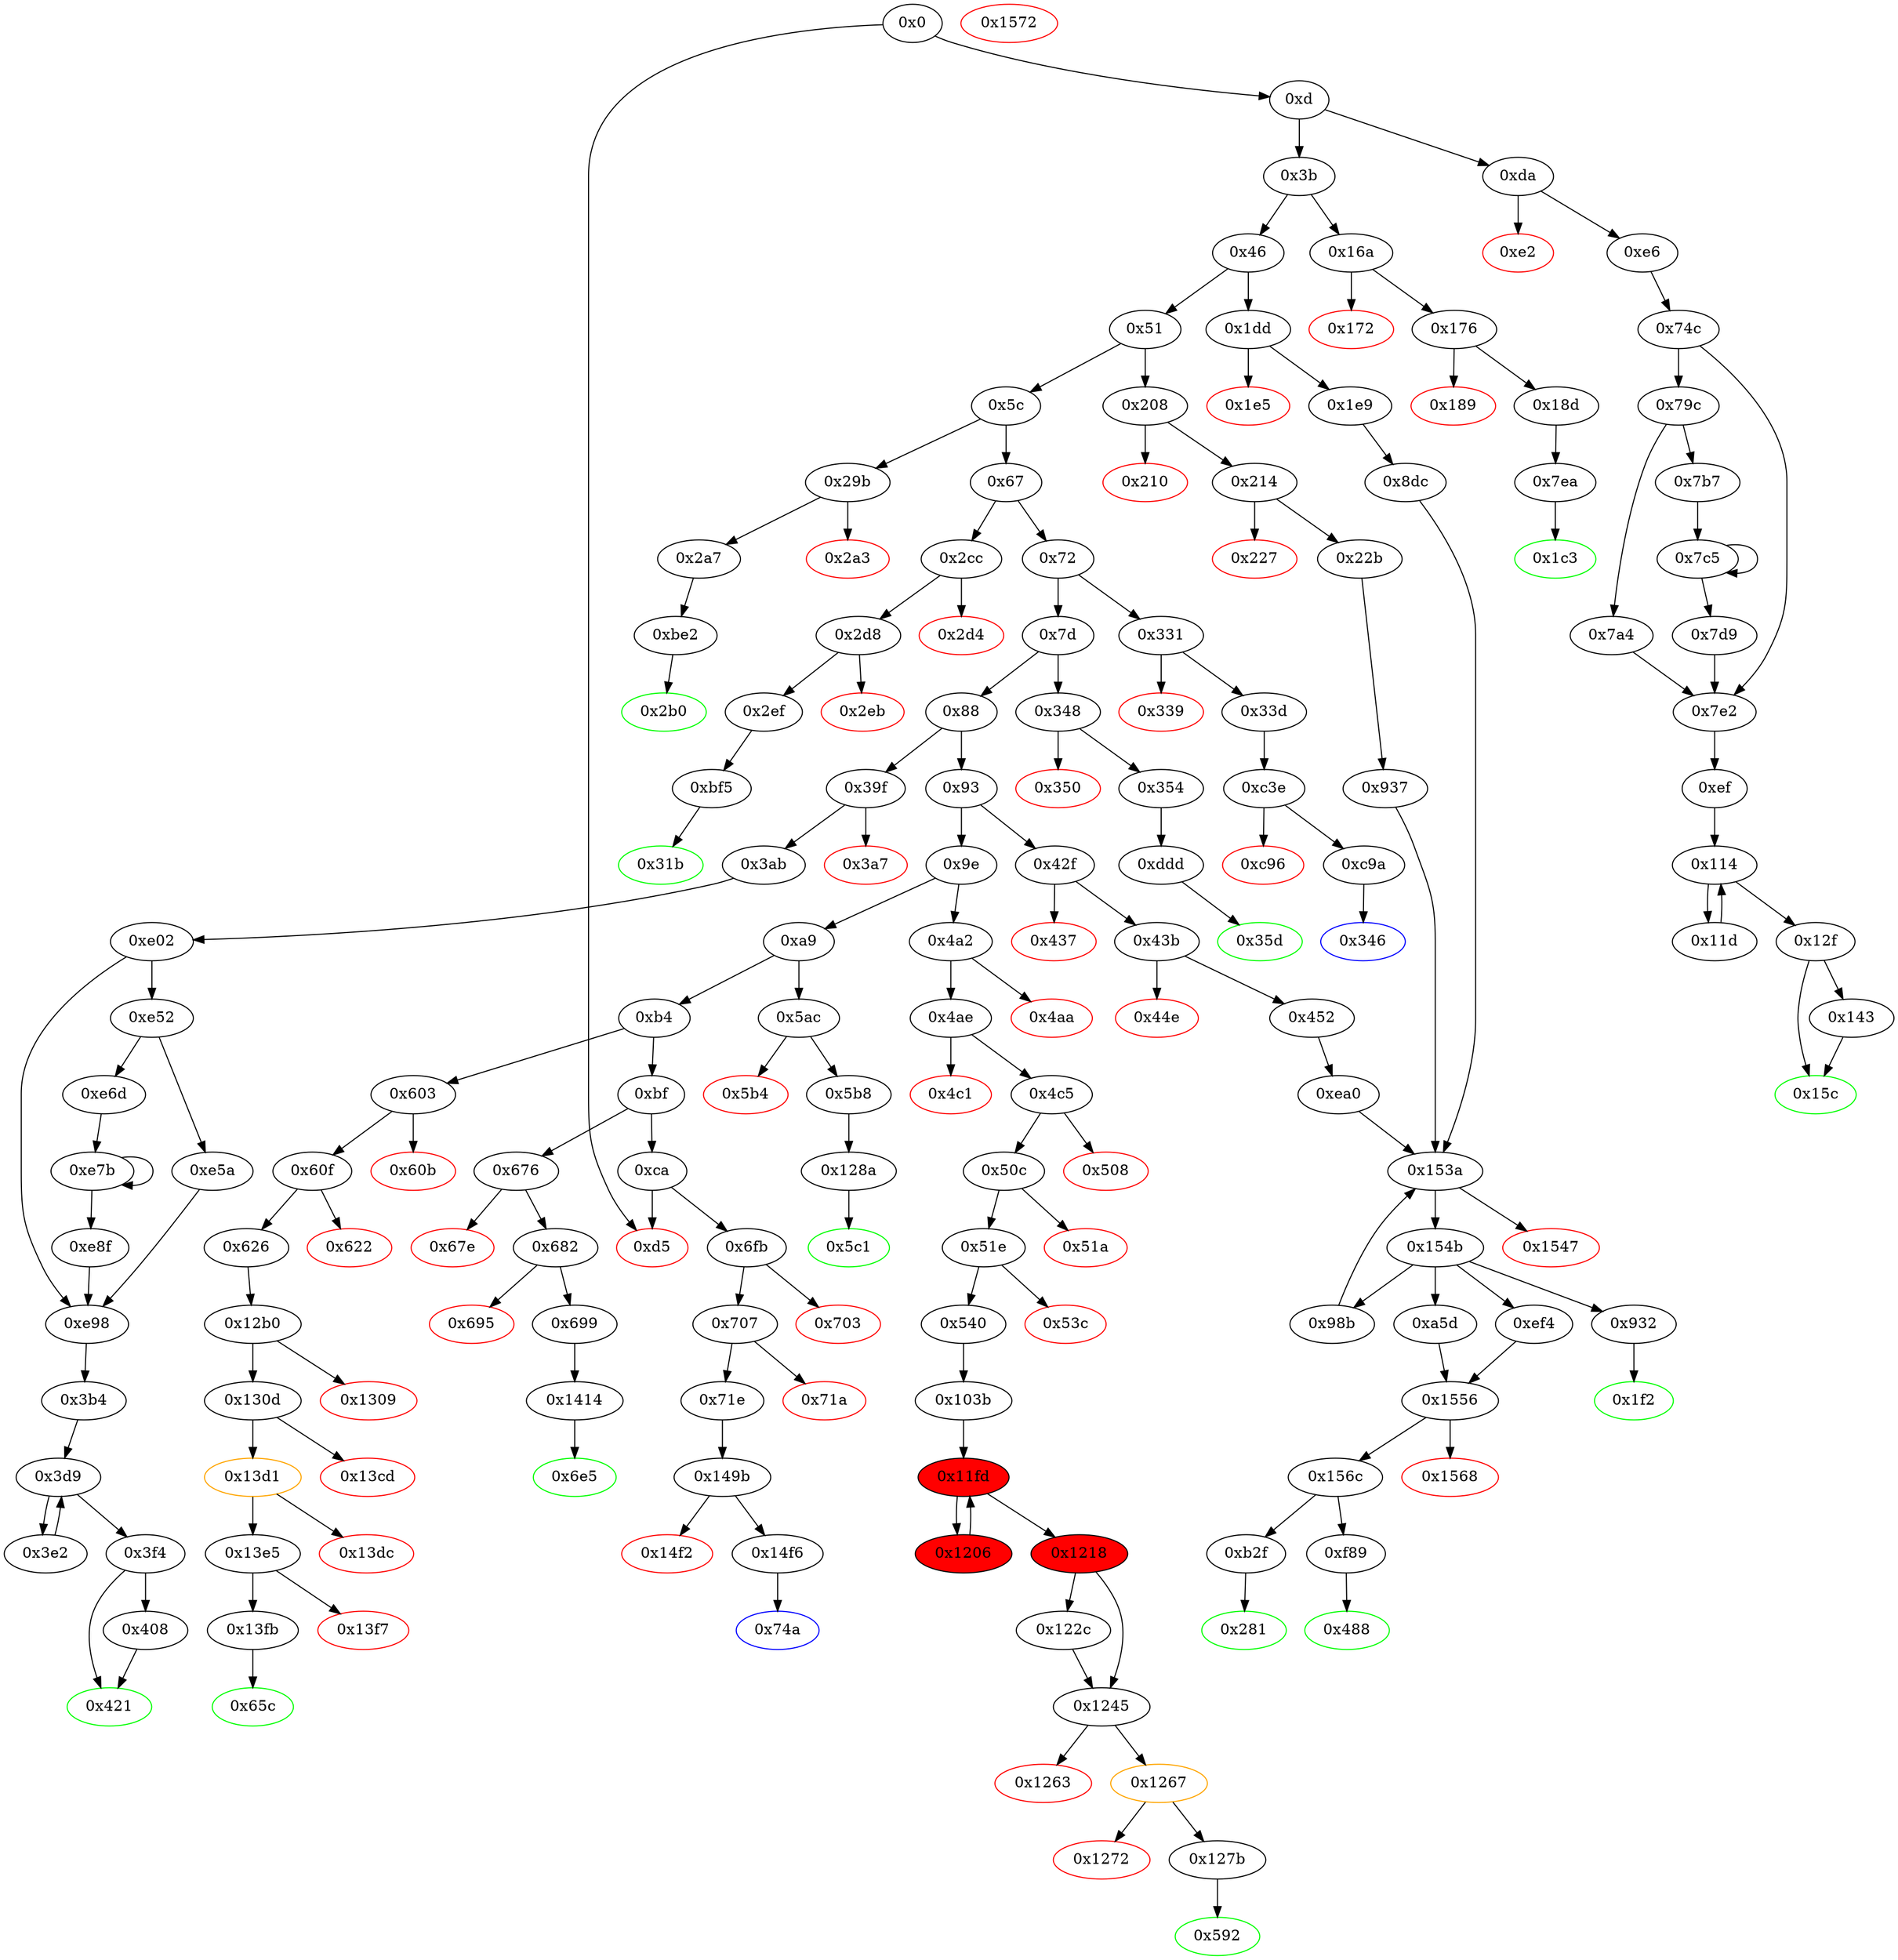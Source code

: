 digraph "" {
"0x699" [fillcolor=white, id="0x699", style=filled, tooltip="Block 0x699\n[0x699:0x6e4]\n---\nPredecessors: [0x682]\nSuccessors: [0x1414]\n---\n0x699 JUMPDEST\n0x69a DUP2\n0x69b ADD\n0x69c SWAP1\n0x69d DUP1\n0x69e DUP1\n0x69f CALLDATALOAD\n0x6a0 PUSH20 0xffffffffffffffffffffffffffffffffffffffff\n0x6b5 AND\n0x6b6 SWAP1\n0x6b7 PUSH1 0x20\n0x6b9 ADD\n0x6ba SWAP1\n0x6bb SWAP3\n0x6bc SWAP2\n0x6bd SWAP1\n0x6be DUP1\n0x6bf CALLDATALOAD\n0x6c0 PUSH20 0xffffffffffffffffffffffffffffffffffffffff\n0x6d5 AND\n0x6d6 SWAP1\n0x6d7 PUSH1 0x20\n0x6d9 ADD\n0x6da SWAP1\n0x6db SWAP3\n0x6dc SWAP2\n0x6dd SWAP1\n0x6de POP\n0x6df POP\n0x6e0 POP\n0x6e1 PUSH2 0x1414\n0x6e4 JUMP\n---\n0x699: JUMPDEST \n0x69b: V484 = ADD 0x4 V478\n0x69f: V485 = CALLDATALOAD 0x4\n0x6a0: V486 = 0xffffffffffffffffffffffffffffffffffffffff\n0x6b5: V487 = AND 0xffffffffffffffffffffffffffffffffffffffff V485\n0x6b7: V488 = 0x20\n0x6b9: V489 = ADD 0x20 0x4\n0x6bf: V490 = CALLDATALOAD 0x24\n0x6c0: V491 = 0xffffffffffffffffffffffffffffffffffffffff\n0x6d5: V492 = AND 0xffffffffffffffffffffffffffffffffffffffff V490\n0x6d7: V493 = 0x20\n0x6d9: V494 = ADD 0x20 0x24\n0x6e1: V495 = 0x1414\n0x6e4: JUMP 0x1414\n---\nEntry stack: [V9, 0x6e5, 0x4, V478]\nStack pops: 2\nStack additions: [V487, V492]\nExit stack: [V9, 0x6e5, V487, V492]\n\nDef sites:\nV9: {0xd.0x2f}\n0x6e5: {0x682.0x684}\n0x4: {0x682.0x687}\nV478: {0x682.0x68b}\n"];
"0xd" [fillcolor=white, id="0xd", style=filled, tooltip="Block 0xd\n[0xd:0x3a]\n---\nPredecessors: [0x0]\nSuccessors: [0x3b, 0xda]\n---\n0xd PUSH1 0x0\n0xf CALLDATALOAD\n0x10 PUSH29 0x100000000000000000000000000000000000000000000000000000000\n0x2e SWAP1\n0x2f DIV\n0x30 DUP1\n0x31 PUSH4 0x6fdde03\n0x36 EQ\n0x37 PUSH2 0xda\n0x3a JUMPI\n---\n0xd: V6 = 0x0\n0xf: V7 = CALLDATALOAD 0x0\n0x10: V8 = 0x100000000000000000000000000000000000000000000000000000000\n0x2f: V9 = DIV V7 0x100000000000000000000000000000000000000000000000000000000\n0x31: V10 = 0x6fdde03\n0x36: V11 = EQ 0x6fdde03 V9\n0x37: V12 = 0xda\n0x3a: JUMPI 0xda V11\n---\nEntry stack: []\nStack pops: 0\nStack additions: [V9]\nExit stack: [V9]\n\nDef sites:\n"];
"0x13d1" [color=orange, fillcolor=white, id="0x13d1", style=filled, tooltip="Block 0x13d1\n[0x13d1:0x13db]\n---\nPredecessors: [0x130d]\nSuccessors: [0x13dc, 0x13e5]\n---\n0x13d1 JUMPDEST\n0x13d2 POP\n0x13d3 GAS\n0x13d4 CALL\n0x13d5 ISZERO\n0x13d6 DUP1\n0x13d7 ISZERO\n0x13d8 PUSH2 0x13e5\n0x13db JUMPI\n---\n0x13d1: JUMPDEST \n0x13d3: V1199 = GAS\n0x13d4: V1200 = CALL V1199 V1164 0x0 V1191 V1192 V1191 0x20\n0x13d5: V1201 = ISZERO V1200\n0x13d7: V1202 = ISZERO V1201\n0x13d8: V1203 = 0x13e5\n0x13db: JUMPI 0x13e5 V1202\n---\nEntry stack: [V9, 0x65c, V453, V456, 0x0, V1164, 0xa9059cbb, V1188, 0x20, V1191, V1192, V1191, 0x0, V1164, V1195]\nStack pops: 7\nStack additions: [V1201]\nExit stack: [V9, 0x65c, V453, V456, 0x0, V1164, 0xa9059cbb, V1188, V1201]\n\nDef sites:\nV9: {0xd.0x2f}\n0x65c: {0x60f.0x611}\nV453: {0x626.0x642}\nV456: {0x626.0x64c}\n0x0: {0x12b0.0x12b1}\nV1164: {0x130d.0x1324}\n0xa9059cbb: {0x130d.0x1325}\nV1188: {0x130d.0x13b3}\n0x20: {0x130d.0x13b8}\nV1191: {0x130d.0x13bc}\nV1192: {0x130d.0x13bf}\nV1191: {0x130d.0x13bc}\n0x0: {0x130d.0x13c1}\nV1164: {0x130d.0x1324}\nV1195: {0x130d.0x13c6}\n"];
"0x67e" [color=red, fillcolor=white, id="0x67e", style=filled, tooltip="Block 0x67e\n[0x67e:0x681]\n---\nPredecessors: [0x676]\nSuccessors: []\n---\n0x67e PUSH1 0x0\n0x680 DUP1\n0x681 REVERT\n---\n0x67e: V474 = 0x0\n0x681: REVERT 0x0 0x0\n---\nEntry stack: [V9, V471]\nStack pops: 0\nStack additions: []\nExit stack: [V9, V471]\n\nDef sites:\nV9: {0xd.0x2f}\nV471: {0x676.0x677}\n"];
"0x33d" [fillcolor=white, id="0x33d", style=filled, tooltip="Block 0x33d\n[0x33d:0x345]\n---\nPredecessors: [0x331]\nSuccessors: [0xc3e]\n---\n0x33d JUMPDEST\n0x33e POP\n0x33f PUSH2 0x346\n0x342 PUSH2 0xc3e\n0x345 JUMP\n---\n0x33d: JUMPDEST \n0x33f: V237 = 0x346\n0x342: V238 = 0xc3e\n0x345: JUMP 0xc3e\n---\nEntry stack: [V9, V233]\nStack pops: 1\nStack additions: [0x346]\nExit stack: [V9, 0x346]\n\nDef sites:\nV9: {0xd.0x2f}\nV233: {0x331.0x332}\n"];
"0x1414" [fillcolor=white, id="0x1414", style=filled, tooltip="Block 0x1414\n[0x1414:0x149a]\n---\nPredecessors: [0x699]\nSuccessors: [0x6e5]\n---\n0x1414 JUMPDEST\n0x1415 PUSH1 0x0\n0x1417 PUSH1 0x7\n0x1419 PUSH1 0x0\n0x141b DUP5\n0x141c PUSH20 0xffffffffffffffffffffffffffffffffffffffff\n0x1431 AND\n0x1432 PUSH20 0xffffffffffffffffffffffffffffffffffffffff\n0x1447 AND\n0x1448 DUP2\n0x1449 MSTORE\n0x144a PUSH1 0x20\n0x144c ADD\n0x144d SWAP1\n0x144e DUP2\n0x144f MSTORE\n0x1450 PUSH1 0x20\n0x1452 ADD\n0x1453 PUSH1 0x0\n0x1455 SHA3\n0x1456 PUSH1 0x0\n0x1458 DUP4\n0x1459 PUSH20 0xffffffffffffffffffffffffffffffffffffffff\n0x146e AND\n0x146f PUSH20 0xffffffffffffffffffffffffffffffffffffffff\n0x1484 AND\n0x1485 DUP2\n0x1486 MSTORE\n0x1487 PUSH1 0x20\n0x1489 ADD\n0x148a SWAP1\n0x148b DUP2\n0x148c MSTORE\n0x148d PUSH1 0x20\n0x148f ADD\n0x1490 PUSH1 0x0\n0x1492 SHA3\n0x1493 SLOAD\n0x1494 SWAP1\n0x1495 POP\n0x1496 SWAP3\n0x1497 SWAP2\n0x1498 POP\n0x1499 POP\n0x149a JUMP\n---\n0x1414: JUMPDEST \n0x1415: V1220 = 0x0\n0x1417: V1221 = 0x7\n0x1419: V1222 = 0x0\n0x141c: V1223 = 0xffffffffffffffffffffffffffffffffffffffff\n0x1431: V1224 = AND 0xffffffffffffffffffffffffffffffffffffffff V487\n0x1432: V1225 = 0xffffffffffffffffffffffffffffffffffffffff\n0x1447: V1226 = AND 0xffffffffffffffffffffffffffffffffffffffff V1224\n0x1449: M[0x0] = V1226\n0x144a: V1227 = 0x20\n0x144c: V1228 = ADD 0x20 0x0\n0x144f: M[0x20] = 0x7\n0x1450: V1229 = 0x20\n0x1452: V1230 = ADD 0x20 0x20\n0x1453: V1231 = 0x0\n0x1455: V1232 = SHA3 0x0 0x40\n0x1456: V1233 = 0x0\n0x1459: V1234 = 0xffffffffffffffffffffffffffffffffffffffff\n0x146e: V1235 = AND 0xffffffffffffffffffffffffffffffffffffffff V492\n0x146f: V1236 = 0xffffffffffffffffffffffffffffffffffffffff\n0x1484: V1237 = AND 0xffffffffffffffffffffffffffffffffffffffff V1235\n0x1486: M[0x0] = V1237\n0x1487: V1238 = 0x20\n0x1489: V1239 = ADD 0x20 0x0\n0x148c: M[0x20] = V1232\n0x148d: V1240 = 0x20\n0x148f: V1241 = ADD 0x20 0x20\n0x1490: V1242 = 0x0\n0x1492: V1243 = SHA3 0x0 0x40\n0x1493: V1244 = S[V1243]\n0x149a: JUMP 0x6e5\n---\nEntry stack: [V9, 0x6e5, V487, V492]\nStack pops: 3\nStack additions: [V1244]\nExit stack: [V9, V1244]\n\nDef sites:\nV9: {0xd.0x2f}\n0x6e5: {0x682.0x684}\nV487: {0x699.0x6b5}\nV492: {0x699.0x6d5}\n"];
"0x14f2" [color=red, fillcolor=white, id="0x14f2", style=filled, tooltip="Block 0x14f2\n[0x14f2:0x14f5]\n---\nPredecessors: [0x149b]\nSuccessors: []\n---\n0x14f2 PUSH1 0x0\n0x14f4 DUP1\n0x14f5 REVERT\n---\n0x14f2: V1261 = 0x0\n0x14f5: REVERT 0x0 0x0\n---\nEntry stack: [V9, 0x74a, V519]\nStack pops: 0\nStack additions: []\nExit stack: [V9, 0x74a, V519]\n\nDef sites:\nV9: {0xd.0x2f}\n0x74a: {0x707.0x709}\nV519: {0x71e.0x73a}\n"];
"0xa9" [fillcolor=white, id="0xa9", style=filled, tooltip="Block 0xa9\n[0xa9:0xb3]\n---\nPredecessors: [0x9e]\nSuccessors: [0xb4, 0x5ac]\n---\n0xa9 DUP1\n0xaa PUSH4 0xd4ee1d90\n0xaf EQ\n0xb0 PUSH2 0x5ac\n0xb3 JUMPI\n---\n0xaa: V43 = 0xd4ee1d90\n0xaf: V44 = EQ 0xd4ee1d90 V9\n0xb0: V45 = 0x5ac\n0xb3: JUMPI 0x5ac V44\n---\nEntry stack: [V9]\nStack pops: 1\nStack additions: [S0]\nExit stack: [V9]\n\nDef sites:\nV9: {0xd.0x2f}\n"];
"0xc9a" [fillcolor=white, id="0xc9a", style=filled, tooltip="Block 0xc9a\n[0xc9a:0xddc]\n---\nPredecessors: [0xc3e]\nSuccessors: [0x346]\n---\n0xc9a JUMPDEST\n0xc9b PUSH1 0x1\n0xc9d PUSH1 0x0\n0xc9f SWAP1\n0xca0 SLOAD\n0xca1 SWAP1\n0xca2 PUSH2 0x100\n0xca5 EXP\n0xca6 SWAP1\n0xca7 DIV\n0xca8 PUSH20 0xffffffffffffffffffffffffffffffffffffffff\n0xcbd AND\n0xcbe PUSH20 0xffffffffffffffffffffffffffffffffffffffff\n0xcd3 AND\n0xcd4 PUSH1 0x0\n0xcd6 DUP1\n0xcd7 SWAP1\n0xcd8 SLOAD\n0xcd9 SWAP1\n0xcda PUSH2 0x100\n0xcdd EXP\n0xcde SWAP1\n0xcdf DIV\n0xce0 PUSH20 0xffffffffffffffffffffffffffffffffffffffff\n0xcf5 AND\n0xcf6 PUSH20 0xffffffffffffffffffffffffffffffffffffffff\n0xd0b AND\n0xd0c PUSH32 0x8be0079c531659141344cd1fd0a4f28419497f9722a3daafe3b4186f6b6457e0\n0xd2d PUSH1 0x40\n0xd2f MLOAD\n0xd30 PUSH1 0x40\n0xd32 MLOAD\n0xd33 DUP1\n0xd34 SWAP2\n0xd35 SUB\n0xd36 SWAP1\n0xd37 LOG3\n0xd38 PUSH1 0x1\n0xd3a PUSH1 0x0\n0xd3c SWAP1\n0xd3d SLOAD\n0xd3e SWAP1\n0xd3f PUSH2 0x100\n0xd42 EXP\n0xd43 SWAP1\n0xd44 DIV\n0xd45 PUSH20 0xffffffffffffffffffffffffffffffffffffffff\n0xd5a AND\n0xd5b PUSH1 0x0\n0xd5d DUP1\n0xd5e PUSH2 0x100\n0xd61 EXP\n0xd62 DUP2\n0xd63 SLOAD\n0xd64 DUP2\n0xd65 PUSH20 0xffffffffffffffffffffffffffffffffffffffff\n0xd7a MUL\n0xd7b NOT\n0xd7c AND\n0xd7d SWAP1\n0xd7e DUP4\n0xd7f PUSH20 0xffffffffffffffffffffffffffffffffffffffff\n0xd94 AND\n0xd95 MUL\n0xd96 OR\n0xd97 SWAP1\n0xd98 SSTORE\n0xd99 POP\n0xd9a PUSH1 0x0\n0xd9c PUSH1 0x1\n0xd9e PUSH1 0x0\n0xda0 PUSH2 0x100\n0xda3 EXP\n0xda4 DUP2\n0xda5 SLOAD\n0xda6 DUP2\n0xda7 PUSH20 0xffffffffffffffffffffffffffffffffffffffff\n0xdbc MUL\n0xdbd NOT\n0xdbe AND\n0xdbf SWAP1\n0xdc0 DUP4\n0xdc1 PUSH20 0xffffffffffffffffffffffffffffffffffffffff\n0xdd6 AND\n0xdd7 MUL\n0xdd8 OR\n0xdd9 SWAP1\n0xdda SSTORE\n0xddb POP\n0xddc JUMP\n---\n0xc9a: JUMPDEST \n0xc9b: V811 = 0x1\n0xc9d: V812 = 0x0\n0xca0: V813 = S[0x1]\n0xca2: V814 = 0x100\n0xca5: V815 = EXP 0x100 0x0\n0xca7: V816 = DIV V813 0x1\n0xca8: V817 = 0xffffffffffffffffffffffffffffffffffffffff\n0xcbd: V818 = AND 0xffffffffffffffffffffffffffffffffffffffff V816\n0xcbe: V819 = 0xffffffffffffffffffffffffffffffffffffffff\n0xcd3: V820 = AND 0xffffffffffffffffffffffffffffffffffffffff V818\n0xcd4: V821 = 0x0\n0xcd8: V822 = S[0x0]\n0xcda: V823 = 0x100\n0xcdd: V824 = EXP 0x100 0x0\n0xcdf: V825 = DIV V822 0x1\n0xce0: V826 = 0xffffffffffffffffffffffffffffffffffffffff\n0xcf5: V827 = AND 0xffffffffffffffffffffffffffffffffffffffff V825\n0xcf6: V828 = 0xffffffffffffffffffffffffffffffffffffffff\n0xd0b: V829 = AND 0xffffffffffffffffffffffffffffffffffffffff V827\n0xd0c: V830 = 0x8be0079c531659141344cd1fd0a4f28419497f9722a3daafe3b4186f6b6457e0\n0xd2d: V831 = 0x40\n0xd2f: V832 = M[0x40]\n0xd30: V833 = 0x40\n0xd32: V834 = M[0x40]\n0xd35: V835 = SUB V832 V834\n0xd37: LOG V834 V835 0x8be0079c531659141344cd1fd0a4f28419497f9722a3daafe3b4186f6b6457e0 V829 V820\n0xd38: V836 = 0x1\n0xd3a: V837 = 0x0\n0xd3d: V838 = S[0x1]\n0xd3f: V839 = 0x100\n0xd42: V840 = EXP 0x100 0x0\n0xd44: V841 = DIV V838 0x1\n0xd45: V842 = 0xffffffffffffffffffffffffffffffffffffffff\n0xd5a: V843 = AND 0xffffffffffffffffffffffffffffffffffffffff V841\n0xd5b: V844 = 0x0\n0xd5e: V845 = 0x100\n0xd61: V846 = EXP 0x100 0x0\n0xd63: V847 = S[0x0]\n0xd65: V848 = 0xffffffffffffffffffffffffffffffffffffffff\n0xd7a: V849 = MUL 0xffffffffffffffffffffffffffffffffffffffff 0x1\n0xd7b: V850 = NOT 0xffffffffffffffffffffffffffffffffffffffff\n0xd7c: V851 = AND 0xffffffffffffffffffffffff0000000000000000000000000000000000000000 V847\n0xd7f: V852 = 0xffffffffffffffffffffffffffffffffffffffff\n0xd94: V853 = AND 0xffffffffffffffffffffffffffffffffffffffff V843\n0xd95: V854 = MUL V853 0x1\n0xd96: V855 = OR V854 V851\n0xd98: S[0x0] = V855\n0xd9a: V856 = 0x0\n0xd9c: V857 = 0x1\n0xd9e: V858 = 0x0\n0xda0: V859 = 0x100\n0xda3: V860 = EXP 0x100 0x0\n0xda5: V861 = S[0x1]\n0xda7: V862 = 0xffffffffffffffffffffffffffffffffffffffff\n0xdbc: V863 = MUL 0xffffffffffffffffffffffffffffffffffffffff 0x1\n0xdbd: V864 = NOT 0xffffffffffffffffffffffffffffffffffffffff\n0xdbe: V865 = AND 0xffffffffffffffffffffffff0000000000000000000000000000000000000000 V861\n0xdc1: V866 = 0xffffffffffffffffffffffffffffffffffffffff\n0xdd6: V867 = AND 0xffffffffffffffffffffffffffffffffffffffff 0x0\n0xdd7: V868 = MUL 0x0 0x1\n0xdd8: V869 = OR 0x0 V865\n0xdda: S[0x1] = V869\n0xddc: JUMP 0x346\n---\nEntry stack: [V9, 0x346]\nStack pops: 1\nStack additions: []\nExit stack: [V9]\n\nDef sites:\nV9: {0xd.0x2f}\n0x346: {0x33d.0x33f}\n"];
"0xe02" [fillcolor=white, id="0xe02", style=filled, tooltip="Block 0xe02\n[0xe02:0xe51]\n---\nPredecessors: [0x3ab]\nSuccessors: [0xe52, 0xe98]\n---\n0xe02 JUMPDEST\n0xe03 PUSH1 0x2\n0xe05 DUP1\n0xe06 SLOAD\n0xe07 PUSH1 0x1\n0xe09 DUP2\n0xe0a PUSH1 0x1\n0xe0c AND\n0xe0d ISZERO\n0xe0e PUSH2 0x100\n0xe11 MUL\n0xe12 SUB\n0xe13 AND\n0xe14 PUSH1 0x2\n0xe16 SWAP1\n0xe17 DIV\n0xe18 DUP1\n0xe19 PUSH1 0x1f\n0xe1b ADD\n0xe1c PUSH1 0x20\n0xe1e DUP1\n0xe1f SWAP2\n0xe20 DIV\n0xe21 MUL\n0xe22 PUSH1 0x20\n0xe24 ADD\n0xe25 PUSH1 0x40\n0xe27 MLOAD\n0xe28 SWAP1\n0xe29 DUP2\n0xe2a ADD\n0xe2b PUSH1 0x40\n0xe2d MSTORE\n0xe2e DUP1\n0xe2f SWAP3\n0xe30 SWAP2\n0xe31 SWAP1\n0xe32 DUP2\n0xe33 DUP2\n0xe34 MSTORE\n0xe35 PUSH1 0x20\n0xe37 ADD\n0xe38 DUP3\n0xe39 DUP1\n0xe3a SLOAD\n0xe3b PUSH1 0x1\n0xe3d DUP2\n0xe3e PUSH1 0x1\n0xe40 AND\n0xe41 ISZERO\n0xe42 PUSH2 0x100\n0xe45 MUL\n0xe46 SUB\n0xe47 AND\n0xe48 PUSH1 0x2\n0xe4a SWAP1\n0xe4b DIV\n0xe4c DUP1\n0xe4d ISZERO\n0xe4e PUSH2 0xe98\n0xe51 JUMPI\n---\n0xe02: JUMPDEST \n0xe03: V877 = 0x2\n0xe06: V878 = S[0x2]\n0xe07: V879 = 0x1\n0xe0a: V880 = 0x1\n0xe0c: V881 = AND 0x1 V878\n0xe0d: V882 = ISZERO V881\n0xe0e: V883 = 0x100\n0xe11: V884 = MUL 0x100 V882\n0xe12: V885 = SUB V884 0x1\n0xe13: V886 = AND V885 V878\n0xe14: V887 = 0x2\n0xe17: V888 = DIV V886 0x2\n0xe19: V889 = 0x1f\n0xe1b: V890 = ADD 0x1f V888\n0xe1c: V891 = 0x20\n0xe20: V892 = DIV V890 0x20\n0xe21: V893 = MUL V892 0x20\n0xe22: V894 = 0x20\n0xe24: V895 = ADD 0x20 V893\n0xe25: V896 = 0x40\n0xe27: V897 = M[0x40]\n0xe2a: V898 = ADD V897 V895\n0xe2b: V899 = 0x40\n0xe2d: M[0x40] = V898\n0xe34: M[V897] = V888\n0xe35: V900 = 0x20\n0xe37: V901 = ADD 0x20 V897\n0xe3a: V902 = S[0x2]\n0xe3b: V903 = 0x1\n0xe3e: V904 = 0x1\n0xe40: V905 = AND 0x1 V902\n0xe41: V906 = ISZERO V905\n0xe42: V907 = 0x100\n0xe45: V908 = MUL 0x100 V906\n0xe46: V909 = SUB V908 0x1\n0xe47: V910 = AND V909 V902\n0xe48: V911 = 0x2\n0xe4b: V912 = DIV V910 0x2\n0xe4d: V913 = ISZERO V912\n0xe4e: V914 = 0xe98\n0xe51: JUMPI 0xe98 V913\n---\nEntry stack: [V9, 0x3b4]\nStack pops: 0\nStack additions: [V897, 0x2, V888, V901, 0x2, V912]\nExit stack: [V9, 0x3b4, V897, 0x2, V888, V901, 0x2, V912]\n\nDef sites:\nV9: {0xd.0x2f}\n0x3b4: {0x3ab.0x3ad}\n"];
"0x676" [fillcolor=white, id="0x676", style=filled, tooltip="Block 0x676\n[0x676:0x67d]\n---\nPredecessors: [0xbf]\nSuccessors: [0x67e, 0x682]\n---\n0x676 JUMPDEST\n0x677 CALLVALUE\n0x678 DUP1\n0x679 ISZERO\n0x67a PUSH2 0x682\n0x67d JUMPI\n---\n0x676: JUMPDEST \n0x677: V471 = CALLVALUE\n0x679: V472 = ISZERO V471\n0x67a: V473 = 0x682\n0x67d: JUMPI 0x682 V472\n---\nEntry stack: [V9]\nStack pops: 0\nStack additions: [V471]\nExit stack: [V9, V471]\n\nDef sites:\nV9: {0xd.0x2f}\n"];
"0x540" [fillcolor=white, id="0x540", style=filled, tooltip="Block 0x540\n[0x540:0x591]\n---\nPredecessors: [0x51e]\nSuccessors: [0x103b]\n---\n0x540 JUMPDEST\n0x541 SWAP2\n0x542 SWAP1\n0x543 DUP1\n0x544 DUP1\n0x545 PUSH1 0x1f\n0x547 ADD\n0x548 PUSH1 0x20\n0x54a DUP1\n0x54b SWAP2\n0x54c DIV\n0x54d MUL\n0x54e PUSH1 0x20\n0x550 ADD\n0x551 PUSH1 0x40\n0x553 MLOAD\n0x554 SWAP1\n0x555 DUP2\n0x556 ADD\n0x557 PUSH1 0x40\n0x559 MSTORE\n0x55a DUP1\n0x55b SWAP4\n0x55c SWAP3\n0x55d SWAP2\n0x55e SWAP1\n0x55f DUP2\n0x560 DUP2\n0x561 MSTORE\n0x562 PUSH1 0x20\n0x564 ADD\n0x565 DUP4\n0x566 DUP4\n0x567 DUP1\n0x568 DUP3\n0x569 DUP5\n0x56a CALLDATACOPY\n0x56b PUSH1 0x0\n0x56d DUP2\n0x56e DUP5\n0x56f ADD\n0x570 MSTORE\n0x571 PUSH1 0x1f\n0x573 NOT\n0x574 PUSH1 0x1f\n0x576 DUP3\n0x577 ADD\n0x578 AND\n0x579 SWAP1\n0x57a POP\n0x57b DUP1\n0x57c DUP4\n0x57d ADD\n0x57e SWAP3\n0x57f POP\n0x580 POP\n0x581 POP\n0x582 POP\n0x583 POP\n0x584 POP\n0x585 POP\n0x586 SWAP2\n0x587 SWAP3\n0x588 SWAP2\n0x589 SWAP3\n0x58a SWAP1\n0x58b POP\n0x58c POP\n0x58d POP\n0x58e PUSH2 0x103b\n0x591 JUMP\n---\n0x540: JUMPDEST \n0x545: V387 = 0x1f\n0x547: V388 = ADD 0x1f V374\n0x548: V389 = 0x20\n0x54c: V390 = DIV V388 0x20\n0x54d: V391 = MUL V390 0x20\n0x54e: V392 = 0x20\n0x550: V393 = ADD 0x20 V391\n0x551: V394 = 0x40\n0x553: V395 = M[0x40]\n0x556: V396 = ADD V395 V393\n0x557: V397 = 0x40\n0x559: M[0x40] = V396\n0x561: M[V395] = V374\n0x562: V398 = 0x20\n0x564: V399 = ADD 0x20 V395\n0x56a: CALLDATACOPY V399 V376 V374\n0x56b: V400 = 0x0\n0x56f: V401 = ADD V399 V374\n0x570: M[V401] = 0x0\n0x571: V402 = 0x1f\n0x573: V403 = NOT 0x1f\n0x574: V404 = 0x1f\n0x577: V405 = ADD V374 0x1f\n0x578: V406 = AND V405 0xffffffffffffffffffffffffffffffffffffffffffffffffffffffffffffffe0\n0x57d: V407 = ADD V399 V406\n0x58e: V408 = 0x103b\n0x591: JUMP 0x103b\n---\nEntry stack: [V9, 0x592, V353, V356, V350, 0x4, V376, V374, 0x64]\nStack pops: 5\nStack additions: [V395]\nExit stack: [V9, 0x592, V353, V356, V395]\n\nDef sites:\nV9: {0xd.0x2f}\n0x592: {0x4ae.0x4b0}\nV353: {0x4c5.0x4e1}\nV356: {0x4c5.0x4eb}\nV350: {0x4c5.0x4c7}\n0x4: {0x4ae.0x4b3}\nV376: {0x51e.0x524}\nV374: {0x51e.0x520}\n0x64: {0x4c5.0x4f9}\n"];
"0x1e5" [color=red, fillcolor=white, id="0x1e5", style=filled, tooltip="Block 0x1e5\n[0x1e5:0x1e8]\n---\nPredecessors: [0x1dd]\nSuccessors: []\n---\n0x1e5 PUSH1 0x0\n0x1e7 DUP1\n0x1e8 REVERT\n---\n0x1e5: V140 = 0x0\n0x1e8: REVERT 0x0 0x0\n---\nEntry stack: [V9, V137]\nStack pops: 0\nStack additions: []\nExit stack: [V9, V137]\n\nDef sites:\nV9: {0xd.0x2f}\nV137: {0x1dd.0x1de}\n"];
"0xda" [fillcolor=white, id="0xda", style=filled, tooltip="Block 0xda\n[0xda:0xe1]\n---\nPredecessors: [0xd]\nSuccessors: [0xe2, 0xe6]\n---\n0xda JUMPDEST\n0xdb CALLVALUE\n0xdc DUP1\n0xdd ISZERO\n0xde PUSH2 0xe6\n0xe1 JUMPI\n---\n0xda: JUMPDEST \n0xdb: V56 = CALLVALUE\n0xdd: V57 = ISZERO V56\n0xde: V58 = 0xe6\n0xe1: JUMPI 0xe6 V57\n---\nEntry stack: [V9]\nStack pops: 0\nStack additions: [V56]\nExit stack: [V9, V56]\n\nDef sites:\nV9: {0xd.0x2f}\n"];
"0x348" [fillcolor=white, id="0x348", style=filled, tooltip="Block 0x348\n[0x348:0x34f]\n---\nPredecessors: [0x7d]\nSuccessors: [0x350, 0x354]\n---\n0x348 JUMPDEST\n0x349 CALLVALUE\n0x34a DUP1\n0x34b ISZERO\n0x34c PUSH2 0x354\n0x34f JUMPI\n---\n0x348: JUMPDEST \n0x349: V239 = CALLVALUE\n0x34b: V240 = ISZERO V239\n0x34c: V241 = 0x354\n0x34f: JUMPI 0x354 V240\n---\nEntry stack: [V9]\nStack pops: 0\nStack additions: [V239]\nExit stack: [V9, V239]\n\nDef sites:\nV9: {0xd.0x2f}\n"];
"0x43b" [fillcolor=white, id="0x43b", style=filled, tooltip="Block 0x43b\n[0x43b:0x44d]\n---\nPredecessors: [0x42f]\nSuccessors: [0x44e, 0x452]\n---\n0x43b JUMPDEST\n0x43c POP\n0x43d PUSH2 0x488\n0x440 PUSH1 0x4\n0x442 DUP1\n0x443 CALLDATASIZE\n0x444 SUB\n0x445 PUSH1 0x40\n0x447 DUP2\n0x448 LT\n0x449 ISZERO\n0x44a PUSH2 0x452\n0x44d JUMPI\n---\n0x43b: JUMPDEST \n0x43d: V307 = 0x488\n0x440: V308 = 0x4\n0x443: V309 = CALLDATASIZE\n0x444: V310 = SUB V309 0x4\n0x445: V311 = 0x40\n0x448: V312 = LT V310 0x40\n0x449: V313 = ISZERO V312\n0x44a: V314 = 0x452\n0x44d: JUMPI 0x452 V313\n---\nEntry stack: [V9, V303]\nStack pops: 1\nStack additions: [0x488, 0x4, V310]\nExit stack: [V9, 0x488, 0x4, V310]\n\nDef sites:\nV9: {0xd.0x2f}\nV303: {0x42f.0x430}\n"];
"0x0" [fillcolor=white, id="0x0", style=filled, tooltip="Block 0x0\n[0x0:0xc]\n---\nPredecessors: []\nSuccessors: [0xd, 0xd5]\n---\n0x0 PUSH1 0x80\n0x2 PUSH1 0x40\n0x4 MSTORE\n0x5 PUSH1 0x4\n0x7 CALLDATASIZE\n0x8 LT\n0x9 PUSH2 0xd5\n0xc JUMPI\n---\n0x0: V0 = 0x80\n0x2: V1 = 0x40\n0x4: M[0x40] = 0x80\n0x5: V2 = 0x4\n0x7: V3 = CALLDATASIZE\n0x8: V4 = LT V3 0x4\n0x9: V5 = 0xd5\n0xc: JUMPI 0xd5 V4\n---\nEntry stack: []\nStack pops: 0\nStack additions: []\nExit stack: []\n\nDef sites:\n"];
"0x71a" [color=red, fillcolor=white, id="0x71a", style=filled, tooltip="Block 0x71a\n[0x71a:0x71d]\n---\nPredecessors: [0x707]\nSuccessors: []\n---\n0x71a PUSH1 0x0\n0x71c DUP1\n0x71d REVERT\n---\n0x71a: V515 = 0x0\n0x71d: REVERT 0x0 0x0\n---\nEntry stack: [V9, 0x74a, 0x4, V510]\nStack pops: 0\nStack additions: []\nExit stack: [V9, 0x74a, 0x4, V510]\n\nDef sites:\nV9: {0xd.0x2f}\n0x74a: {0x707.0x709}\n0x4: {0x707.0x70c}\nV510: {0x707.0x710}\n"];
"0xddd" [fillcolor=white, id="0xddd", style=filled, tooltip="Block 0xddd\n[0xddd:0xe01]\n---\nPredecessors: [0x354]\nSuccessors: [0x35d]\n---\n0xddd JUMPDEST\n0xdde PUSH1 0x0\n0xde0 DUP1\n0xde1 SWAP1\n0xde2 SLOAD\n0xde3 SWAP1\n0xde4 PUSH2 0x100\n0xde7 EXP\n0xde8 SWAP1\n0xde9 DIV\n0xdea PUSH20 0xffffffffffffffffffffffffffffffffffffffff\n0xdff AND\n0xe00 DUP2\n0xe01 JUMP\n---\n0xddd: JUMPDEST \n0xdde: V870 = 0x0\n0xde2: V871 = S[0x0]\n0xde4: V872 = 0x100\n0xde7: V873 = EXP 0x100 0x0\n0xde9: V874 = DIV V871 0x1\n0xdea: V875 = 0xffffffffffffffffffffffffffffffffffffffff\n0xdff: V876 = AND 0xffffffffffffffffffffffffffffffffffffffff V874\n0xe01: JUMP 0x35d\n---\nEntry stack: [V9, 0x35d]\nStack pops: 1\nStack additions: [S0, V876]\nExit stack: [V9, 0x35d, V876]\n\nDef sites:\nV9: {0xd.0x2f}\n0x35d: {0x354.0x356}\n"];
"0x172" [color=red, fillcolor=white, id="0x172", style=filled, tooltip="Block 0x172\n[0x172:0x175]\n---\nPredecessors: [0x16a]\nSuccessors: []\n---\n0x172 PUSH1 0x0\n0x174 DUP1\n0x175 REVERT\n---\n0x172: V106 = 0x0\n0x175: REVERT 0x0 0x0\n---\nEntry stack: [V9, V103]\nStack pops: 0\nStack additions: []\nExit stack: [V9, V103]\n\nDef sites:\nV9: {0xd.0x2f}\nV103: {0x16a.0x16b}\n"];
"0x149b" [fillcolor=white, id="0x149b", style=filled, tooltip="Block 0x149b\n[0x149b:0x14f1]\n---\nPredecessors: [0x71e]\nSuccessors: [0x14f2, 0x14f6]\n---\n0x149b JUMPDEST\n0x149c PUSH1 0x0\n0x149e DUP1\n0x149f SWAP1\n0x14a0 SLOAD\n0x14a1 SWAP1\n0x14a2 PUSH2 0x100\n0x14a5 EXP\n0x14a6 SWAP1\n0x14a7 DIV\n0x14a8 PUSH20 0xffffffffffffffffffffffffffffffffffffffff\n0x14bd AND\n0x14be PUSH20 0xffffffffffffffffffffffffffffffffffffffff\n0x14d3 AND\n0x14d4 CALLER\n0x14d5 PUSH20 0xffffffffffffffffffffffffffffffffffffffff\n0x14ea AND\n0x14eb EQ\n0x14ec ISZERO\n0x14ed ISZERO\n0x14ee PUSH2 0x14f6\n0x14f1 JUMPI\n---\n0x149b: JUMPDEST \n0x149c: V1245 = 0x0\n0x14a0: V1246 = S[0x0]\n0x14a2: V1247 = 0x100\n0x14a5: V1248 = EXP 0x100 0x0\n0x14a7: V1249 = DIV V1246 0x1\n0x14a8: V1250 = 0xffffffffffffffffffffffffffffffffffffffff\n0x14bd: V1251 = AND 0xffffffffffffffffffffffffffffffffffffffff V1249\n0x14be: V1252 = 0xffffffffffffffffffffffffffffffffffffffff\n0x14d3: V1253 = AND 0xffffffffffffffffffffffffffffffffffffffff V1251\n0x14d4: V1254 = CALLER\n0x14d5: V1255 = 0xffffffffffffffffffffffffffffffffffffffff\n0x14ea: V1256 = AND 0xffffffffffffffffffffffffffffffffffffffff V1254\n0x14eb: V1257 = EQ V1256 V1253\n0x14ec: V1258 = ISZERO V1257\n0x14ed: V1259 = ISZERO V1258\n0x14ee: V1260 = 0x14f6\n0x14f1: JUMPI 0x14f6 V1259\n---\nEntry stack: [V9, 0x74a, V519]\nStack pops: 0\nStack additions: []\nExit stack: [V9, 0x74a, V519]\n\nDef sites:\nV9: {0xd.0x2f}\n0x74a: {0x707.0x709}\nV519: {0x71e.0x73a}\n"];
"0x15c" [color=green, fillcolor=white, id="0x15c", style=filled, tooltip="Block 0x15c\n[0x15c:0x169]\n---\nPredecessors: [0x12f, 0x143]\nSuccessors: []\n---\n0x15c JUMPDEST\n0x15d POP\n0x15e SWAP3\n0x15f POP\n0x160 POP\n0x161 POP\n0x162 PUSH1 0x40\n0x164 MLOAD\n0x165 DUP1\n0x166 SWAP2\n0x167 SUB\n0x168 SWAP1\n0x169 RETURN\n---\n0x15c: JUMPDEST \n0x162: V100 = 0x40\n0x164: V101 = M[0x40]\n0x167: V102 = SUB S1 V101\n0x169: RETURN V101 V102\n---\nEntry stack: [V9, 0xef, V543, V63, V63, S1, V85]\nStack pops: 5\nStack additions: []\nExit stack: [V9, 0xef]\n\nDef sites:\nV9: {0xd.0x2f}\n0xef: {0xe6.0xe8}\nV543: {0x74c.0x771}\nV63: {0xef.0xf2}\nV63: {0xef.0xf2}\nS1: {0x143.0x159, 0x12f.0x138}\nV85: {0x12f.0x13c}\n"];
"0x1218" [fillcolor=red, id="0x1218", style=filled, tooltip="Block 0x1218\n[0x1218:0x122b]\n---\nPredecessors: [0x11fd]\nSuccessors: [0x122c, 0x1245]\n---\n0x1218 JUMPDEST\n0x1219 POP\n0x121a POP\n0x121b POP\n0x121c POP\n0x121d SWAP1\n0x121e POP\n0x121f SWAP1\n0x1220 DUP2\n0x1221 ADD\n0x1222 SWAP1\n0x1223 PUSH1 0x1f\n0x1225 AND\n0x1226 DUP1\n0x1227 ISZERO\n0x1228 PUSH2 0x1245\n0x122b JUMPI\n---\n0x1218: JUMPDEST \n0x1221: V1100 = ADD V1087 V1086\n0x1223: V1101 = 0x1f\n0x1225: V1102 = AND 0x1f V1087\n0x1227: V1103 = ISZERO V1102\n0x1228: V1104 = 0x1245\n0x122b: JUMPI 0x1245 V1103\n---\nEntry stack: [V9, 0x592, V353, V356, V395, 0x0, V1055, 0x8f4ffcb1, V1057, V356, V1058, V395, V1066, V1080, V1086, V1089, V1087, V1087, V1086, V1089, S0]\nStack pops: 7\nStack additions: [V1100, V1102]\nExit stack: [V9, 0x592, V353, V356, V395, 0x0, V1055, 0x8f4ffcb1, V1057, V356, V1058, V395, V1066, V1080, V1100, V1102]\n\nDef sites:\nV9: {0xd.0x2f}\n0x592: {0x4ae.0x4b0}\nV353: {0x4c5.0x4e1}\nV356: {0x4c5.0x4eb}\nV395: {0x540.0x553}\n0x0: {0x103b.0x103c}\nV1055: {0x103b.0x113a}\n0x8f4ffcb1: {0x103b.0x113b}\nV1057: {0x103b.0x1140}\nV356: {0x4c5.0x4eb}\nV1058: {0x103b.0x1142}\nV395: {0x540.0x553}\nV1066: {0x103b.0x1171}\nV1080: {0x103b.0x11dc}\nV1086: {0x103b.0x11ee}\nV1089: {0x103b.0x11f6}\nV1087: {0x103b.0x11f2}\nV1087: {0x103b.0x11f2}\nV1086: {0x103b.0x11ee}\nV1089: {0x103b.0x11f6}\nS0: {0x103b.0x11fb, 0x1206.0x1211}\n"];
"0xe52" [fillcolor=white, id="0xe52", style=filled, tooltip="Block 0xe52\n[0xe52:0xe59]\n---\nPredecessors: [0xe02]\nSuccessors: [0xe5a, 0xe6d]\n---\n0xe52 DUP1\n0xe53 PUSH1 0x1f\n0xe55 LT\n0xe56 PUSH2 0xe6d\n0xe59 JUMPI\n---\n0xe53: V915 = 0x1f\n0xe55: V916 = LT 0x1f V912\n0xe56: V917 = 0xe6d\n0xe59: JUMPI 0xe6d V916\n---\nEntry stack: [V9, 0x3b4, V897, 0x2, V888, V901, 0x2, V912]\nStack pops: 1\nStack additions: [S0]\nExit stack: [V9, 0x3b4, V897, 0x2, V888, V901, 0x2, V912]\n\nDef sites:\nV9: {0xd.0x2f}\n0x3b4: {0x3ab.0x3ad}\nV897: {0xe02.0xe27}\n0x2: {0xe02.0xe03}\nV888: {0xe02.0xe17}\nV901: {0xe02.0xe37}\n0x2: {0xe02.0xe03}\nV912: {0xe02.0xe4b}\n"];
"0x72" [fillcolor=white, id="0x72", style=filled, tooltip="Block 0x72\n[0x72:0x7c]\n---\nPredecessors: [0x67]\nSuccessors: [0x7d, 0x331]\n---\n0x72 DUP1\n0x73 PUSH4 0x79ba5097\n0x78 EQ\n0x79 PUSH2 0x331\n0x7c JUMPI\n---\n0x73: V28 = 0x79ba5097\n0x78: V29 = EQ 0x79ba5097 V9\n0x79: V30 = 0x331\n0x7c: JUMPI 0x331 V29\n---\nEntry stack: [V9]\nStack pops: 1\nStack additions: [S0]\nExit stack: [V9]\n\nDef sites:\nV9: {0xd.0x2f}\n"];
"0x1572" [color=red, fillcolor=white, id="0x1572", style=filled, tooltip="Block 0x1572\n[0x1572:0x159d]\n---\nPredecessors: []\nSuccessors: []\n---\n0x1572 INVALID\n0x1573 LOG1\n0x1574 PUSH6 0x627a7a723058\n0x157b SHA3\n0x157c MISSING 0xcd\n0x157d SLT\n0x157e SELFDESTRUCT\n0x157f INVALID\n0x1580 MISSING 0xed\n0x1581 PUSH23 0xd2c7446bf45b9fdfa42677acb9500f9ef7b1f648fc0d36\n0x1599 SWAP3\n0x159a MISSING 0xc1\n0x159b MISSING 0xf5\n0x159c STOP\n0x159d MISSING 0x29\n---\n0x1572: INVALID \n0x1573: LOG S0 S1 S2\n0x1574: V1291 = 0x627a7a723058\n0x157b: V1292 = SHA3 0x627a7a723058 S3\n0x157c: MISSING 0xcd\n0x157d: V1293 = SLT S0 S1\n0x157e: SELFDESTRUCT V1293\n0x157f: INVALID \n0x1580: MISSING 0xed\n0x1581: V1294 = 0xd2c7446bf45b9fdfa42677acb9500f9ef7b1f648fc0d36\n0x159a: MISSING 0xc1\n0x159b: MISSING 0xf5\n0x159c: STOP \n0x159d: MISSING 0x29\n---\nEntry stack: []\nStack pops: 0\nStack additions: [V1292, S2, S0, S1, 0xd2c7446bf45b9fdfa42677acb9500f9ef7b1f648fc0d36]\nExit stack: []\n\nDef sites:\n"];
"0x932" [fillcolor=white, id="0x932", style=filled, tooltip="Block 0x932\n[0x932:0x936]\n---\nPredecessors: [0x154b]\nSuccessors: [0x1f2]\n---\n0x932 JUMPDEST\n0x933 SWAP1\n0x934 POP\n0x935 SWAP1\n0x936 JUMP\n---\n0x932: JUMPDEST \n0x936: JUMP S2\n---\nEntry stack: [V9, S5, S4, S3, S2, 0x0, V1282]\nStack pops: 3\nStack additions: [S0]\nExit stack: [V9, S5, S4, S3, V1282]\n\nDef sites:\nV9: {0xd.0x2f}\nS5: {0xd.0x2f, 0x214.0x216}\nS4: {0x22b.0x247, 0x43b.0x43d}\nS3: {0x22b.0x267, 0x452.0x46e, 0xd.0x2f}\nS2: {0x1e9.0x1eb, 0x22b.0x271, 0x452.0x478}\n0x0: {0xea0.0xea1, 0x8dc.0x8dd, 0x937.0x938}\nV1282: {0x154b.0x154e}\n"];
"0x437" [color=red, fillcolor=white, id="0x437", style=filled, tooltip="Block 0x437\n[0x437:0x43a]\n---\nPredecessors: [0x42f]\nSuccessors: []\n---\n0x437 PUSH1 0x0\n0x439 DUP1\n0x43a REVERT\n---\n0x437: V306 = 0x0\n0x43a: REVERT 0x0 0x0\n---\nEntry stack: [V9, V303]\nStack pops: 0\nStack additions: []\nExit stack: [V9, V303]\n\nDef sites:\nV9: {0xd.0x2f}\nV303: {0x42f.0x430}\n"];
"0x1c3" [color=green, fillcolor=white, id="0x1c3", style=filled, tooltip="Block 0x1c3\n[0x1c3:0x1dc]\n---\nPredecessors: [0x7ea]\nSuccessors: []\n---\n0x1c3 JUMPDEST\n0x1c4 PUSH1 0x40\n0x1c6 MLOAD\n0x1c7 DUP1\n0x1c8 DUP3\n0x1c9 ISZERO\n0x1ca ISZERO\n0x1cb ISZERO\n0x1cc ISZERO\n0x1cd DUP2\n0x1ce MSTORE\n0x1cf PUSH1 0x20\n0x1d1 ADD\n0x1d2 SWAP2\n0x1d3 POP\n0x1d4 POP\n0x1d5 PUSH1 0x40\n0x1d7 MLOAD\n0x1d8 DUP1\n0x1d9 SWAP2\n0x1da SUB\n0x1db SWAP1\n0x1dc RETURN\n---\n0x1c3: JUMPDEST \n0x1c4: V126 = 0x40\n0x1c6: V127 = M[0x40]\n0x1c9: V128 = ISZERO 0x1\n0x1ca: V129 = ISZERO 0x0\n0x1cb: V130 = ISZERO 0x1\n0x1cc: V131 = ISZERO 0x0\n0x1ce: M[V127] = 0x1\n0x1cf: V132 = 0x20\n0x1d1: V133 = ADD 0x20 V127\n0x1d5: V134 = 0x40\n0x1d7: V135 = M[0x40]\n0x1da: V136 = SUB V133 V135\n0x1dc: RETURN V135 V136\n---\nEntry stack: [V9, 0x1]\nStack pops: 1\nStack additions: []\nExit stack: [V9]\n\nDef sites:\nV9: {0xd.0x2f}\n0x1: {0x7ea.0x8d3}\n"];
"0x11d" [fillcolor=white, id="0x11d", style=filled, tooltip="Block 0x11d\n[0x11d:0x12e]\n---\nPredecessors: [0x114]\nSuccessors: [0x114]\n---\n0x11d DUP1\n0x11e DUP3\n0x11f ADD\n0x120 MLOAD\n0x121 DUP2\n0x122 DUP5\n0x123 ADD\n0x124 MSTORE\n0x125 PUSH1 0x20\n0x127 DUP2\n0x128 ADD\n0x129 SWAP1\n0x12a POP\n0x12b PUSH2 0x114\n0x12e JUMP\n---\n0x11f: V77 = ADD V72 S0\n0x120: V78 = M[V77]\n0x123: V79 = ADD V69 S0\n0x124: M[V79] = V78\n0x125: V80 = 0x20\n0x128: V81 = ADD S0 0x20\n0x12b: V82 = 0x114\n0x12e: JUMP 0x114\n---\nEntry stack: [V9, 0xef, V543, V63, V63, V69, V72, V70, V70, V69, V72, S0]\nStack pops: 3\nStack additions: [S2, S1, V81]\nExit stack: [V9, 0xef, V543, V63, V63, V69, V72, V70, V70, V69, V72, V81]\n\nDef sites:\nV9: {0xd.0x2f}\n0xef: {0xe6.0xe8}\nV543: {0x74c.0x771}\nV63: {0xef.0xf2}\nV63: {0xef.0xf2}\nV69: {0xef.0x105}\nV72: {0xef.0x10d}\nV70: {0xef.0x109}\nV70: {0xef.0x109}\nV69: {0xef.0x105}\nV72: {0xef.0x10d}\nS0: {0x11d.0x128, 0xef.0x112}\n"];
"0x7d" [fillcolor=white, id="0x7d", style=filled, tooltip="Block 0x7d\n[0x7d:0x87]\n---\nPredecessors: [0x72]\nSuccessors: [0x88, 0x348]\n---\n0x7d DUP1\n0x7e PUSH4 0x8da5cb5b\n0x83 EQ\n0x84 PUSH2 0x348\n0x87 JUMPI\n---\n0x7e: V31 = 0x8da5cb5b\n0x83: V32 = EQ 0x8da5cb5b V9\n0x84: V33 = 0x348\n0x87: JUMPI 0x348 V32\n---\nEntry stack: [V9]\nStack pops: 1\nStack additions: [S0]\nExit stack: [V9]\n\nDef sites:\nV9: {0xd.0x2f}\n"];
"0x508" [color=red, fillcolor=white, id="0x508", style=filled, tooltip="Block 0x508\n[0x508:0x50b]\n---\nPredecessors: [0x4c5]\nSuccessors: []\n---\n0x508 PUSH1 0x0\n0x50a DUP1\n0x50b REVERT\n---\n0x508: V366 = 0x0\n0x50b: REVERT 0x0 0x0\n---\nEntry stack: [V9, 0x592, V353, V356, V350, 0x4, 0x64, V359]\nStack pops: 0\nStack additions: []\nExit stack: [V9, 0x592, V353, V356, V350, 0x4, 0x64, V359]\n\nDef sites:\nV9: {0xd.0x2f}\n0x592: {0x4ae.0x4b0}\nV353: {0x4c5.0x4e1}\nV356: {0x4c5.0x4eb}\nV350: {0x4c5.0x4c7}\n0x4: {0x4ae.0x4b3}\n0x64: {0x4c5.0x4f9}\nV359: {0x4c5.0x4f5}\n"];
"0x42f" [fillcolor=white, id="0x42f", style=filled, tooltip="Block 0x42f\n[0x42f:0x436]\n---\nPredecessors: [0x93]\nSuccessors: [0x437, 0x43b]\n---\n0x42f JUMPDEST\n0x430 CALLVALUE\n0x431 DUP1\n0x432 ISZERO\n0x433 PUSH2 0x43b\n0x436 JUMPI\n---\n0x42f: JUMPDEST \n0x430: V303 = CALLVALUE\n0x432: V304 = ISZERO V303\n0x433: V305 = 0x43b\n0x436: JUMPI 0x43b V304\n---\nEntry stack: [V9]\nStack pops: 0\nStack additions: [V303]\nExit stack: [V9, V303]\n\nDef sites:\nV9: {0xd.0x2f}\n"];
"0x350" [color=red, fillcolor=white, id="0x350", style=filled, tooltip="Block 0x350\n[0x350:0x353]\n---\nPredecessors: [0x348]\nSuccessors: []\n---\n0x350 PUSH1 0x0\n0x352 DUP1\n0x353 REVERT\n---\n0x350: V242 = 0x0\n0x353: REVERT 0x0 0x0\n---\nEntry stack: [V9, V239]\nStack pops: 0\nStack additions: []\nExit stack: [V9, V239]\n\nDef sites:\nV9: {0xd.0x2f}\nV239: {0x348.0x349}\n"];
"0xe5a" [fillcolor=white, id="0xe5a", style=filled, tooltip="Block 0xe5a\n[0xe5a:0xe6c]\n---\nPredecessors: [0xe52]\nSuccessors: [0xe98]\n---\n0xe5a PUSH2 0x100\n0xe5d DUP1\n0xe5e DUP4\n0xe5f SLOAD\n0xe60 DIV\n0xe61 MUL\n0xe62 DUP4\n0xe63 MSTORE\n0xe64 SWAP2\n0xe65 PUSH1 0x20\n0xe67 ADD\n0xe68 SWAP2\n0xe69 PUSH2 0xe98\n0xe6c JUMP\n---\n0xe5a: V918 = 0x100\n0xe5f: V919 = S[0x2]\n0xe60: V920 = DIV V919 0x100\n0xe61: V921 = MUL V920 0x100\n0xe63: M[V901] = V921\n0xe65: V922 = 0x20\n0xe67: V923 = ADD 0x20 V901\n0xe69: V924 = 0xe98\n0xe6c: JUMP 0xe98\n---\nEntry stack: [V9, 0x3b4, V897, 0x2, V888, V901, 0x2, V912]\nStack pops: 3\nStack additions: [V923, S1, S0]\nExit stack: [V9, 0x3b4, V897, 0x2, V888, V923, 0x2, V912]\n\nDef sites:\nV9: {0xd.0x2f}\n0x3b4: {0x3ab.0x3ad}\nV897: {0xe02.0xe27}\n0x2: {0xe02.0xe03}\nV888: {0xe02.0xe17}\nV901: {0xe02.0xe37}\n0x2: {0xe02.0xe03}\nV912: {0xe02.0xe4b}\n"];
"0x5b8" [fillcolor=white, id="0x5b8", style=filled, tooltip="Block 0x5b8\n[0x5b8:0x5c0]\n---\nPredecessors: [0x5ac]\nSuccessors: [0x128a]\n---\n0x5b8 JUMPDEST\n0x5b9 POP\n0x5ba PUSH2 0x5c1\n0x5bd PUSH2 0x128a\n0x5c0 JUMP\n---\n0x5b8: JUMPDEST \n0x5ba: V424 = 0x5c1\n0x5bd: V425 = 0x128a\n0x5c0: JUMP 0x128a\n---\nEntry stack: [V9, V420]\nStack pops: 1\nStack additions: [0x5c1]\nExit stack: [V9, 0x5c1]\n\nDef sites:\nV9: {0xd.0x2f}\nV420: {0x5ac.0x5ad}\n"];
"0x421" [color=green, fillcolor=white, id="0x421", style=filled, tooltip="Block 0x421\n[0x421:0x42e]\n---\nPredecessors: [0x3f4, 0x408]\nSuccessors: []\n---\n0x421 JUMPDEST\n0x422 POP\n0x423 SWAP3\n0x424 POP\n0x425 POP\n0x426 POP\n0x427 PUSH1 0x40\n0x429 MLOAD\n0x42a DUP1\n0x42b SWAP2\n0x42c SUB\n0x42d SWAP1\n0x42e RETURN\n---\n0x421: JUMPDEST \n0x427: V300 = 0x40\n0x429: V301 = M[0x40]\n0x42c: V302 = SUB S1 V301\n0x42e: RETURN V301 V302\n---\nEntry stack: [V9, 0x3b4, V897, V263, V263, S1, V285]\nStack pops: 5\nStack additions: []\nExit stack: [V9, 0x3b4]\n\nDef sites:\nV9: {0xd.0x2f}\n0x3b4: {0x3ab.0x3ad}\nV897: {0xe02.0xe27}\nV263: {0x3b4.0x3b7}\nV263: {0x3b4.0x3b7}\nS1: {0x408.0x41e, 0x3f4.0x3fd}\nV285: {0x3f4.0x401}\n"];
"0x130d" [fillcolor=white, id="0x130d", style=filled, tooltip="Block 0x130d\n[0x130d:0x13cc]\n---\nPredecessors: [0x12b0]\nSuccessors: [0x13cd, 0x13d1]\n---\n0x130d JUMPDEST\n0x130e DUP3\n0x130f PUSH20 0xffffffffffffffffffffffffffffffffffffffff\n0x1324 AND\n0x1325 PUSH4 0xa9059cbb\n0x132a PUSH1 0x0\n0x132c DUP1\n0x132d SWAP1\n0x132e SLOAD\n0x132f SWAP1\n0x1330 PUSH2 0x100\n0x1333 EXP\n0x1334 SWAP1\n0x1335 DIV\n0x1336 PUSH20 0xffffffffffffffffffffffffffffffffffffffff\n0x134b AND\n0x134c DUP5\n0x134d PUSH1 0x40\n0x134f MLOAD\n0x1350 DUP4\n0x1351 PUSH4 0xffffffff\n0x1356 AND\n0x1357 PUSH29 0x100000000000000000000000000000000000000000000000000000000\n0x1375 MUL\n0x1376 DUP2\n0x1377 MSTORE\n0x1378 PUSH1 0x4\n0x137a ADD\n0x137b DUP1\n0x137c DUP4\n0x137d PUSH20 0xffffffffffffffffffffffffffffffffffffffff\n0x1392 AND\n0x1393 PUSH20 0xffffffffffffffffffffffffffffffffffffffff\n0x13a8 AND\n0x13a9 DUP2\n0x13aa MSTORE\n0x13ab PUSH1 0x20\n0x13ad ADD\n0x13ae DUP3\n0x13af DUP2\n0x13b0 MSTORE\n0x13b1 PUSH1 0x20\n0x13b3 ADD\n0x13b4 SWAP3\n0x13b5 POP\n0x13b6 POP\n0x13b7 POP\n0x13b8 PUSH1 0x20\n0x13ba PUSH1 0x40\n0x13bc MLOAD\n0x13bd DUP1\n0x13be DUP4\n0x13bf SUB\n0x13c0 DUP2\n0x13c1 PUSH1 0x0\n0x13c3 DUP8\n0x13c4 DUP1\n0x13c5 EXTCODESIZE\n0x13c6 ISZERO\n0x13c7 DUP1\n0x13c8 ISZERO\n0x13c9 PUSH2 0x13d1\n0x13cc JUMPI\n---\n0x130d: JUMPDEST \n0x130f: V1163 = 0xffffffffffffffffffffffffffffffffffffffff\n0x1324: V1164 = AND 0xffffffffffffffffffffffffffffffffffffffff V453\n0x1325: V1165 = 0xa9059cbb\n0x132a: V1166 = 0x0\n0x132e: V1167 = S[0x0]\n0x1330: V1168 = 0x100\n0x1333: V1169 = EXP 0x100 0x0\n0x1335: V1170 = DIV V1167 0x1\n0x1336: V1171 = 0xffffffffffffffffffffffffffffffffffffffff\n0x134b: V1172 = AND 0xffffffffffffffffffffffffffffffffffffffff V1170\n0x134d: V1173 = 0x40\n0x134f: V1174 = M[0x40]\n0x1351: V1175 = 0xffffffff\n0x1356: V1176 = AND 0xffffffff 0xa9059cbb\n0x1357: V1177 = 0x100000000000000000000000000000000000000000000000000000000\n0x1375: V1178 = MUL 0x100000000000000000000000000000000000000000000000000000000 0xa9059cbb\n0x1377: M[V1174] = 0xa9059cbb00000000000000000000000000000000000000000000000000000000\n0x1378: V1179 = 0x4\n0x137a: V1180 = ADD 0x4 V1174\n0x137d: V1181 = 0xffffffffffffffffffffffffffffffffffffffff\n0x1392: V1182 = AND 0xffffffffffffffffffffffffffffffffffffffff V1172\n0x1393: V1183 = 0xffffffffffffffffffffffffffffffffffffffff\n0x13a8: V1184 = AND 0xffffffffffffffffffffffffffffffffffffffff V1182\n0x13aa: M[V1180] = V1184\n0x13ab: V1185 = 0x20\n0x13ad: V1186 = ADD 0x20 V1180\n0x13b0: M[V1186] = V456\n0x13b1: V1187 = 0x20\n0x13b3: V1188 = ADD 0x20 V1186\n0x13b8: V1189 = 0x20\n0x13ba: V1190 = 0x40\n0x13bc: V1191 = M[0x40]\n0x13bf: V1192 = SUB V1188 V1191\n0x13c1: V1193 = 0x0\n0x13c5: V1194 = EXTCODESIZE V1164\n0x13c6: V1195 = ISZERO V1194\n0x13c8: V1196 = ISZERO V1195\n0x13c9: V1197 = 0x13d1\n0x13cc: JUMPI 0x13d1 V1196\n---\nEntry stack: [V9, 0x65c, V453, V456, 0x0]\nStack pops: 3\nStack additions: [S2, S1, S0, V1164, 0xa9059cbb, V1188, 0x20, V1191, V1192, V1191, 0x0, V1164, V1195]\nExit stack: [V9, 0x65c, V453, V456, 0x0, V1164, 0xa9059cbb, V1188, 0x20, V1191, V1192, V1191, 0x0, V1164, V1195]\n\nDef sites:\nV9: {0xd.0x2f}\n0x65c: {0x60f.0x611}\nV453: {0x626.0x642}\nV456: {0x626.0x64c}\n0x0: {0x12b0.0x12b1}\n"];
"0x6e5" [color=green, fillcolor=white, id="0x6e5", style=filled, tooltip="Block 0x6e5\n[0x6e5:0x6fa]\n---\nPredecessors: [0x1414]\nSuccessors: []\n---\n0x6e5 JUMPDEST\n0x6e6 PUSH1 0x40\n0x6e8 MLOAD\n0x6e9 DUP1\n0x6ea DUP3\n0x6eb DUP2\n0x6ec MSTORE\n0x6ed PUSH1 0x20\n0x6ef ADD\n0x6f0 SWAP2\n0x6f1 POP\n0x6f2 POP\n0x6f3 PUSH1 0x40\n0x6f5 MLOAD\n0x6f6 DUP1\n0x6f7 SWAP2\n0x6f8 SUB\n0x6f9 SWAP1\n0x6fa RETURN\n---\n0x6e5: JUMPDEST \n0x6e6: V496 = 0x40\n0x6e8: V497 = M[0x40]\n0x6ec: M[V497] = V1244\n0x6ed: V498 = 0x20\n0x6ef: V499 = ADD 0x20 V497\n0x6f3: V500 = 0x40\n0x6f5: V501 = M[0x40]\n0x6f8: V502 = SUB V499 V501\n0x6fa: RETURN V501 V502\n---\nEntry stack: [V9, V1244]\nStack pops: 1\nStack additions: []\nExit stack: [V9]\n\nDef sites:\nV9: {0xd.0x2f}\nV1244: {0x1414.0x1493}\n"];
"0x51a" [color=red, fillcolor=white, id="0x51a", style=filled, tooltip="Block 0x51a\n[0x51a:0x51d]\n---\nPredecessors: [0x50c]\nSuccessors: []\n---\n0x51a PUSH1 0x0\n0x51c DUP1\n0x51d REVERT\n---\n0x51a: V373 = 0x0\n0x51d: REVERT 0x0 0x0\n---\nEntry stack: [V9, 0x592, V353, V356, V350, 0x4, 0x64, V367]\nStack pops: 0\nStack additions: []\nExit stack: [V9, 0x592, V353, V356, V350, 0x4, 0x64, V367]\n\nDef sites:\nV9: {0xd.0x2f}\n0x592: {0x4ae.0x4b0}\nV353: {0x4c5.0x4e1}\nV356: {0x4c5.0x4eb}\nV350: {0x4c5.0x4c7}\n0x4: {0x4ae.0x4b3}\n0x64: {0x4c5.0x4f9}\nV367: {0x50c.0x50e}\n"];
"0x31b" [color=green, fillcolor=white, id="0x31b", style=filled, tooltip="Block 0x31b\n[0x31b:0x330]\n---\nPredecessors: [0xbf5]\nSuccessors: []\n---\n0x31b JUMPDEST\n0x31c PUSH1 0x40\n0x31e MLOAD\n0x31f DUP1\n0x320 DUP3\n0x321 DUP2\n0x322 MSTORE\n0x323 PUSH1 0x20\n0x325 ADD\n0x326 SWAP2\n0x327 POP\n0x328 POP\n0x329 PUSH1 0x40\n0x32b MLOAD\n0x32c DUP1\n0x32d SWAP2\n0x32e SUB\n0x32f SWAP1\n0x330 RETURN\n---\n0x31b: JUMPDEST \n0x31c: V226 = 0x40\n0x31e: V227 = M[0x40]\n0x322: M[V227] = V792\n0x323: V228 = 0x20\n0x325: V229 = ADD 0x20 V227\n0x329: V230 = 0x40\n0x32b: V231 = M[0x40]\n0x32e: V232 = SUB V229 V231\n0x330: RETURN V231 V232\n---\nEntry stack: [V9, V792]\nStack pops: 1\nStack additions: []\nExit stack: [V9]\n\nDef sites:\nV9: {0xd.0x2f}\nV792: {0xbf5.0xc37}\n"];
"0x189" [color=red, fillcolor=white, id="0x189", style=filled, tooltip="Block 0x189\n[0x189:0x18c]\n---\nPredecessors: [0x176]\nSuccessors: []\n---\n0x189 PUSH1 0x0\n0x18b DUP1\n0x18c REVERT\n---\n0x189: V115 = 0x0\n0x18c: REVERT 0x0 0x0\n---\nEntry stack: [V9, 0x1c3, 0x4, V110]\nStack pops: 0\nStack additions: []\nExit stack: [V9, 0x1c3, 0x4, V110]\n\nDef sites:\nV9: {0xd.0x2f}\n0x1c3: {0x176.0x178}\n0x4: {0x176.0x17b}\nV110: {0x176.0x17f}\n"];
"0x13e5" [fillcolor=white, id="0x13e5", style=filled, tooltip="Block 0x13e5\n[0x13e5:0x13f6]\n---\nPredecessors: [0x13d1]\nSuccessors: [0x13f7, 0x13fb]\n---\n0x13e5 JUMPDEST\n0x13e6 POP\n0x13e7 POP\n0x13e8 POP\n0x13e9 POP\n0x13ea PUSH1 0x40\n0x13ec MLOAD\n0x13ed RETURNDATASIZE\n0x13ee PUSH1 0x20\n0x13f0 DUP2\n0x13f1 LT\n0x13f2 ISZERO\n0x13f3 PUSH2 0x13fb\n0x13f6 JUMPI\n---\n0x13e5: JUMPDEST \n0x13ea: V1208 = 0x40\n0x13ec: V1209 = M[0x40]\n0x13ed: V1210 = RETURNDATASIZE\n0x13ee: V1211 = 0x20\n0x13f1: V1212 = LT V1210 0x20\n0x13f2: V1213 = ISZERO V1212\n0x13f3: V1214 = 0x13fb\n0x13f6: JUMPI 0x13fb V1213\n---\nEntry stack: [V9, 0x65c, V453, V456, 0x0, V1164, 0xa9059cbb, V1188, V1201]\nStack pops: 4\nStack additions: [V1209, V1210]\nExit stack: [V9, 0x65c, V453, V456, 0x0, V1209, V1210]\n\nDef sites:\nV9: {0xd.0x2f}\n0x65c: {0x60f.0x611}\nV453: {0x626.0x642}\nV456: {0x626.0x64c}\n0x0: {0x12b0.0x12b1}\nV1164: {0x130d.0x1324}\n0xa9059cbb: {0x130d.0x1325}\nV1188: {0x130d.0x13b3}\nV1201: {0x13d1.0x13d5}\n"];
"0x1206" [fillcolor=red, id="0x1206", style=filled, tooltip="Block 0x1206\n[0x1206:0x1217]\n---\nPredecessors: [0x11fd]\nSuccessors: [0x11fd]\n---\n0x1206 DUP1\n0x1207 DUP3\n0x1208 ADD\n0x1209 MLOAD\n0x120a DUP2\n0x120b DUP5\n0x120c ADD\n0x120d MSTORE\n0x120e PUSH1 0x20\n0x1210 DUP2\n0x1211 ADD\n0x1212 SWAP1\n0x1213 POP\n0x1214 PUSH2 0x11fd\n0x1217 JUMP\n---\n0x1208: V1094 = ADD V1089 S0\n0x1209: V1095 = M[V1094]\n0x120c: V1096 = ADD V1086 S0\n0x120d: M[V1096] = V1095\n0x120e: V1097 = 0x20\n0x1211: V1098 = ADD S0 0x20\n0x1214: V1099 = 0x11fd\n0x1217: JUMP 0x11fd\n---\nEntry stack: [V9, 0x592, V353, V356, V395, 0x0, V1055, 0x8f4ffcb1, V1057, V356, V1058, V395, V1066, V1080, V1086, V1089, V1087, V1087, V1086, V1089, S0]\nStack pops: 3\nStack additions: [S2, S1, V1098]\nExit stack: [V9, 0x592, V353, V356, V395, 0x0, V1055, 0x8f4ffcb1, V1057, V356, V1058, V395, V1066, V1080, V1086, V1089, V1087, V1087, V1086, V1089, V1098]\n\nDef sites:\nV9: {0xd.0x2f}\n0x592: {0x4ae.0x4b0}\nV353: {0x4c5.0x4e1}\nV356: {0x4c5.0x4eb}\nV395: {0x540.0x553}\n0x0: {0x103b.0x103c}\nV1055: {0x103b.0x113a}\n0x8f4ffcb1: {0x103b.0x113b}\nV1057: {0x103b.0x1140}\nV356: {0x4c5.0x4eb}\nV1058: {0x103b.0x1142}\nV395: {0x540.0x553}\nV1066: {0x103b.0x1171}\nV1080: {0x103b.0x11dc}\nV1086: {0x103b.0x11ee}\nV1089: {0x103b.0x11f6}\nV1087: {0x103b.0x11f2}\nV1087: {0x103b.0x11f2}\nV1086: {0x103b.0x11ee}\nV1089: {0x103b.0x11f6}\nS0: {0x103b.0x11fb, 0x1206.0x1211}\n"];
"0x1272" [color=red, fillcolor=white, id="0x1272", style=filled, tooltip="Block 0x1272\n[0x1272:0x127a]\n---\nPredecessors: [0x1267]\nSuccessors: []\n---\n0x1272 RETURNDATASIZE\n0x1273 PUSH1 0x0\n0x1275 DUP1\n0x1276 RETURNDATACOPY\n0x1277 RETURNDATASIZE\n0x1278 PUSH1 0x0\n0x127a REVERT\n---\n0x1272: V1132 = RETURNDATASIZE\n0x1273: V1133 = 0x0\n0x1276: RETURNDATACOPY 0x0 0x0 V1132\n0x1277: V1134 = RETURNDATASIZE\n0x1278: V1135 = 0x0\n0x127a: REVERT 0x0 V1134\n---\nEntry stack: [V9, 0x592, V353, V356, V395, 0x0, V1055, 0x8f4ffcb1, S1, V1129]\nStack pops: 0\nStack additions: []\nExit stack: [V9, 0x592, V353, V356, V395, 0x0, V1055, 0x8f4ffcb1, S1, V1129]\n\nDef sites:\nV9: {0xd.0x2f}\n0x592: {0x4ae.0x4b0}\nV353: {0x4c5.0x4e1}\nV356: {0x4c5.0x4eb}\nV395: {0x540.0x553}\n0x0: {0x103b.0x103c}\nV1055: {0x103b.0x113a}\n0x8f4ffcb1: {0x103b.0x113b}\nS1: {0x1218.0x1221, 0x122c.0x1242}\nV1129: {0x1267.0x126b}\n"];
"0x2cc" [fillcolor=white, id="0x2cc", style=filled, tooltip="Block 0x2cc\n[0x2cc:0x2d3]\n---\nPredecessors: [0x67]\nSuccessors: [0x2d4, 0x2d8]\n---\n0x2cc JUMPDEST\n0x2cd CALLVALUE\n0x2ce DUP1\n0x2cf ISZERO\n0x2d0 PUSH2 0x2d8\n0x2d3 JUMPI\n---\n0x2cc: JUMPDEST \n0x2cd: V206 = CALLVALUE\n0x2cf: V207 = ISZERO V206\n0x2d0: V208 = 0x2d8\n0x2d3: JUMPI 0x2d8 V207\n---\nEntry stack: [V9]\nStack pops: 0\nStack additions: [V206]\nExit stack: [V9, V206]\n\nDef sites:\nV9: {0xd.0x2f}\n"];
"0x51" [fillcolor=white, id="0x51", style=filled, tooltip="Block 0x51\n[0x51:0x5b]\n---\nPredecessors: [0x46]\nSuccessors: [0x5c, 0x208]\n---\n0x51 DUP1\n0x52 PUSH4 0x23b872dd\n0x57 EQ\n0x58 PUSH2 0x208\n0x5b JUMPI\n---\n0x52: V19 = 0x23b872dd\n0x57: V20 = EQ 0x23b872dd V9\n0x58: V21 = 0x208\n0x5b: JUMPI 0x208 V20\n---\nEntry stack: [V9]\nStack pops: 1\nStack additions: [S0]\nExit stack: [V9]\n\nDef sites:\nV9: {0xd.0x2f}\n"];
"0x98b" [fillcolor=white, id="0x98b", style=filled, tooltip="Block 0x98b\n[0x98b:0xa5c]\n---\nPredecessors: [0x154b]\nSuccessors: [0x153a]\n---\n0x98b JUMPDEST\n0x98c PUSH1 0x6\n0x98e PUSH1 0x0\n0x990 DUP7\n0x991 PUSH20 0xffffffffffffffffffffffffffffffffffffffff\n0x9a6 AND\n0x9a7 PUSH20 0xffffffffffffffffffffffffffffffffffffffff\n0x9bc AND\n0x9bd DUP2\n0x9be MSTORE\n0x9bf PUSH1 0x20\n0x9c1 ADD\n0x9c2 SWAP1\n0x9c3 DUP2\n0x9c4 MSTORE\n0x9c5 PUSH1 0x20\n0x9c7 ADD\n0x9c8 PUSH1 0x0\n0x9ca SHA3\n0x9cb DUP2\n0x9cc SWAP1\n0x9cd SSTORE\n0x9ce POP\n0x9cf PUSH2 0xa5d\n0x9d2 DUP3\n0x9d3 PUSH1 0x7\n0x9d5 PUSH1 0x0\n0x9d7 DUP8\n0x9d8 PUSH20 0xffffffffffffffffffffffffffffffffffffffff\n0x9ed AND\n0x9ee PUSH20 0xffffffffffffffffffffffffffffffffffffffff\n0xa03 AND\n0xa04 DUP2\n0xa05 MSTORE\n0xa06 PUSH1 0x20\n0xa08 ADD\n0xa09 SWAP1\n0xa0a DUP2\n0xa0b MSTORE\n0xa0c PUSH1 0x20\n0xa0e ADD\n0xa0f PUSH1 0x0\n0xa11 SHA3\n0xa12 PUSH1 0x0\n0xa14 CALLER\n0xa15 PUSH20 0xffffffffffffffffffffffffffffffffffffffff\n0xa2a AND\n0xa2b PUSH20 0xffffffffffffffffffffffffffffffffffffffff\n0xa40 AND\n0xa41 DUP2\n0xa42 MSTORE\n0xa43 PUSH1 0x20\n0xa45 ADD\n0xa46 SWAP1\n0xa47 DUP2\n0xa48 MSTORE\n0xa49 PUSH1 0x20\n0xa4b ADD\n0xa4c PUSH1 0x0\n0xa4e SHA3\n0xa4f SLOAD\n0xa50 PUSH2 0x153a\n0xa53 SWAP1\n0xa54 SWAP2\n0xa55 SWAP1\n0xa56 PUSH4 0xffffffff\n0xa5b AND\n0xa5c JUMP\n---\n0x98b: JUMPDEST \n0x98c: V664 = 0x6\n0x98e: V665 = 0x0\n0x991: V666 = 0xffffffffffffffffffffffffffffffffffffffff\n0x9a6: V667 = AND 0xffffffffffffffffffffffffffffffffffffffff S4\n0x9a7: V668 = 0xffffffffffffffffffffffffffffffffffffffff\n0x9bc: V669 = AND 0xffffffffffffffffffffffffffffffffffffffff V667\n0x9be: M[0x0] = V669\n0x9bf: V670 = 0x20\n0x9c1: V671 = ADD 0x20 0x0\n0x9c4: M[0x20] = 0x6\n0x9c5: V672 = 0x20\n0x9c7: V673 = ADD 0x20 0x20\n0x9c8: V674 = 0x0\n0x9ca: V675 = SHA3 0x0 0x40\n0x9cd: S[V675] = V1282\n0x9cf: V676 = 0xa5d\n0x9d3: V677 = 0x7\n0x9d5: V678 = 0x0\n0x9d8: V679 = 0xffffffffffffffffffffffffffffffffffffffff\n0x9ed: V680 = AND 0xffffffffffffffffffffffffffffffffffffffff S4\n0x9ee: V681 = 0xffffffffffffffffffffffffffffffffffffffff\n0xa03: V682 = AND 0xffffffffffffffffffffffffffffffffffffffff V680\n0xa05: M[0x0] = V682\n0xa06: V683 = 0x20\n0xa08: V684 = ADD 0x20 0x0\n0xa0b: M[0x20] = 0x7\n0xa0c: V685 = 0x20\n0xa0e: V686 = ADD 0x20 0x20\n0xa0f: V687 = 0x0\n0xa11: V688 = SHA3 0x0 0x40\n0xa12: V689 = 0x0\n0xa14: V690 = CALLER\n0xa15: V691 = 0xffffffffffffffffffffffffffffffffffffffff\n0xa2a: V692 = AND 0xffffffffffffffffffffffffffffffffffffffff V690\n0xa2b: V693 = 0xffffffffffffffffffffffffffffffffffffffff\n0xa40: V694 = AND 0xffffffffffffffffffffffffffffffffffffffff V692\n0xa42: M[0x0] = V694\n0xa43: V695 = 0x20\n0xa45: V696 = ADD 0x20 0x0\n0xa48: M[0x20] = V688\n0xa49: V697 = 0x20\n0xa4b: V698 = ADD 0x20 0x20\n0xa4c: V699 = 0x0\n0xa4e: V700 = SHA3 0x0 0x40\n0xa4f: V701 = S[V700]\n0xa50: V702 = 0x153a\n0xa56: V703 = 0xffffffff\n0xa5b: V704 = AND 0xffffffff 0x153a\n0xa5c: JUMP 0x153a\n---\nEntry stack: [V9, S5, S4, S3, S2, 0x0, V1282]\nStack pops: 5\nStack additions: [S4, S3, S2, S1, 0xa5d, V701, S2]\nExit stack: [V9, S5, S4, S3, S2, 0x0, 0xa5d, V701, S2]\n\nDef sites:\nV9: {0xd.0x2f}\nS5: {0xd.0x2f, 0x214.0x216}\nS4: {0x22b.0x247, 0x43b.0x43d}\nS3: {0x22b.0x267, 0x452.0x46e, 0xd.0x2f}\nS2: {0x1e9.0x1eb, 0x22b.0x271, 0x452.0x478}\n0x0: {0xea0.0xea1, 0x8dc.0x8dd, 0x937.0x938}\nV1282: {0x154b.0x154e}\n"];
"0x18d" [fillcolor=white, id="0x18d", style=filled, tooltip="Block 0x18d\n[0x18d:0x1c2]\n---\nPredecessors: [0x176]\nSuccessors: [0x7ea]\n---\n0x18d JUMPDEST\n0x18e DUP2\n0x18f ADD\n0x190 SWAP1\n0x191 DUP1\n0x192 DUP1\n0x193 CALLDATALOAD\n0x194 PUSH20 0xffffffffffffffffffffffffffffffffffffffff\n0x1a9 AND\n0x1aa SWAP1\n0x1ab PUSH1 0x20\n0x1ad ADD\n0x1ae SWAP1\n0x1af SWAP3\n0x1b0 SWAP2\n0x1b1 SWAP1\n0x1b2 DUP1\n0x1b3 CALLDATALOAD\n0x1b4 SWAP1\n0x1b5 PUSH1 0x20\n0x1b7 ADD\n0x1b8 SWAP1\n0x1b9 SWAP3\n0x1ba SWAP2\n0x1bb SWAP1\n0x1bc POP\n0x1bd POP\n0x1be POP\n0x1bf PUSH2 0x7ea\n0x1c2 JUMP\n---\n0x18d: JUMPDEST \n0x18f: V116 = ADD 0x4 V110\n0x193: V117 = CALLDATALOAD 0x4\n0x194: V118 = 0xffffffffffffffffffffffffffffffffffffffff\n0x1a9: V119 = AND 0xffffffffffffffffffffffffffffffffffffffff V117\n0x1ab: V120 = 0x20\n0x1ad: V121 = ADD 0x20 0x4\n0x1b3: V122 = CALLDATALOAD 0x24\n0x1b5: V123 = 0x20\n0x1b7: V124 = ADD 0x20 0x24\n0x1bf: V125 = 0x7ea\n0x1c2: JUMP 0x7ea\n---\nEntry stack: [V9, 0x1c3, 0x4, V110]\nStack pops: 2\nStack additions: [V119, V122]\nExit stack: [V9, 0x1c3, V119, V122]\n\nDef sites:\nV9: {0xd.0x2f}\n0x1c3: {0x176.0x178}\n0x4: {0x176.0x17b}\nV110: {0x176.0x17f}\n"];
"0x4c1" [color=red, fillcolor=white, id="0x4c1", style=filled, tooltip="Block 0x4c1\n[0x4c1:0x4c4]\n---\nPredecessors: [0x4ae]\nSuccessors: []\n---\n0x4c1 PUSH1 0x0\n0x4c3 DUP1\n0x4c4 REVERT\n---\n0x4c1: V349 = 0x0\n0x4c4: REVERT 0x0 0x0\n---\nEntry stack: [V9, 0x592, 0x4, V344]\nStack pops: 0\nStack additions: []\nExit stack: [V9, 0x592, 0x4, V344]\n\nDef sites:\nV9: {0xd.0x2f}\n0x592: {0x4ae.0x4b0}\n0x4: {0x4ae.0x4b3}\nV344: {0x4ae.0x4b7}\n"];
"0x22b" [fillcolor=white, id="0x22b", style=filled, tooltip="Block 0x22b\n[0x22b:0x280]\n---\nPredecessors: [0x214]\nSuccessors: [0x937]\n---\n0x22b JUMPDEST\n0x22c DUP2\n0x22d ADD\n0x22e SWAP1\n0x22f DUP1\n0x230 DUP1\n0x231 CALLDATALOAD\n0x232 PUSH20 0xffffffffffffffffffffffffffffffffffffffff\n0x247 AND\n0x248 SWAP1\n0x249 PUSH1 0x20\n0x24b ADD\n0x24c SWAP1\n0x24d SWAP3\n0x24e SWAP2\n0x24f SWAP1\n0x250 DUP1\n0x251 CALLDATALOAD\n0x252 PUSH20 0xffffffffffffffffffffffffffffffffffffffff\n0x267 AND\n0x268 SWAP1\n0x269 PUSH1 0x20\n0x26b ADD\n0x26c SWAP1\n0x26d SWAP3\n0x26e SWAP2\n0x26f SWAP1\n0x270 DUP1\n0x271 CALLDATALOAD\n0x272 SWAP1\n0x273 PUSH1 0x20\n0x275 ADD\n0x276 SWAP1\n0x277 SWAP3\n0x278 SWAP2\n0x279 SWAP1\n0x27a POP\n0x27b POP\n0x27c POP\n0x27d PUSH2 0x937\n0x280 JUMP\n---\n0x22b: JUMPDEST \n0x22d: V163 = ADD 0x4 V157\n0x231: V164 = CALLDATALOAD 0x4\n0x232: V165 = 0xffffffffffffffffffffffffffffffffffffffff\n0x247: V166 = AND 0xffffffffffffffffffffffffffffffffffffffff V164\n0x249: V167 = 0x20\n0x24b: V168 = ADD 0x20 0x4\n0x251: V169 = CALLDATALOAD 0x24\n0x252: V170 = 0xffffffffffffffffffffffffffffffffffffffff\n0x267: V171 = AND 0xffffffffffffffffffffffffffffffffffffffff V169\n0x269: V172 = 0x20\n0x26b: V173 = ADD 0x20 0x24\n0x271: V174 = CALLDATALOAD 0x44\n0x273: V175 = 0x20\n0x275: V176 = ADD 0x20 0x44\n0x27d: V177 = 0x937\n0x280: JUMP 0x937\n---\nEntry stack: [V9, 0x281, 0x4, V157]\nStack pops: 2\nStack additions: [V166, V171, V174]\nExit stack: [V9, 0x281, V166, V171, V174]\n\nDef sites:\nV9: {0xd.0x2f}\n0x281: {0x214.0x216}\n0x4: {0x214.0x219}\nV157: {0x214.0x21d}\n"];
"0x1f2" [color=green, fillcolor=white, id="0x1f2", style=filled, tooltip="Block 0x1f2\n[0x1f2:0x207]\n---\nPredecessors: [0x932]\nSuccessors: []\n---\n0x1f2 JUMPDEST\n0x1f3 PUSH1 0x40\n0x1f5 MLOAD\n0x1f6 DUP1\n0x1f7 DUP3\n0x1f8 DUP2\n0x1f9 MSTORE\n0x1fa PUSH1 0x20\n0x1fc ADD\n0x1fd SWAP2\n0x1fe POP\n0x1ff POP\n0x200 PUSH1 0x40\n0x202 MLOAD\n0x203 DUP1\n0x204 SWAP2\n0x205 SUB\n0x206 SWAP1\n0x207 RETURN\n---\n0x1f2: JUMPDEST \n0x1f3: V143 = 0x40\n0x1f5: V144 = M[0x40]\n0x1f9: M[V144] = S0\n0x1fa: V145 = 0x20\n0x1fc: V146 = ADD 0x20 V144\n0x200: V147 = 0x40\n0x202: V148 = M[0x40]\n0x205: V149 = SUB V146 V148\n0x207: RETURN V148 V149\n---\nEntry stack: [V9, S3, S2, S1, S0]\nStack pops: 1\nStack additions: []\nExit stack: [V9, S3, S2, S1]\n\nDef sites:\nV9: {0xd.0x2f}\nS3: {0xd.0x2f, 0x214.0x216}\nS2: {0x22b.0x247, 0x43b.0x43d}\nS1: {0x22b.0x267, 0x452.0x46e, 0xd.0x2f}\nS0: {0x154b_0x937.0x154e, 0x154b_0xea0.0x154e, 0x154b_0x98b.0x154e, 0x154b_0x8dc.0x154e}\n"];
"0x9e" [fillcolor=white, id="0x9e", style=filled, tooltip="Block 0x9e\n[0x9e:0xa8]\n---\nPredecessors: [0x93]\nSuccessors: [0xa9, 0x4a2]\n---\n0x9e DUP1\n0x9f PUSH4 0xcae9ca51\n0xa4 EQ\n0xa5 PUSH2 0x4a2\n0xa8 JUMPI\n---\n0x9f: V40 = 0xcae9ca51\n0xa4: V41 = EQ 0xcae9ca51 V9\n0xa5: V42 = 0x4a2\n0xa8: JUMPI 0x4a2 V41\n---\nEntry stack: [V9]\nStack pops: 1\nStack additions: [S0]\nExit stack: [V9]\n\nDef sites:\nV9: {0xd.0x2f}\n"];
"0x7ea" [fillcolor=white, id="0x7ea", style=filled, tooltip="Block 0x7ea\n[0x7ea:0x8db]\n---\nPredecessors: [0x18d]\nSuccessors: [0x1c3]\n---\n0x7ea JUMPDEST\n0x7eb PUSH1 0x0\n0x7ed DUP2\n0x7ee PUSH1 0x7\n0x7f0 PUSH1 0x0\n0x7f2 CALLER\n0x7f3 PUSH20 0xffffffffffffffffffffffffffffffffffffffff\n0x808 AND\n0x809 PUSH20 0xffffffffffffffffffffffffffffffffffffffff\n0x81e AND\n0x81f DUP2\n0x820 MSTORE\n0x821 PUSH1 0x20\n0x823 ADD\n0x824 SWAP1\n0x825 DUP2\n0x826 MSTORE\n0x827 PUSH1 0x20\n0x829 ADD\n0x82a PUSH1 0x0\n0x82c SHA3\n0x82d PUSH1 0x0\n0x82f DUP6\n0x830 PUSH20 0xffffffffffffffffffffffffffffffffffffffff\n0x845 AND\n0x846 PUSH20 0xffffffffffffffffffffffffffffffffffffffff\n0x85b AND\n0x85c DUP2\n0x85d MSTORE\n0x85e PUSH1 0x20\n0x860 ADD\n0x861 SWAP1\n0x862 DUP2\n0x863 MSTORE\n0x864 PUSH1 0x20\n0x866 ADD\n0x867 PUSH1 0x0\n0x869 SHA3\n0x86a DUP2\n0x86b SWAP1\n0x86c SSTORE\n0x86d POP\n0x86e DUP3\n0x86f PUSH20 0xffffffffffffffffffffffffffffffffffffffff\n0x884 AND\n0x885 CALLER\n0x886 PUSH20 0xffffffffffffffffffffffffffffffffffffffff\n0x89b AND\n0x89c PUSH32 0x8c5be1e5ebec7d5bd14f71427d1e84f3dd0314c0f7b2291e5b200ac8c7c3b925\n0x8bd DUP5\n0x8be PUSH1 0x40\n0x8c0 MLOAD\n0x8c1 DUP1\n0x8c2 DUP3\n0x8c3 DUP2\n0x8c4 MSTORE\n0x8c5 PUSH1 0x20\n0x8c7 ADD\n0x8c8 SWAP2\n0x8c9 POP\n0x8ca POP\n0x8cb PUSH1 0x40\n0x8cd MLOAD\n0x8ce DUP1\n0x8cf SWAP2\n0x8d0 SUB\n0x8d1 SWAP1\n0x8d2 LOG3\n0x8d3 PUSH1 0x1\n0x8d5 SWAP1\n0x8d6 POP\n0x8d7 SWAP3\n0x8d8 SWAP2\n0x8d9 POP\n0x8da POP\n0x8db JUMP\n---\n0x7ea: JUMPDEST \n0x7eb: V587 = 0x0\n0x7ee: V588 = 0x7\n0x7f0: V589 = 0x0\n0x7f2: V590 = CALLER\n0x7f3: V591 = 0xffffffffffffffffffffffffffffffffffffffff\n0x808: V592 = AND 0xffffffffffffffffffffffffffffffffffffffff V590\n0x809: V593 = 0xffffffffffffffffffffffffffffffffffffffff\n0x81e: V594 = AND 0xffffffffffffffffffffffffffffffffffffffff V592\n0x820: M[0x0] = V594\n0x821: V595 = 0x20\n0x823: V596 = ADD 0x20 0x0\n0x826: M[0x20] = 0x7\n0x827: V597 = 0x20\n0x829: V598 = ADD 0x20 0x20\n0x82a: V599 = 0x0\n0x82c: V600 = SHA3 0x0 0x40\n0x82d: V601 = 0x0\n0x830: V602 = 0xffffffffffffffffffffffffffffffffffffffff\n0x845: V603 = AND 0xffffffffffffffffffffffffffffffffffffffff V119\n0x846: V604 = 0xffffffffffffffffffffffffffffffffffffffff\n0x85b: V605 = AND 0xffffffffffffffffffffffffffffffffffffffff V603\n0x85d: M[0x0] = V605\n0x85e: V606 = 0x20\n0x860: V607 = ADD 0x20 0x0\n0x863: M[0x20] = V600\n0x864: V608 = 0x20\n0x866: V609 = ADD 0x20 0x20\n0x867: V610 = 0x0\n0x869: V611 = SHA3 0x0 0x40\n0x86c: S[V611] = V122\n0x86f: V612 = 0xffffffffffffffffffffffffffffffffffffffff\n0x884: V613 = AND 0xffffffffffffffffffffffffffffffffffffffff V119\n0x885: V614 = CALLER\n0x886: V615 = 0xffffffffffffffffffffffffffffffffffffffff\n0x89b: V616 = AND 0xffffffffffffffffffffffffffffffffffffffff V614\n0x89c: V617 = 0x8c5be1e5ebec7d5bd14f71427d1e84f3dd0314c0f7b2291e5b200ac8c7c3b925\n0x8be: V618 = 0x40\n0x8c0: V619 = M[0x40]\n0x8c4: M[V619] = V122\n0x8c5: V620 = 0x20\n0x8c7: V621 = ADD 0x20 V619\n0x8cb: V622 = 0x40\n0x8cd: V623 = M[0x40]\n0x8d0: V624 = SUB V621 V623\n0x8d2: LOG V623 V624 0x8c5be1e5ebec7d5bd14f71427d1e84f3dd0314c0f7b2291e5b200ac8c7c3b925 V616 V613\n0x8d3: V625 = 0x1\n0x8db: JUMP 0x1c3\n---\nEntry stack: [V9, 0x1c3, V119, V122]\nStack pops: 3\nStack additions: [0x1]\nExit stack: [V9, 0x1]\n\nDef sites:\nV9: {0xd.0x2f}\n0x1c3: {0x176.0x178}\nV119: {0x18d.0x1a9}\nV122: {0x18d.0x1b3}\n"];
"0x12b0" [fillcolor=white, id="0x12b0", style=filled, tooltip="Block 0x12b0\n[0x12b0:0x1308]\n---\nPredecessors: [0x626]\nSuccessors: [0x1309, 0x130d]\n---\n0x12b0 JUMPDEST\n0x12b1 PUSH1 0x0\n0x12b3 DUP1\n0x12b4 PUSH1 0x0\n0x12b6 SWAP1\n0x12b7 SLOAD\n0x12b8 SWAP1\n0x12b9 PUSH2 0x100\n0x12bc EXP\n0x12bd SWAP1\n0x12be DIV\n0x12bf PUSH20 0xffffffffffffffffffffffffffffffffffffffff\n0x12d4 AND\n0x12d5 PUSH20 0xffffffffffffffffffffffffffffffffffffffff\n0x12ea AND\n0x12eb CALLER\n0x12ec PUSH20 0xffffffffffffffffffffffffffffffffffffffff\n0x1301 AND\n0x1302 EQ\n0x1303 ISZERO\n0x1304 ISZERO\n0x1305 PUSH2 0x130d\n0x1308 JUMPI\n---\n0x12b0: JUMPDEST \n0x12b1: V1145 = 0x0\n0x12b4: V1146 = 0x0\n0x12b7: V1147 = S[0x0]\n0x12b9: V1148 = 0x100\n0x12bc: V1149 = EXP 0x100 0x0\n0x12be: V1150 = DIV V1147 0x1\n0x12bf: V1151 = 0xffffffffffffffffffffffffffffffffffffffff\n0x12d4: V1152 = AND 0xffffffffffffffffffffffffffffffffffffffff V1150\n0x12d5: V1153 = 0xffffffffffffffffffffffffffffffffffffffff\n0x12ea: V1154 = AND 0xffffffffffffffffffffffffffffffffffffffff V1152\n0x12eb: V1155 = CALLER\n0x12ec: V1156 = 0xffffffffffffffffffffffffffffffffffffffff\n0x1301: V1157 = AND 0xffffffffffffffffffffffffffffffffffffffff V1155\n0x1302: V1158 = EQ V1157 V1154\n0x1303: V1159 = ISZERO V1158\n0x1304: V1160 = ISZERO V1159\n0x1305: V1161 = 0x130d\n0x1308: JUMPI 0x130d V1160\n---\nEntry stack: [V9, 0x65c, V453, V456]\nStack pops: 0\nStack additions: [0x0]\nExit stack: [V9, 0x65c, V453, V456, 0x0]\n\nDef sites:\nV9: {0xd.0x2f}\n0x65c: {0x60f.0x611}\nV453: {0x626.0x642}\nV456: {0x626.0x64c}\n"];
"0xea0" [fillcolor=white, id="0xea0", style=filled, tooltip="Block 0xea0\n[0xea0:0xef3]\n---\nPredecessors: [0x452]\nSuccessors: [0x153a]\n---\n0xea0 JUMPDEST\n0xea1 PUSH1 0x0\n0xea3 PUSH2 0xef4\n0xea6 DUP3\n0xea7 PUSH1 0x6\n0xea9 PUSH1 0x0\n0xeab CALLER\n0xeac PUSH20 0xffffffffffffffffffffffffffffffffffffffff\n0xec1 AND\n0xec2 PUSH20 0xffffffffffffffffffffffffffffffffffffffff\n0xed7 AND\n0xed8 DUP2\n0xed9 MSTORE\n0xeda PUSH1 0x20\n0xedc ADD\n0xedd SWAP1\n0xede DUP2\n0xedf MSTORE\n0xee0 PUSH1 0x20\n0xee2 ADD\n0xee3 PUSH1 0x0\n0xee5 SHA3\n0xee6 SLOAD\n0xee7 PUSH2 0x153a\n0xeea SWAP1\n0xeeb SWAP2\n0xeec SWAP1\n0xeed PUSH4 0xffffffff\n0xef2 AND\n0xef3 JUMP\n---\n0xea0: JUMPDEST \n0xea1: V941 = 0x0\n0xea3: V942 = 0xef4\n0xea7: V943 = 0x6\n0xea9: V944 = 0x0\n0xeab: V945 = CALLER\n0xeac: V946 = 0xffffffffffffffffffffffffffffffffffffffff\n0xec1: V947 = AND 0xffffffffffffffffffffffffffffffffffffffff V945\n0xec2: V948 = 0xffffffffffffffffffffffffffffffffffffffff\n0xed7: V949 = AND 0xffffffffffffffffffffffffffffffffffffffff V947\n0xed9: M[0x0] = V949\n0xeda: V950 = 0x20\n0xedc: V951 = ADD 0x20 0x0\n0xedf: M[0x20] = 0x6\n0xee0: V952 = 0x20\n0xee2: V953 = ADD 0x20 0x20\n0xee3: V954 = 0x0\n0xee5: V955 = SHA3 0x0 0x40\n0xee6: V956 = S[V955]\n0xee7: V957 = 0x153a\n0xeed: V958 = 0xffffffff\n0xef2: V959 = AND 0xffffffff 0x153a\n0xef3: JUMP 0x153a\n---\nEntry stack: [V9, 0x488, V319, V322]\nStack pops: 1\nStack additions: [S0, 0x0, 0xef4, V956, S0]\nExit stack: [V9, 0x488, V319, V322, 0x0, 0xef4, V956, V322]\n\nDef sites:\nV9: {0xd.0x2f}\n0x488: {0x43b.0x43d}\nV319: {0x452.0x46e}\nV322: {0x452.0x478}\n"];
"0xbf" [fillcolor=white, id="0xbf", style=filled, tooltip="Block 0xbf\n[0xbf:0xc9]\n---\nPredecessors: [0xb4]\nSuccessors: [0xca, 0x676]\n---\n0xbf DUP1\n0xc0 PUSH4 0xdd62ed3e\n0xc5 EQ\n0xc6 PUSH2 0x676\n0xc9 JUMPI\n---\n0xc0: V49 = 0xdd62ed3e\n0xc5: V50 = EQ 0xdd62ed3e V9\n0xc6: V51 = 0x676\n0xc9: JUMPI 0x676 V50\n---\nEntry stack: [V9]\nStack pops: 1\nStack additions: [S0]\nExit stack: [V9]\n\nDef sites:\nV9: {0xd.0x2f}\n"];
"0x4ae" [fillcolor=white, id="0x4ae", style=filled, tooltip="Block 0x4ae\n[0x4ae:0x4c0]\n---\nPredecessors: [0x4a2]\nSuccessors: [0x4c1, 0x4c5]\n---\n0x4ae JUMPDEST\n0x4af POP\n0x4b0 PUSH2 0x592\n0x4b3 PUSH1 0x4\n0x4b5 DUP1\n0x4b6 CALLDATASIZE\n0x4b7 SUB\n0x4b8 PUSH1 0x60\n0x4ba DUP2\n0x4bb LT\n0x4bc ISZERO\n0x4bd PUSH2 0x4c5\n0x4c0 JUMPI\n---\n0x4ae: JUMPDEST \n0x4b0: V341 = 0x592\n0x4b3: V342 = 0x4\n0x4b6: V343 = CALLDATASIZE\n0x4b7: V344 = SUB V343 0x4\n0x4b8: V345 = 0x60\n0x4bb: V346 = LT V344 0x60\n0x4bc: V347 = ISZERO V346\n0x4bd: V348 = 0x4c5\n0x4c0: JUMPI 0x4c5 V347\n---\nEntry stack: [V9, V337]\nStack pops: 1\nStack additions: [0x592, 0x4, V344]\nExit stack: [V9, 0x592, 0x4, V344]\n\nDef sites:\nV9: {0xd.0x2f}\nV337: {0x4a2.0x4a3}\n"];
"0xbf5" [fillcolor=white, id="0xbf5", style=filled, tooltip="Block 0xbf5\n[0xbf5:0xc3d]\n---\nPredecessors: [0x2ef]\nSuccessors: [0x31b]\n---\n0xbf5 JUMPDEST\n0xbf6 PUSH1 0x0\n0xbf8 PUSH1 0x6\n0xbfa PUSH1 0x0\n0xbfc DUP4\n0xbfd PUSH20 0xffffffffffffffffffffffffffffffffffffffff\n0xc12 AND\n0xc13 PUSH20 0xffffffffffffffffffffffffffffffffffffffff\n0xc28 AND\n0xc29 DUP2\n0xc2a MSTORE\n0xc2b PUSH1 0x20\n0xc2d ADD\n0xc2e SWAP1\n0xc2f DUP2\n0xc30 MSTORE\n0xc31 PUSH1 0x20\n0xc33 ADD\n0xc34 PUSH1 0x0\n0xc36 SHA3\n0xc37 SLOAD\n0xc38 SWAP1\n0xc39 POP\n0xc3a SWAP2\n0xc3b SWAP1\n0xc3c POP\n0xc3d JUMP\n---\n0xbf5: JUMPDEST \n0xbf6: V779 = 0x0\n0xbf8: V780 = 0x6\n0xbfa: V781 = 0x0\n0xbfd: V782 = 0xffffffffffffffffffffffffffffffffffffffff\n0xc12: V783 = AND 0xffffffffffffffffffffffffffffffffffffffff V222\n0xc13: V784 = 0xffffffffffffffffffffffffffffffffffffffff\n0xc28: V785 = AND 0xffffffffffffffffffffffffffffffffffffffff V783\n0xc2a: M[0x0] = V785\n0xc2b: V786 = 0x20\n0xc2d: V787 = ADD 0x20 0x0\n0xc30: M[0x20] = 0x6\n0xc31: V788 = 0x20\n0xc33: V789 = ADD 0x20 0x20\n0xc34: V790 = 0x0\n0xc36: V791 = SHA3 0x0 0x40\n0xc37: V792 = S[V791]\n0xc3d: JUMP 0x31b\n---\nEntry stack: [V9, 0x31b, V222]\nStack pops: 2\nStack additions: [V792]\nExit stack: [V9, V792]\n\nDef sites:\nV9: {0xd.0x2f}\n0x31b: {0x2d8.0x2da}\nV222: {0x2ef.0x30b}\n"];
"0xef4" [fillcolor=white, id="0xef4", style=filled, tooltip="Block 0xef4\n[0xef4:0xf88]\n---\nPredecessors: [0x154b]\nSuccessors: [0x1556]\n---\n0xef4 JUMPDEST\n0xef5 PUSH1 0x6\n0xef7 PUSH1 0x0\n0xef9 CALLER\n0xefa PUSH20 0xffffffffffffffffffffffffffffffffffffffff\n0xf0f AND\n0xf10 PUSH20 0xffffffffffffffffffffffffffffffffffffffff\n0xf25 AND\n0xf26 DUP2\n0xf27 MSTORE\n0xf28 PUSH1 0x20\n0xf2a ADD\n0xf2b SWAP1\n0xf2c DUP2\n0xf2d MSTORE\n0xf2e PUSH1 0x20\n0xf30 ADD\n0xf31 PUSH1 0x0\n0xf33 SHA3\n0xf34 DUP2\n0xf35 SWAP1\n0xf36 SSTORE\n0xf37 POP\n0xf38 PUSH2 0xf89\n0xf3b DUP3\n0xf3c PUSH1 0x6\n0xf3e PUSH1 0x0\n0xf40 DUP7\n0xf41 PUSH20 0xffffffffffffffffffffffffffffffffffffffff\n0xf56 AND\n0xf57 PUSH20 0xffffffffffffffffffffffffffffffffffffffff\n0xf6c AND\n0xf6d DUP2\n0xf6e MSTORE\n0xf6f PUSH1 0x20\n0xf71 ADD\n0xf72 SWAP1\n0xf73 DUP2\n0xf74 MSTORE\n0xf75 PUSH1 0x20\n0xf77 ADD\n0xf78 PUSH1 0x0\n0xf7a SHA3\n0xf7b SLOAD\n0xf7c PUSH2 0x1556\n0xf7f SWAP1\n0xf80 SWAP2\n0xf81 SWAP1\n0xf82 PUSH4 0xffffffff\n0xf87 AND\n0xf88 JUMP\n---\n0xef4: JUMPDEST \n0xef5: V960 = 0x6\n0xef7: V961 = 0x0\n0xef9: V962 = CALLER\n0xefa: V963 = 0xffffffffffffffffffffffffffffffffffffffff\n0xf0f: V964 = AND 0xffffffffffffffffffffffffffffffffffffffff V962\n0xf10: V965 = 0xffffffffffffffffffffffffffffffffffffffff\n0xf25: V966 = AND 0xffffffffffffffffffffffffffffffffffffffff V964\n0xf27: M[0x0] = V966\n0xf28: V967 = 0x20\n0xf2a: V968 = ADD 0x20 0x0\n0xf2d: M[0x20] = 0x6\n0xf2e: V969 = 0x20\n0xf30: V970 = ADD 0x20 0x20\n0xf31: V971 = 0x0\n0xf33: V972 = SHA3 0x0 0x40\n0xf36: S[V972] = V1282\n0xf38: V973 = 0xf89\n0xf3c: V974 = 0x6\n0xf3e: V975 = 0x0\n0xf41: V976 = 0xffffffffffffffffffffffffffffffffffffffff\n0xf56: V977 = AND 0xffffffffffffffffffffffffffffffffffffffff S3\n0xf57: V978 = 0xffffffffffffffffffffffffffffffffffffffff\n0xf6c: V979 = AND 0xffffffffffffffffffffffffffffffffffffffff V977\n0xf6e: M[0x0] = V979\n0xf6f: V980 = 0x20\n0xf71: V981 = ADD 0x20 0x0\n0xf74: M[0x20] = 0x6\n0xf75: V982 = 0x20\n0xf77: V983 = ADD 0x20 0x20\n0xf78: V984 = 0x0\n0xf7a: V985 = SHA3 0x0 0x40\n0xf7b: V986 = S[V985]\n0xf7c: V987 = 0x1556\n0xf82: V988 = 0xffffffff\n0xf87: V989 = AND 0xffffffff 0x1556\n0xf88: JUMP 0x1556\n---\nEntry stack: [V9, S5, S4, S3, S2, 0x0, V1282]\nStack pops: 4\nStack additions: [S3, S2, S1, 0xf89, V986, S2]\nExit stack: [V9, S5, S4, S3, S2, 0x0, 0xf89, V986, S2]\n\nDef sites:\nV9: {0xd.0x2f}\nS5: {0xd.0x2f, 0x214.0x216}\nS4: {0x22b.0x247, 0x43b.0x43d}\nS3: {0x22b.0x267, 0x452.0x46e, 0xd.0x2f}\nS2: {0x1e9.0x1eb, 0x22b.0x271, 0x452.0x478}\n0x0: {0xea0.0xea1, 0x8dc.0x8dd, 0x937.0x938}\nV1282: {0x154b.0x154e}\n"];
"0x79c" [fillcolor=white, id="0x79c", style=filled, tooltip="Block 0x79c\n[0x79c:0x7a3]\n---\nPredecessors: [0x74c]\nSuccessors: [0x7a4, 0x7b7]\n---\n0x79c DUP1\n0x79d PUSH1 0x1f\n0x79f LT\n0x7a0 PUSH2 0x7b7\n0x7a3 JUMPI\n---\n0x79d: V561 = 0x1f\n0x79f: V562 = LT 0x1f V558\n0x7a0: V563 = 0x7b7\n0x7a3: JUMPI 0x7b7 V562\n---\nEntry stack: [V9, 0xef, V543, 0x3, V534, V547, 0x3, V558]\nStack pops: 1\nStack additions: [S0]\nExit stack: [V9, 0xef, V543, 0x3, V534, V547, 0x3, V558]\n\nDef sites:\nV9: {0xd.0x2f}\n0xef: {0xe6.0xe8}\nV543: {0x74c.0x771}\n0x3: {0x74c.0x74d}\nV534: {0x74c.0x761}\nV547: {0x74c.0x781}\n0x3: {0x74c.0x74d}\nV558: {0x74c.0x795}\n"];
"0x67" [fillcolor=white, id="0x67", style=filled, tooltip="Block 0x67\n[0x67:0x71]\n---\nPredecessors: [0x5c]\nSuccessors: [0x72, 0x2cc]\n---\n0x67 DUP1\n0x68 PUSH4 0x70a08231\n0x6d EQ\n0x6e PUSH2 0x2cc\n0x71 JUMPI\n---\n0x68: V25 = 0x70a08231\n0x6d: V26 = EQ 0x70a08231 V9\n0x6e: V27 = 0x2cc\n0x71: JUMPI 0x2cc V26\n---\nEntry stack: [V9]\nStack pops: 1\nStack additions: [S0]\nExit stack: [V9]\n\nDef sites:\nV9: {0xd.0x2f}\n"];
"0x53c" [color=red, fillcolor=white, id="0x53c", style=filled, tooltip="Block 0x53c\n[0x53c:0x53f]\n---\nPredecessors: [0x51e]\nSuccessors: []\n---\n0x53c PUSH1 0x0\n0x53e DUP1\n0x53f REVERT\n---\n0x53c: V386 = 0x0\n0x53f: REVERT 0x0 0x0\n---\nEntry stack: [V9, 0x592, V353, V356, V350, 0x4, V376, V374, 0x64]\nStack pops: 0\nStack additions: []\nExit stack: [V9, 0x592, V353, V356, V350, 0x4, V376, V374, 0x64]\n\nDef sites:\nV9: {0xd.0x2f}\n0x592: {0x4ae.0x4b0}\nV353: {0x4c5.0x4e1}\nV356: {0x4c5.0x4eb}\nV350: {0x4c5.0x4c7}\n0x4: {0x4ae.0x4b3}\nV376: {0x51e.0x524}\nV374: {0x51e.0x520}\n0x64: {0x4c5.0x4f9}\n"];
"0xb2f" [fillcolor=white, id="0xb2f", style=filled, tooltip="Block 0xb2f\n[0xb2f:0xbe1]\n---\nPredecessors: [0x156c]\nSuccessors: [0x281]\n---\n0xb2f JUMPDEST\n0xb30 PUSH1 0x6\n0xb32 PUSH1 0x0\n0xb34 DUP6\n0xb35 PUSH20 0xffffffffffffffffffffffffffffffffffffffff\n0xb4a AND\n0xb4b PUSH20 0xffffffffffffffffffffffffffffffffffffffff\n0xb60 AND\n0xb61 DUP2\n0xb62 MSTORE\n0xb63 PUSH1 0x20\n0xb65 ADD\n0xb66 SWAP1\n0xb67 DUP2\n0xb68 MSTORE\n0xb69 PUSH1 0x20\n0xb6b ADD\n0xb6c PUSH1 0x0\n0xb6e SHA3\n0xb6f DUP2\n0xb70 SWAP1\n0xb71 SSTORE\n0xb72 POP\n0xb73 DUP3\n0xb74 PUSH20 0xffffffffffffffffffffffffffffffffffffffff\n0xb89 AND\n0xb8a DUP5\n0xb8b PUSH20 0xffffffffffffffffffffffffffffffffffffffff\n0xba0 AND\n0xba1 PUSH32 0xddf252ad1be2c89b69c2b068fc378daa952ba7f163c4a11628f55a4df523b3ef\n0xbc2 DUP5\n0xbc3 PUSH1 0x40\n0xbc5 MLOAD\n0xbc6 DUP1\n0xbc7 DUP3\n0xbc8 DUP2\n0xbc9 MSTORE\n0xbca PUSH1 0x20\n0xbcc ADD\n0xbcd SWAP2\n0xbce POP\n0xbcf POP\n0xbd0 PUSH1 0x40\n0xbd2 MLOAD\n0xbd3 DUP1\n0xbd4 SWAP2\n0xbd5 SUB\n0xbd6 SWAP1\n0xbd7 LOG3\n0xbd8 PUSH1 0x1\n0xbda SWAP1\n0xbdb POP\n0xbdc SWAP4\n0xbdd SWAP3\n0xbde POP\n0xbdf POP\n0xbe0 POP\n0xbe1 JUMP\n---\n0xb2f: JUMPDEST \n0xb30: V746 = 0x6\n0xb32: V747 = 0x0\n0xb35: V748 = 0xffffffffffffffffffffffffffffffffffffffff\n0xb4a: V749 = AND 0xffffffffffffffffffffffffffffffffffffffff S3\n0xb4b: V750 = 0xffffffffffffffffffffffffffffffffffffffff\n0xb60: V751 = AND 0xffffffffffffffffffffffffffffffffffffffff V749\n0xb62: M[0x0] = V751\n0xb63: V752 = 0x20\n0xb65: V753 = ADD 0x20 0x0\n0xb68: M[0x20] = 0x6\n0xb69: V754 = 0x20\n0xb6b: V755 = ADD 0x20 0x20\n0xb6c: V756 = 0x0\n0xb6e: V757 = SHA3 0x0 0x40\n0xb71: S[V757] = S0\n0xb74: V758 = 0xffffffffffffffffffffffffffffffffffffffff\n0xb89: V759 = AND 0xffffffffffffffffffffffffffffffffffffffff S3\n0xb8b: V760 = 0xffffffffffffffffffffffffffffffffffffffff\n0xba0: V761 = AND 0xffffffffffffffffffffffffffffffffffffffff S4\n0xba1: V762 = 0xddf252ad1be2c89b69c2b068fc378daa952ba7f163c4a11628f55a4df523b3ef\n0xbc3: V763 = 0x40\n0xbc5: V764 = M[0x40]\n0xbc9: M[V764] = S2\n0xbca: V765 = 0x20\n0xbcc: V766 = ADD 0x20 V764\n0xbd0: V767 = 0x40\n0xbd2: V768 = M[0x40]\n0xbd5: V769 = SUB V766 V768\n0xbd7: LOG V768 V769 0xddf252ad1be2c89b69c2b068fc378daa952ba7f163c4a11628f55a4df523b3ef V761 V759\n0xbd8: V770 = 0x1\n0xbe1: JUMP S5\n---\nEntry stack: [V9, S5, S4, S3, S2, 0x0, S0]\nStack pops: 6\nStack additions: [0x1]\nExit stack: [V9, 0x1]\n\nDef sites:\nV9: {0xd.0x2f}\nS5: {0xd.0x2f, 0x214.0x216}\nS4: {0x22b.0x247, 0x43b.0x43d}\nS3: {0x22b.0x267, 0x452.0x46e}\nS2: {0x22b.0x271, 0x452.0x478}\n0x0: {0xea0.0xea1, 0x937.0x938}\nS0: {0x1556_0xef4.0x155b, 0x1556_0xa5d.0x155b}\n"];
"0xc96" [color=red, fillcolor=white, id="0xc96", style=filled, tooltip="Block 0xc96\n[0xc96:0xc99]\n---\nPredecessors: [0xc3e]\nSuccessors: []\n---\n0xc96 PUSH1 0x0\n0xc98 DUP1\n0xc99 REVERT\n---\n0xc96: V810 = 0x0\n0xc99: REVERT 0x0 0x0\n---\nEntry stack: [V9, 0x346]\nStack pops: 0\nStack additions: []\nExit stack: [V9, 0x346]\n\nDef sites:\nV9: {0xd.0x2f}\n0x346: {0x33d.0x33f}\n"];
"0x3a7" [color=red, fillcolor=white, id="0x3a7", style=filled, tooltip="Block 0x3a7\n[0x3a7:0x3aa]\n---\nPredecessors: [0x39f]\nSuccessors: []\n---\n0x3a7 PUSH1 0x0\n0x3a9 DUP1\n0x3aa REVERT\n---\n0x3a7: V259 = 0x0\n0x3aa: REVERT 0x0 0x0\n---\nEntry stack: [V9, V256]\nStack pops: 0\nStack additions: []\nExit stack: [V9, V256]\n\nDef sites:\nV9: {0xd.0x2f}\nV256: {0x39f.0x3a0}\n"];
"0x50c" [fillcolor=white, id="0x50c", style=filled, tooltip="Block 0x50c\n[0x50c:0x519]\n---\nPredecessors: [0x4c5]\nSuccessors: [0x51a, 0x51e]\n---\n0x50c JUMPDEST\n0x50d DUP3\n0x50e ADD\n0x50f DUP4\n0x510 PUSH1 0x20\n0x512 DUP3\n0x513 ADD\n0x514 GT\n0x515 ISZERO\n0x516 PUSH2 0x51e\n0x519 JUMPI\n---\n0x50c: JUMPDEST \n0x50e: V367 = ADD 0x4 V359\n0x510: V368 = 0x20\n0x513: V369 = ADD V367 0x20\n0x514: V370 = GT V369 V350\n0x515: V371 = ISZERO V370\n0x516: V372 = 0x51e\n0x519: JUMPI 0x51e V371\n---\nEntry stack: [V9, 0x592, V353, V356, V350, 0x4, 0x64, V359]\nStack pops: 4\nStack additions: [S3, S2, S1, V367]\nExit stack: [V9, 0x592, V353, V356, V350, 0x4, 0x64, V367]\n\nDef sites:\nV9: {0xd.0x2f}\n0x592: {0x4ae.0x4b0}\nV353: {0x4c5.0x4e1}\nV356: {0x4c5.0x4eb}\nV350: {0x4c5.0x4c7}\n0x4: {0x4ae.0x4b3}\n0x64: {0x4c5.0x4f9}\nV359: {0x4c5.0x4f5}\n"];
"0x4a2" [fillcolor=white, id="0x4a2", style=filled, tooltip="Block 0x4a2\n[0x4a2:0x4a9]\n---\nPredecessors: [0x9e]\nSuccessors: [0x4aa, 0x4ae]\n---\n0x4a2 JUMPDEST\n0x4a3 CALLVALUE\n0x4a4 DUP1\n0x4a5 ISZERO\n0x4a6 PUSH2 0x4ae\n0x4a9 JUMPI\n---\n0x4a2: JUMPDEST \n0x4a3: V337 = CALLVALUE\n0x4a5: V338 = ISZERO V337\n0x4a6: V339 = 0x4ae\n0x4a9: JUMPI 0x4ae V338\n---\nEntry stack: [V9]\nStack pops: 0\nStack additions: [V337]\nExit stack: [V9, V337]\n\nDef sites:\nV9: {0xd.0x2f}\n"];
"0x153a" [fillcolor=white, id="0x153a", style=filled, tooltip="Block 0x153a\n[0x153a:0x1546]\n---\nPredecessors: [0x8dc, 0x937, 0x98b, 0xea0]\nSuccessors: [0x1547, 0x154b]\n---\n0x153a JUMPDEST\n0x153b PUSH1 0x0\n0x153d DUP3\n0x153e DUP3\n0x153f GT\n0x1540 ISZERO\n0x1541 ISZERO\n0x1542 ISZERO\n0x1543 PUSH2 0x154b\n0x1546 JUMPI\n---\n0x153a: JUMPDEST \n0x153b: V1275 = 0x0\n0x153f: V1276 = GT S0 S1\n0x1540: V1277 = ISZERO V1276\n0x1541: V1278 = ISZERO V1277\n0x1542: V1279 = ISZERO V1278\n0x1543: V1280 = 0x154b\n0x1546: JUMPI 0x154b V1279\n---\nEntry stack: [V9, S7, S6, S5, S4, 0x0, {0x932, 0x98b, 0xa5d, 0xef4}, S1, S0]\nStack pops: 2\nStack additions: [S1, S0, 0x0]\nExit stack: [V9, S7, S6, S5, S4, 0x0, {0x932, 0x98b, 0xa5d, 0xef4}, S1, S0, 0x0]\n\nDef sites:\nV9: {0xd.0x2f}\nS7: {0xd.0x2f, 0x214.0x216}\nS6: {0x22b.0x247, 0x43b.0x43d}\nS5: {0x22b.0x267, 0x452.0x46e, 0xd.0x2f}\nS4: {0x1e9.0x1eb, 0x22b.0x271, 0x452.0x478}\n0x0: {0xea0.0xea1, 0x8dc.0x8dd, 0x937.0x938}\n{0x932, 0x98b, 0xa5d, 0xef4}: {0xea0.0xea3, 0x98b.0x9cf, 0x8dc.0x8df, 0x937.0x93a}\nS1: {0xea0.0xee6, 0x98b.0xa4f, 0x8dc.0x924, 0x937.0x97d}\nS0: {0x1e9.0x1eb, 0x22b.0x271, 0x452.0x478, 0x8dc.0x921}\n"];
"0xe2" [color=red, fillcolor=white, id="0xe2", style=filled, tooltip="Block 0xe2\n[0xe2:0xe5]\n---\nPredecessors: [0xda]\nSuccessors: []\n---\n0xe2 PUSH1 0x0\n0xe4 DUP1\n0xe5 REVERT\n---\n0xe2: V59 = 0x0\n0xe5: REVERT 0x0 0x0\n---\nEntry stack: [V9, V56]\nStack pops: 0\nStack additions: []\nExit stack: [V9, V56]\n\nDef sites:\nV9: {0xd.0x2f}\nV56: {0xda.0xdb}\n"];
"0x122c" [fillcolor=white, id="0x122c", style=filled, tooltip="Block 0x122c\n[0x122c:0x1244]\n---\nPredecessors: [0x1218]\nSuccessors: [0x1245]\n---\n0x122c DUP1\n0x122d DUP3\n0x122e SUB\n0x122f DUP1\n0x1230 MLOAD\n0x1231 PUSH1 0x1\n0x1233 DUP4\n0x1234 PUSH1 0x20\n0x1236 SUB\n0x1237 PUSH2 0x100\n0x123a EXP\n0x123b SUB\n0x123c NOT\n0x123d AND\n0x123e DUP2\n0x123f MSTORE\n0x1240 PUSH1 0x20\n0x1242 ADD\n0x1243 SWAP2\n0x1244 POP\n---\n0x122e: V1105 = SUB V1100 V1102\n0x1230: V1106 = M[V1105]\n0x1231: V1107 = 0x1\n0x1234: V1108 = 0x20\n0x1236: V1109 = SUB 0x20 V1102\n0x1237: V1110 = 0x100\n0x123a: V1111 = EXP 0x100 V1109\n0x123b: V1112 = SUB V1111 0x1\n0x123c: V1113 = NOT V1112\n0x123d: V1114 = AND V1113 V1106\n0x123f: M[V1105] = V1114\n0x1240: V1115 = 0x20\n0x1242: V1116 = ADD 0x20 V1105\n---\nEntry stack: [V9, 0x592, V353, V356, V395, 0x0, V1055, 0x8f4ffcb1, V1057, V356, V1058, V395, V1066, V1080, V1100, V1102]\nStack pops: 2\nStack additions: [V1116, S0]\nExit stack: [V9, 0x592, V353, V356, V395, 0x0, V1055, 0x8f4ffcb1, V1057, V356, V1058, V395, V1066, V1080, V1116, V1102]\n\nDef sites:\nV9: {0xd.0x2f}\n0x592: {0x4ae.0x4b0}\nV353: {0x4c5.0x4e1}\nV356: {0x4c5.0x4eb}\nV395: {0x540.0x553}\n0x0: {0x103b.0x103c}\nV1055: {0x103b.0x113a}\n0x8f4ffcb1: {0x103b.0x113b}\nV1057: {0x103b.0x1140}\nV356: {0x4c5.0x4eb}\nV1058: {0x103b.0x1142}\nV395: {0x540.0x553}\nV1066: {0x103b.0x1171}\nV1080: {0x103b.0x11dc}\nV1100: {0x1218.0x1221}\nV1102: {0x1218.0x1225}\n"];
"0x13cd" [color=red, fillcolor=white, id="0x13cd", style=filled, tooltip="Block 0x13cd\n[0x13cd:0x13d0]\n---\nPredecessors: [0x130d]\nSuccessors: []\n---\n0x13cd PUSH1 0x0\n0x13cf DUP1\n0x13d0 REVERT\n---\n0x13cd: V1198 = 0x0\n0x13d0: REVERT 0x0 0x0\n---\nEntry stack: [V9, 0x65c, V453, V456, 0x0, V1164, 0xa9059cbb, V1188, 0x20, V1191, V1192, V1191, 0x0, V1164, V1195]\nStack pops: 0\nStack additions: []\nExit stack: [V9, 0x65c, V453, V456, 0x0, V1164, 0xa9059cbb, V1188, 0x20, V1191, V1192, V1191, 0x0, V1164, V1195]\n\nDef sites:\nV9: {0xd.0x2f}\n0x65c: {0x60f.0x611}\nV453: {0x626.0x642}\nV456: {0x626.0x64c}\n0x0: {0x12b0.0x12b1}\nV1164: {0x130d.0x1324}\n0xa9059cbb: {0x130d.0x1325}\nV1188: {0x130d.0x13b3}\n0x20: {0x130d.0x13b8}\nV1191: {0x130d.0x13bc}\nV1192: {0x130d.0x13bf}\nV1191: {0x130d.0x13bc}\n0x0: {0x130d.0x13c1}\nV1164: {0x130d.0x1324}\nV1195: {0x130d.0x13c6}\n"];
"0x2a3" [color=red, fillcolor=white, id="0x2a3", style=filled, tooltip="Block 0x2a3\n[0x2a3:0x2a6]\n---\nPredecessors: [0x29b]\nSuccessors: []\n---\n0x2a3 PUSH1 0x0\n0x2a5 DUP1\n0x2a6 REVERT\n---\n0x2a3: V192 = 0x0\n0x2a6: REVERT 0x0 0x0\n---\nEntry stack: [V9, V189]\nStack pops: 0\nStack additions: []\nExit stack: [V9, V189]\n\nDef sites:\nV9: {0xd.0x2f}\nV189: {0x29b.0x29c}\n"];
"0xf89" [fillcolor=white, id="0xf89", style=filled, tooltip="Block 0xf89\n[0xf89:0x103a]\n---\nPredecessors: [0x156c]\nSuccessors: [0x488]\n---\n0xf89 JUMPDEST\n0xf8a PUSH1 0x6\n0xf8c PUSH1 0x0\n0xf8e DUP6\n0xf8f PUSH20 0xffffffffffffffffffffffffffffffffffffffff\n0xfa4 AND\n0xfa5 PUSH20 0xffffffffffffffffffffffffffffffffffffffff\n0xfba AND\n0xfbb DUP2\n0xfbc MSTORE\n0xfbd PUSH1 0x20\n0xfbf ADD\n0xfc0 SWAP1\n0xfc1 DUP2\n0xfc2 MSTORE\n0xfc3 PUSH1 0x20\n0xfc5 ADD\n0xfc6 PUSH1 0x0\n0xfc8 SHA3\n0xfc9 DUP2\n0xfca SWAP1\n0xfcb SSTORE\n0xfcc POP\n0xfcd DUP3\n0xfce PUSH20 0xffffffffffffffffffffffffffffffffffffffff\n0xfe3 AND\n0xfe4 CALLER\n0xfe5 PUSH20 0xffffffffffffffffffffffffffffffffffffffff\n0xffa AND\n0xffb PUSH32 0xddf252ad1be2c89b69c2b068fc378daa952ba7f163c4a11628f55a4df523b3ef\n0x101c DUP5\n0x101d PUSH1 0x40\n0x101f MLOAD\n0x1020 DUP1\n0x1021 DUP3\n0x1022 DUP2\n0x1023 MSTORE\n0x1024 PUSH1 0x20\n0x1026 ADD\n0x1027 SWAP2\n0x1028 POP\n0x1029 POP\n0x102a PUSH1 0x40\n0x102c MLOAD\n0x102d DUP1\n0x102e SWAP2\n0x102f SUB\n0x1030 SWAP1\n0x1031 LOG3\n0x1032 PUSH1 0x1\n0x1034 SWAP1\n0x1035 POP\n0x1036 SWAP3\n0x1037 SWAP2\n0x1038 POP\n0x1039 POP\n0x103a JUMP\n---\n0xf89: JUMPDEST \n0xf8a: V990 = 0x6\n0xf8c: V991 = 0x0\n0xf8f: V992 = 0xffffffffffffffffffffffffffffffffffffffff\n0xfa4: V993 = AND 0xffffffffffffffffffffffffffffffffffffffff S3\n0xfa5: V994 = 0xffffffffffffffffffffffffffffffffffffffff\n0xfba: V995 = AND 0xffffffffffffffffffffffffffffffffffffffff V993\n0xfbc: M[0x0] = V995\n0xfbd: V996 = 0x20\n0xfbf: V997 = ADD 0x20 0x0\n0xfc2: M[0x20] = 0x6\n0xfc3: V998 = 0x20\n0xfc5: V999 = ADD 0x20 0x20\n0xfc6: V1000 = 0x0\n0xfc8: V1001 = SHA3 0x0 0x40\n0xfcb: S[V1001] = S0\n0xfce: V1002 = 0xffffffffffffffffffffffffffffffffffffffff\n0xfe3: V1003 = AND 0xffffffffffffffffffffffffffffffffffffffff S3\n0xfe4: V1004 = CALLER\n0xfe5: V1005 = 0xffffffffffffffffffffffffffffffffffffffff\n0xffa: V1006 = AND 0xffffffffffffffffffffffffffffffffffffffff V1004\n0xffb: V1007 = 0xddf252ad1be2c89b69c2b068fc378daa952ba7f163c4a11628f55a4df523b3ef\n0x101d: V1008 = 0x40\n0x101f: V1009 = M[0x40]\n0x1023: M[V1009] = S2\n0x1024: V1010 = 0x20\n0x1026: V1011 = ADD 0x20 V1009\n0x102a: V1012 = 0x40\n0x102c: V1013 = M[0x40]\n0x102f: V1014 = SUB V1011 V1013\n0x1031: LOG V1013 V1014 0xddf252ad1be2c89b69c2b068fc378daa952ba7f163c4a11628f55a4df523b3ef V1006 V1003\n0x1032: V1015 = 0x1\n0x103a: JUMP S4\n---\nEntry stack: [V9, S5, S4, S3, S2, 0x0, S0]\nStack pops: 5\nStack additions: [0x1]\nExit stack: [V9, S5, 0x1]\n\nDef sites:\nV9: {0xd.0x2f}\nS5: {0xd.0x2f, 0x214.0x216}\nS4: {0x22b.0x247, 0x43b.0x43d}\nS3: {0x22b.0x267, 0x452.0x46e}\nS2: {0x22b.0x271, 0x452.0x478}\n0x0: {0xea0.0xea1, 0x937.0x938}\nS0: {0x1556_0xef4.0x155b, 0x1556_0xa5d.0x155b}\n"];
"0x3d9" [fillcolor=white, id="0x3d9", style=filled, tooltip="Block 0x3d9\n[0x3d9:0x3e1]\n---\nPredecessors: [0x3b4, 0x3e2]\nSuccessors: [0x3e2, 0x3f4]\n---\n0x3d9 JUMPDEST\n0x3da DUP4\n0x3db DUP2\n0x3dc LT\n0x3dd ISZERO\n0x3de PUSH2 0x3f4\n0x3e1 JUMPI\n---\n0x3d9: JUMPDEST \n0x3dc: V274 = LT S0 V270\n0x3dd: V275 = ISZERO V274\n0x3de: V276 = 0x3f4\n0x3e1: JUMPI 0x3f4 V275\n---\nEntry stack: [V9, 0x3b4, V897, V263, V263, V269, V272, V270, V270, V269, V272, S0]\nStack pops: 4\nStack additions: [S3, S2, S1, S0]\nExit stack: [V9, 0x3b4, V897, V263, V263, V269, V272, V270, V270, V269, V272, S0]\n\nDef sites:\nV9: {0xd.0x2f}\n0x3b4: {0x3ab.0x3ad}\nV897: {0xe02.0xe27}\nV263: {0x3b4.0x3b7}\nV263: {0x3b4.0x3b7}\nV269: {0x3b4.0x3ca}\nV272: {0x3b4.0x3d2}\nV270: {0x3b4.0x3ce}\nV270: {0x3b4.0x3ce}\nV269: {0x3b4.0x3ca}\nV272: {0x3b4.0x3d2}\nS0: {0x3e2.0x3ed, 0x3b4.0x3d7}\n"];
"0x128a" [fillcolor=white, id="0x128a", style=filled, tooltip="Block 0x128a\n[0x128a:0x12af]\n---\nPredecessors: [0x5b8]\nSuccessors: [0x5c1]\n---\n0x128a JUMPDEST\n0x128b PUSH1 0x1\n0x128d PUSH1 0x0\n0x128f SWAP1\n0x1290 SLOAD\n0x1291 SWAP1\n0x1292 PUSH2 0x100\n0x1295 EXP\n0x1296 SWAP1\n0x1297 DIV\n0x1298 PUSH20 0xffffffffffffffffffffffffffffffffffffffff\n0x12ad AND\n0x12ae DUP2\n0x12af JUMP\n---\n0x128a: JUMPDEST \n0x128b: V1137 = 0x1\n0x128d: V1138 = 0x0\n0x1290: V1139 = S[0x1]\n0x1292: V1140 = 0x100\n0x1295: V1141 = EXP 0x100 0x0\n0x1297: V1142 = DIV V1139 0x1\n0x1298: V1143 = 0xffffffffffffffffffffffffffffffffffffffff\n0x12ad: V1144 = AND 0xffffffffffffffffffffffffffffffffffffffff V1142\n0x12af: JUMP 0x5c1\n---\nEntry stack: [V9, 0x5c1]\nStack pops: 1\nStack additions: [S0, V1144]\nExit stack: [V9, 0x5c1, V1144]\n\nDef sites:\nV9: {0xd.0x2f}\n0x5c1: {0x5b8.0x5ba}\n"];
"0x3b" [fillcolor=white, id="0x3b", style=filled, tooltip="Block 0x3b\n[0x3b:0x45]\n---\nPredecessors: [0xd]\nSuccessors: [0x46, 0x16a]\n---\n0x3b DUP1\n0x3c PUSH4 0x95ea7b3\n0x41 EQ\n0x42 PUSH2 0x16a\n0x45 JUMPI\n---\n0x3c: V13 = 0x95ea7b3\n0x41: V14 = EQ 0x95ea7b3 V9\n0x42: V15 = 0x16a\n0x45: JUMPI 0x16a V14\n---\nEntry stack: [V9]\nStack pops: 1\nStack additions: [S0]\nExit stack: [V9]\n\nDef sites:\nV9: {0xd.0x2f}\n"];
"0x2ef" [fillcolor=white, id="0x2ef", style=filled, tooltip="Block 0x2ef\n[0x2ef:0x31a]\n---\nPredecessors: [0x2d8]\nSuccessors: [0xbf5]\n---\n0x2ef JUMPDEST\n0x2f0 DUP2\n0x2f1 ADD\n0x2f2 SWAP1\n0x2f3 DUP1\n0x2f4 DUP1\n0x2f5 CALLDATALOAD\n0x2f6 PUSH20 0xffffffffffffffffffffffffffffffffffffffff\n0x30b AND\n0x30c SWAP1\n0x30d PUSH1 0x20\n0x30f ADD\n0x310 SWAP1\n0x311 SWAP3\n0x312 SWAP2\n0x313 SWAP1\n0x314 POP\n0x315 POP\n0x316 POP\n0x317 PUSH2 0xbf5\n0x31a JUMP\n---\n0x2ef: JUMPDEST \n0x2f1: V219 = ADD 0x4 V213\n0x2f5: V220 = CALLDATALOAD 0x4\n0x2f6: V221 = 0xffffffffffffffffffffffffffffffffffffffff\n0x30b: V222 = AND 0xffffffffffffffffffffffffffffffffffffffff V220\n0x30d: V223 = 0x20\n0x30f: V224 = ADD 0x20 0x4\n0x317: V225 = 0xbf5\n0x31a: JUMP 0xbf5\n---\nEntry stack: [V9, 0x31b, 0x4, V213]\nStack pops: 2\nStack additions: [V222]\nExit stack: [V9, 0x31b, V222]\n\nDef sites:\nV9: {0xd.0x2f}\n0x31b: {0x2d8.0x2da}\n0x4: {0x2d8.0x2dd}\nV213: {0x2d8.0x2e1}\n"];
"0xef" [fillcolor=white, id="0xef", style=filled, tooltip="Block 0xef\n[0xef:0x113]\n---\nPredecessors: [0x7e2]\nSuccessors: [0x114]\n---\n0xef JUMPDEST\n0xf0 PUSH1 0x40\n0xf2 MLOAD\n0xf3 DUP1\n0xf4 DUP1\n0xf5 PUSH1 0x20\n0xf7 ADD\n0xf8 DUP3\n0xf9 DUP2\n0xfa SUB\n0xfb DUP3\n0xfc MSTORE\n0xfd DUP4\n0xfe DUP2\n0xff DUP2\n0x100 MLOAD\n0x101 DUP2\n0x102 MSTORE\n0x103 PUSH1 0x20\n0x105 ADD\n0x106 SWAP2\n0x107 POP\n0x108 DUP1\n0x109 MLOAD\n0x10a SWAP1\n0x10b PUSH1 0x20\n0x10d ADD\n0x10e SWAP1\n0x10f DUP1\n0x110 DUP4\n0x111 DUP4\n0x112 PUSH1 0x0\n---\n0xef: JUMPDEST \n0xf0: V62 = 0x40\n0xf2: V63 = M[0x40]\n0xf5: V64 = 0x20\n0xf7: V65 = ADD 0x20 V63\n0xfa: V66 = SUB V65 V63\n0xfc: M[V63] = V66\n0x100: V67 = M[V543]\n0x102: M[V65] = V67\n0x103: V68 = 0x20\n0x105: V69 = ADD 0x20 V65\n0x109: V70 = M[V543]\n0x10b: V71 = 0x20\n0x10d: V72 = ADD 0x20 V543\n0x112: V73 = 0x0\n---\nEntry stack: [V9, 0xef, V543]\nStack pops: 1\nStack additions: [S0, V63, V63, V69, V72, V70, V70, V69, V72, 0x0]\nExit stack: [V9, 0xef, V543, V63, V63, V69, V72, V70, V70, V69, V72, 0x0]\n\nDef sites:\nV9: {0xd.0x2f}\n0xef: {0xe6.0xe8}\nV543: {0x74c.0x771}\n"];
"0x51e" [fillcolor=white, id="0x51e", style=filled, tooltip="Block 0x51e\n[0x51e:0x53b]\n---\nPredecessors: [0x50c]\nSuccessors: [0x53c, 0x540]\n---\n0x51e JUMPDEST\n0x51f DUP1\n0x520 CALLDATALOAD\n0x521 SWAP1\n0x522 PUSH1 0x20\n0x524 ADD\n0x525 SWAP2\n0x526 DUP5\n0x527 PUSH1 0x1\n0x529 DUP4\n0x52a MUL\n0x52b DUP5\n0x52c ADD\n0x52d GT\n0x52e PUSH5 0x100000000\n0x534 DUP4\n0x535 GT\n0x536 OR\n0x537 ISZERO\n0x538 PUSH2 0x540\n0x53b JUMPI\n---\n0x51e: JUMPDEST \n0x520: V374 = CALLDATALOAD V367\n0x522: V375 = 0x20\n0x524: V376 = ADD 0x20 V367\n0x527: V377 = 0x1\n0x52a: V378 = MUL V374 0x1\n0x52c: V379 = ADD V376 V378\n0x52d: V380 = GT V379 V350\n0x52e: V381 = 0x100000000\n0x535: V382 = GT V374 0x100000000\n0x536: V383 = OR V382 V380\n0x537: V384 = ISZERO V383\n0x538: V385 = 0x540\n0x53b: JUMPI 0x540 V384\n---\nEntry stack: [V9, 0x592, V353, V356, V350, 0x4, 0x64, V367]\nStack pops: 4\nStack additions: [S3, S2, V376, V374, S1]\nExit stack: [V9, 0x592, V353, V356, V350, 0x4, V376, V374, 0x64]\n\nDef sites:\nV9: {0xd.0x2f}\n0x592: {0x4ae.0x4b0}\nV353: {0x4c5.0x4e1}\nV356: {0x4c5.0x4eb}\nV350: {0x4c5.0x4c7}\n0x4: {0x4ae.0x4b3}\n0x64: {0x4c5.0x4f9}\nV367: {0x50c.0x50e}\n"];
"0x3e2" [fillcolor=white, id="0x3e2", style=filled, tooltip="Block 0x3e2\n[0x3e2:0x3f3]\n---\nPredecessors: [0x3d9]\nSuccessors: [0x3d9]\n---\n0x3e2 DUP1\n0x3e3 DUP3\n0x3e4 ADD\n0x3e5 MLOAD\n0x3e6 DUP2\n0x3e7 DUP5\n0x3e8 ADD\n0x3e9 MSTORE\n0x3ea PUSH1 0x20\n0x3ec DUP2\n0x3ed ADD\n0x3ee SWAP1\n0x3ef POP\n0x3f0 PUSH2 0x3d9\n0x3f3 JUMP\n---\n0x3e4: V277 = ADD V272 S0\n0x3e5: V278 = M[V277]\n0x3e8: V279 = ADD V269 S0\n0x3e9: M[V279] = V278\n0x3ea: V280 = 0x20\n0x3ed: V281 = ADD S0 0x20\n0x3f0: V282 = 0x3d9\n0x3f3: JUMP 0x3d9\n---\nEntry stack: [V9, 0x3b4, V897, V263, V263, V269, V272, V270, V270, V269, V272, S0]\nStack pops: 3\nStack additions: [S2, S1, V281]\nExit stack: [V9, 0x3b4, V897, V263, V263, V269, V272, V270, V270, V269, V272, V281]\n\nDef sites:\nV9: {0xd.0x2f}\n0x3b4: {0x3ab.0x3ad}\nV897: {0xe02.0xe27}\nV263: {0x3b4.0x3b7}\nV263: {0x3b4.0x3b7}\nV269: {0x3b4.0x3ca}\nV272: {0x3b4.0x3d2}\nV270: {0x3b4.0x3ce}\nV270: {0x3b4.0x3ce}\nV269: {0x3b4.0x3ca}\nV272: {0x3b4.0x3d2}\nS0: {0x3e2.0x3ed, 0x3b4.0x3d7}\n"];
"0x7e2" [fillcolor=white, id="0x7e2", style=filled, tooltip="Block 0x7e2\n[0x7e2:0x7e9]\n---\nPredecessors: [0x74c, 0x7a4, 0x7d9]\nSuccessors: [0xef]\n---\n0x7e2 JUMPDEST\n0x7e3 POP\n0x7e4 POP\n0x7e5 POP\n0x7e6 POP\n0x7e7 POP\n0x7e8 DUP2\n0x7e9 JUMP\n---\n0x7e2: JUMPDEST \n0x7e9: JUMP 0xef\n---\nEntry stack: [V9, 0xef, V543, 0x3, V534, S2, S1, S0]\nStack pops: 7\nStack additions: [S6, S5]\nExit stack: [V9, 0xef, V543]\n\nDef sites:\nV9: {0xd.0x2f}\n0xef: {0xe6.0xe8}\nV543: {0x74c.0x771}\n0x3: {0x74c.0x74d}\nV534: {0x74c.0x761}\nS2: {0x7d9.0x7e0, 0x7a4.0x7b1, 0x74c.0x781}\nS1: {0x7c5.0x7cd, 0x74c.0x74d}\nS0: {0x74c.0x795, 0x7b7.0x7b9}\n"];
"0x2a7" [fillcolor=white, id="0x2a7", style=filled, tooltip="Block 0x2a7\n[0x2a7:0x2af]\n---\nPredecessors: [0x29b]\nSuccessors: [0xbe2]\n---\n0x2a7 JUMPDEST\n0x2a8 POP\n0x2a9 PUSH2 0x2b0\n0x2ac PUSH2 0xbe2\n0x2af JUMP\n---\n0x2a7: JUMPDEST \n0x2a9: V193 = 0x2b0\n0x2ac: V194 = 0xbe2\n0x2af: JUMP 0xbe2\n---\nEntry stack: [V9, V189]\nStack pops: 1\nStack additions: [0x2b0]\nExit stack: [V9, 0x2b0]\n\nDef sites:\nV9: {0xd.0x2f}\nV189: {0x29b.0x29c}\n"];
"0x176" [fillcolor=white, id="0x176", style=filled, tooltip="Block 0x176\n[0x176:0x188]\n---\nPredecessors: [0x16a]\nSuccessors: [0x189, 0x18d]\n---\n0x176 JUMPDEST\n0x177 POP\n0x178 PUSH2 0x1c3\n0x17b PUSH1 0x4\n0x17d DUP1\n0x17e CALLDATASIZE\n0x17f SUB\n0x180 PUSH1 0x40\n0x182 DUP2\n0x183 LT\n0x184 ISZERO\n0x185 PUSH2 0x18d\n0x188 JUMPI\n---\n0x176: JUMPDEST \n0x178: V107 = 0x1c3\n0x17b: V108 = 0x4\n0x17e: V109 = CALLDATASIZE\n0x17f: V110 = SUB V109 0x4\n0x180: V111 = 0x40\n0x183: V112 = LT V110 0x40\n0x184: V113 = ISZERO V112\n0x185: V114 = 0x18d\n0x188: JUMPI 0x18d V113\n---\nEntry stack: [V9, V103]\nStack pops: 1\nStack additions: [0x1c3, 0x4, V110]\nExit stack: [V9, 0x1c3, 0x4, V110]\n\nDef sites:\nV9: {0xd.0x2f}\nV103: {0x16a.0x16b}\n"];
"0x3ab" [fillcolor=white, id="0x3ab", style=filled, tooltip="Block 0x3ab\n[0x3ab:0x3b3]\n---\nPredecessors: [0x39f]\nSuccessors: [0xe02]\n---\n0x3ab JUMPDEST\n0x3ac POP\n0x3ad PUSH2 0x3b4\n0x3b0 PUSH2 0xe02\n0x3b3 JUMP\n---\n0x3ab: JUMPDEST \n0x3ad: V260 = 0x3b4\n0x3b0: V261 = 0xe02\n0x3b3: JUMP 0xe02\n---\nEntry stack: [V9, V256]\nStack pops: 1\nStack additions: [0x3b4]\nExit stack: [V9, 0x3b4]\n\nDef sites:\nV9: {0xd.0x2f}\nV256: {0x39f.0x3a0}\n"];
"0x331" [fillcolor=white, id="0x331", style=filled, tooltip="Block 0x331\n[0x331:0x338]\n---\nPredecessors: [0x72]\nSuccessors: [0x339, 0x33d]\n---\n0x331 JUMPDEST\n0x332 CALLVALUE\n0x333 DUP1\n0x334 ISZERO\n0x335 PUSH2 0x33d\n0x338 JUMPI\n---\n0x331: JUMPDEST \n0x332: V233 = CALLVALUE\n0x334: V234 = ISZERO V233\n0x335: V235 = 0x33d\n0x338: JUMPI 0x33d V234\n---\nEntry stack: [V9]\nStack pops: 0\nStack additions: [V233]\nExit stack: [V9, V233]\n\nDef sites:\nV9: {0xd.0x2f}\n"];
"0x39f" [fillcolor=white, id="0x39f", style=filled, tooltip="Block 0x39f\n[0x39f:0x3a6]\n---\nPredecessors: [0x88]\nSuccessors: [0x3a7, 0x3ab]\n---\n0x39f JUMPDEST\n0x3a0 CALLVALUE\n0x3a1 DUP1\n0x3a2 ISZERO\n0x3a3 PUSH2 0x3ab\n0x3a6 JUMPI\n---\n0x39f: JUMPDEST \n0x3a0: V256 = CALLVALUE\n0x3a2: V257 = ISZERO V256\n0x3a3: V258 = 0x3ab\n0x3a6: JUMPI 0x3ab V257\n---\nEntry stack: [V9]\nStack pops: 0\nStack additions: [V256]\nExit stack: [V9, V256]\n\nDef sites:\nV9: {0xd.0x2f}\n"];
"0x60b" [color=red, fillcolor=white, id="0x60b", style=filled, tooltip="Block 0x60b\n[0x60b:0x60e]\n---\nPredecessors: [0x603]\nSuccessors: []\n---\n0x60b PUSH1 0x0\n0x60d DUP1\n0x60e REVERT\n---\n0x60b: V440 = 0x0\n0x60e: REVERT 0x0 0x0\n---\nEntry stack: [V9, V437]\nStack pops: 0\nStack additions: []\nExit stack: [V9, V437]\n\nDef sites:\nV9: {0xd.0x2f}\nV437: {0x603.0x604}\n"];
"0xca" [fillcolor=white, id="0xca", style=filled, tooltip="Block 0xca\n[0xca:0xd4]\n---\nPredecessors: [0xbf]\nSuccessors: [0xd5, 0x6fb]\n---\n0xca DUP1\n0xcb PUSH4 0xf2fde38b\n0xd0 EQ\n0xd1 PUSH2 0x6fb\n0xd4 JUMPI\n---\n0xcb: V52 = 0xf2fde38b\n0xd0: V53 = EQ 0xf2fde38b V9\n0xd1: V54 = 0x6fb\n0xd4: JUMPI 0x6fb V53\n---\nEntry stack: [V9]\nStack pops: 1\nStack additions: [S0]\nExit stack: [V9]\n\nDef sites:\nV9: {0xd.0x2f}\n"];
"0x682" [fillcolor=white, id="0x682", style=filled, tooltip="Block 0x682\n[0x682:0x694]\n---\nPredecessors: [0x676]\nSuccessors: [0x695, 0x699]\n---\n0x682 JUMPDEST\n0x683 POP\n0x684 PUSH2 0x6e5\n0x687 PUSH1 0x4\n0x689 DUP1\n0x68a CALLDATASIZE\n0x68b SUB\n0x68c PUSH1 0x40\n0x68e DUP2\n0x68f LT\n0x690 ISZERO\n0x691 PUSH2 0x699\n0x694 JUMPI\n---\n0x682: JUMPDEST \n0x684: V475 = 0x6e5\n0x687: V476 = 0x4\n0x68a: V477 = CALLDATASIZE\n0x68b: V478 = SUB V477 0x4\n0x68c: V479 = 0x40\n0x68f: V480 = LT V478 0x40\n0x690: V481 = ISZERO V480\n0x691: V482 = 0x699\n0x694: JUMPI 0x699 V481\n---\nEntry stack: [V9, V471]\nStack pops: 1\nStack additions: [0x6e5, 0x4, V478]\nExit stack: [V9, 0x6e5, 0x4, V478]\n\nDef sites:\nV9: {0xd.0x2f}\nV471: {0x676.0x677}\n"];
"0xe6d" [fillcolor=white, id="0xe6d", style=filled, tooltip="Block 0xe6d\n[0xe6d:0xe7a]\n---\nPredecessors: [0xe52]\nSuccessors: [0xe7b]\n---\n0xe6d JUMPDEST\n0xe6e DUP3\n0xe6f ADD\n0xe70 SWAP2\n0xe71 SWAP1\n0xe72 PUSH1 0x0\n0xe74 MSTORE\n0xe75 PUSH1 0x20\n0xe77 PUSH1 0x0\n0xe79 SHA3\n0xe7a SWAP1\n---\n0xe6d: JUMPDEST \n0xe6f: V925 = ADD V901 V912\n0xe72: V926 = 0x0\n0xe74: M[0x0] = 0x2\n0xe75: V927 = 0x20\n0xe77: V928 = 0x0\n0xe79: V929 = SHA3 0x0 0x20\n---\nEntry stack: [V9, 0x3b4, V897, 0x2, V888, V901, 0x2, V912]\nStack pops: 3\nStack additions: [V925, V929, S2]\nExit stack: [V9, 0x3b4, V897, 0x2, V888, V925, V929, V901]\n\nDef sites:\nV9: {0xd.0x2f}\n0x3b4: {0x3ab.0x3ad}\nV897: {0xe02.0xe27}\n0x2: {0xe02.0xe03}\nV888: {0xe02.0xe17}\nV901: {0xe02.0xe37}\n0x2: {0xe02.0xe03}\nV912: {0xe02.0xe4b}\n"];
"0x210" [color=red, fillcolor=white, id="0x210", style=filled, tooltip="Block 0x210\n[0x210:0x213]\n---\nPredecessors: [0x208]\nSuccessors: []\n---\n0x210 PUSH1 0x0\n0x212 DUP1\n0x213 REVERT\n---\n0x210: V153 = 0x0\n0x213: REVERT 0x0 0x0\n---\nEntry stack: [V9, V150]\nStack pops: 0\nStack additions: []\nExit stack: [V9, V150]\n\nDef sites:\nV9: {0xd.0x2f}\nV150: {0x208.0x209}\n"];
"0x7d9" [fillcolor=white, id="0x7d9", style=filled, tooltip="Block 0x7d9\n[0x7d9:0x7e1]\n---\nPredecessors: [0x7c5]\nSuccessors: [0x7e2]\n---\n0x7d9 DUP3\n0x7da SWAP1\n0x7db SUB\n0x7dc PUSH1 0x1f\n0x7de AND\n0x7df DUP3\n0x7e0 ADD\n0x7e1 SWAP2\n---\n0x7db: V583 = SUB V580 V571\n0x7dc: V584 = 0x1f\n0x7de: V585 = AND 0x1f V583\n0x7e0: V586 = ADD V571 V585\n---\nEntry stack: [V9, 0xef, V543, 0x3, V534, V571, V578, V580]\nStack pops: 3\nStack additions: [V586, S1, S2]\nExit stack: [V9, 0xef, V543, 0x3, V534, V586, V578, V571]\n\nDef sites:\nV9: {0xd.0x2f}\n0xef: {0xe6.0xe8}\nV543: {0x74c.0x771}\n0x3: {0x74c.0x74d}\nV534: {0x74c.0x761}\nV571: {0x7b7.0x7b9}\nV578: {0x7c5.0x7cd}\nV580: {0x7c5.0x7d1}\n"];
"0x208" [fillcolor=white, id="0x208", style=filled, tooltip="Block 0x208\n[0x208:0x20f]\n---\nPredecessors: [0x51]\nSuccessors: [0x210, 0x214]\n---\n0x208 JUMPDEST\n0x209 CALLVALUE\n0x20a DUP1\n0x20b ISZERO\n0x20c PUSH2 0x214\n0x20f JUMPI\n---\n0x208: JUMPDEST \n0x209: V150 = CALLVALUE\n0x20b: V151 = ISZERO V150\n0x20c: V152 = 0x214\n0x20f: JUMPI 0x214 V151\n---\nEntry stack: [V9]\nStack pops: 0\nStack additions: [V150]\nExit stack: [V9, V150]\n\nDef sites:\nV9: {0xd.0x2f}\n"];
"0x103b" [fillcolor=white, id="0x103b", style=filled, tooltip="Block 0x103b\n[0x103b:0x11fc]\n---\nPredecessors: [0x540]\nSuccessors: [0x11fd]\n---\n0x103b JUMPDEST\n0x103c PUSH1 0x0\n0x103e DUP3\n0x103f PUSH1 0x7\n0x1041 PUSH1 0x0\n0x1043 CALLER\n0x1044 PUSH20 0xffffffffffffffffffffffffffffffffffffffff\n0x1059 AND\n0x105a PUSH20 0xffffffffffffffffffffffffffffffffffffffff\n0x106f AND\n0x1070 DUP2\n0x1071 MSTORE\n0x1072 PUSH1 0x20\n0x1074 ADD\n0x1075 SWAP1\n0x1076 DUP2\n0x1077 MSTORE\n0x1078 PUSH1 0x20\n0x107a ADD\n0x107b PUSH1 0x0\n0x107d SHA3\n0x107e PUSH1 0x0\n0x1080 DUP7\n0x1081 PUSH20 0xffffffffffffffffffffffffffffffffffffffff\n0x1096 AND\n0x1097 PUSH20 0xffffffffffffffffffffffffffffffffffffffff\n0x10ac AND\n0x10ad DUP2\n0x10ae MSTORE\n0x10af PUSH1 0x20\n0x10b1 ADD\n0x10b2 SWAP1\n0x10b3 DUP2\n0x10b4 MSTORE\n0x10b5 PUSH1 0x20\n0x10b7 ADD\n0x10b8 PUSH1 0x0\n0x10ba SHA3\n0x10bb DUP2\n0x10bc SWAP1\n0x10bd SSTORE\n0x10be POP\n0x10bf DUP4\n0x10c0 PUSH20 0xffffffffffffffffffffffffffffffffffffffff\n0x10d5 AND\n0x10d6 CALLER\n0x10d7 PUSH20 0xffffffffffffffffffffffffffffffffffffffff\n0x10ec AND\n0x10ed PUSH32 0x8c5be1e5ebec7d5bd14f71427d1e84f3dd0314c0f7b2291e5b200ac8c7c3b925\n0x110e DUP6\n0x110f PUSH1 0x40\n0x1111 MLOAD\n0x1112 DUP1\n0x1113 DUP3\n0x1114 DUP2\n0x1115 MSTORE\n0x1116 PUSH1 0x20\n0x1118 ADD\n0x1119 SWAP2\n0x111a POP\n0x111b POP\n0x111c PUSH1 0x40\n0x111e MLOAD\n0x111f DUP1\n0x1120 SWAP2\n0x1121 SUB\n0x1122 SWAP1\n0x1123 LOG3\n0x1124 DUP4\n0x1125 PUSH20 0xffffffffffffffffffffffffffffffffffffffff\n0x113a AND\n0x113b PUSH4 0x8f4ffcb1\n0x1140 CALLER\n0x1141 DUP6\n0x1142 ADDRESS\n0x1143 DUP7\n0x1144 PUSH1 0x40\n0x1146 MLOAD\n0x1147 DUP6\n0x1148 PUSH4 0xffffffff\n0x114d AND\n0x114e PUSH29 0x100000000000000000000000000000000000000000000000000000000\n0x116c MUL\n0x116d DUP2\n0x116e MSTORE\n0x116f PUSH1 0x4\n0x1171 ADD\n0x1172 DUP1\n0x1173 DUP6\n0x1174 PUSH20 0xffffffffffffffffffffffffffffffffffffffff\n0x1189 AND\n0x118a PUSH20 0xffffffffffffffffffffffffffffffffffffffff\n0x119f AND\n0x11a0 DUP2\n0x11a1 MSTORE\n0x11a2 PUSH1 0x20\n0x11a4 ADD\n0x11a5 DUP5\n0x11a6 DUP2\n0x11a7 MSTORE\n0x11a8 PUSH1 0x20\n0x11aa ADD\n0x11ab DUP4\n0x11ac PUSH20 0xffffffffffffffffffffffffffffffffffffffff\n0x11c1 AND\n0x11c2 PUSH20 0xffffffffffffffffffffffffffffffffffffffff\n0x11d7 AND\n0x11d8 DUP2\n0x11d9 MSTORE\n0x11da PUSH1 0x20\n0x11dc ADD\n0x11dd DUP1\n0x11de PUSH1 0x20\n0x11e0 ADD\n0x11e1 DUP3\n0x11e2 DUP2\n0x11e3 SUB\n0x11e4 DUP3\n0x11e5 MSTORE\n0x11e6 DUP4\n0x11e7 DUP2\n0x11e8 DUP2\n0x11e9 MLOAD\n0x11ea DUP2\n0x11eb MSTORE\n0x11ec PUSH1 0x20\n0x11ee ADD\n0x11ef SWAP2\n0x11f0 POP\n0x11f1 DUP1\n0x11f2 MLOAD\n0x11f3 SWAP1\n0x11f4 PUSH1 0x20\n0x11f6 ADD\n0x11f7 SWAP1\n0x11f8 DUP1\n0x11f9 DUP4\n0x11fa DUP4\n0x11fb PUSH1 0x0\n---\n0x103b: JUMPDEST \n0x103c: V1016 = 0x0\n0x103f: V1017 = 0x7\n0x1041: V1018 = 0x0\n0x1043: V1019 = CALLER\n0x1044: V1020 = 0xffffffffffffffffffffffffffffffffffffffff\n0x1059: V1021 = AND 0xffffffffffffffffffffffffffffffffffffffff V1019\n0x105a: V1022 = 0xffffffffffffffffffffffffffffffffffffffff\n0x106f: V1023 = AND 0xffffffffffffffffffffffffffffffffffffffff V1021\n0x1071: M[0x0] = V1023\n0x1072: V1024 = 0x20\n0x1074: V1025 = ADD 0x20 0x0\n0x1077: M[0x20] = 0x7\n0x1078: V1026 = 0x20\n0x107a: V1027 = ADD 0x20 0x20\n0x107b: V1028 = 0x0\n0x107d: V1029 = SHA3 0x0 0x40\n0x107e: V1030 = 0x0\n0x1081: V1031 = 0xffffffffffffffffffffffffffffffffffffffff\n0x1096: V1032 = AND 0xffffffffffffffffffffffffffffffffffffffff V353\n0x1097: V1033 = 0xffffffffffffffffffffffffffffffffffffffff\n0x10ac: V1034 = AND 0xffffffffffffffffffffffffffffffffffffffff V1032\n0x10ae: M[0x0] = V1034\n0x10af: V1035 = 0x20\n0x10b1: V1036 = ADD 0x20 0x0\n0x10b4: M[0x20] = V1029\n0x10b5: V1037 = 0x20\n0x10b7: V1038 = ADD 0x20 0x20\n0x10b8: V1039 = 0x0\n0x10ba: V1040 = SHA3 0x0 0x40\n0x10bd: S[V1040] = V356\n0x10c0: V1041 = 0xffffffffffffffffffffffffffffffffffffffff\n0x10d5: V1042 = AND 0xffffffffffffffffffffffffffffffffffffffff V353\n0x10d6: V1043 = CALLER\n0x10d7: V1044 = 0xffffffffffffffffffffffffffffffffffffffff\n0x10ec: V1045 = AND 0xffffffffffffffffffffffffffffffffffffffff V1043\n0x10ed: V1046 = 0x8c5be1e5ebec7d5bd14f71427d1e84f3dd0314c0f7b2291e5b200ac8c7c3b925\n0x110f: V1047 = 0x40\n0x1111: V1048 = M[0x40]\n0x1115: M[V1048] = V356\n0x1116: V1049 = 0x20\n0x1118: V1050 = ADD 0x20 V1048\n0x111c: V1051 = 0x40\n0x111e: V1052 = M[0x40]\n0x1121: V1053 = SUB V1050 V1052\n0x1123: LOG V1052 V1053 0x8c5be1e5ebec7d5bd14f71427d1e84f3dd0314c0f7b2291e5b200ac8c7c3b925 V1045 V1042\n0x1125: V1054 = 0xffffffffffffffffffffffffffffffffffffffff\n0x113a: V1055 = AND 0xffffffffffffffffffffffffffffffffffffffff V353\n0x113b: V1056 = 0x8f4ffcb1\n0x1140: V1057 = CALLER\n0x1142: V1058 = ADDRESS\n0x1144: V1059 = 0x40\n0x1146: V1060 = M[0x40]\n0x1148: V1061 = 0xffffffff\n0x114d: V1062 = AND 0xffffffff 0x8f4ffcb1\n0x114e: V1063 = 0x100000000000000000000000000000000000000000000000000000000\n0x116c: V1064 = MUL 0x100000000000000000000000000000000000000000000000000000000 0x8f4ffcb1\n0x116e: M[V1060] = 0x8f4ffcb100000000000000000000000000000000000000000000000000000000\n0x116f: V1065 = 0x4\n0x1171: V1066 = ADD 0x4 V1060\n0x1174: V1067 = 0xffffffffffffffffffffffffffffffffffffffff\n0x1189: V1068 = AND 0xffffffffffffffffffffffffffffffffffffffff V1057\n0x118a: V1069 = 0xffffffffffffffffffffffffffffffffffffffff\n0x119f: V1070 = AND 0xffffffffffffffffffffffffffffffffffffffff V1068\n0x11a1: M[V1066] = V1070\n0x11a2: V1071 = 0x20\n0x11a4: V1072 = ADD 0x20 V1066\n0x11a7: M[V1072] = V356\n0x11a8: V1073 = 0x20\n0x11aa: V1074 = ADD 0x20 V1072\n0x11ac: V1075 = 0xffffffffffffffffffffffffffffffffffffffff\n0x11c1: V1076 = AND 0xffffffffffffffffffffffffffffffffffffffff V1058\n0x11c2: V1077 = 0xffffffffffffffffffffffffffffffffffffffff\n0x11d7: V1078 = AND 0xffffffffffffffffffffffffffffffffffffffff V1076\n0x11d9: M[V1074] = V1078\n0x11da: V1079 = 0x20\n0x11dc: V1080 = ADD 0x20 V1074\n0x11de: V1081 = 0x20\n0x11e0: V1082 = ADD 0x20 V1080\n0x11e3: V1083 = SUB V1082 V1066\n0x11e5: M[V1080] = V1083\n0x11e9: V1084 = M[V395]\n0x11eb: M[V1082] = V1084\n0x11ec: V1085 = 0x20\n0x11ee: V1086 = ADD 0x20 V1082\n0x11f2: V1087 = M[V395]\n0x11f4: V1088 = 0x20\n0x11f6: V1089 = ADD 0x20 V395\n0x11fb: V1090 = 0x0\n---\nEntry stack: [V9, 0x592, V353, V356, V395]\nStack pops: 3\nStack additions: [S2, S1, S0, 0x0, V1055, 0x8f4ffcb1, V1057, S1, V1058, S0, V1066, V1080, V1086, V1089, V1087, V1087, V1086, V1089, 0x0]\nExit stack: [V9, 0x592, V353, V356, V395, 0x0, V1055, 0x8f4ffcb1, V1057, V356, V1058, V395, V1066, V1080, V1086, V1089, V1087, V1087, V1086, V1089, 0x0]\n\nDef sites:\nV9: {0xd.0x2f}\n0x592: {0x4ae.0x4b0}\nV353: {0x4c5.0x4e1}\nV356: {0x4c5.0x4eb}\nV395: {0x540.0x553}\n"];
"0xe98" [fillcolor=white, id="0xe98", style=filled, tooltip="Block 0xe98\n[0xe98:0xe9f]\n---\nPredecessors: [0xe02, 0xe5a, 0xe8f]\nSuccessors: [0x3b4]\n---\n0xe98 JUMPDEST\n0xe99 POP\n0xe9a POP\n0xe9b POP\n0xe9c POP\n0xe9d POP\n0xe9e DUP2\n0xe9f JUMP\n---\n0xe98: JUMPDEST \n0xe9f: JUMP 0x3b4\n---\nEntry stack: [V9, 0x3b4, V897, 0x2, V888, S2, S1, S0]\nStack pops: 7\nStack additions: [S6, S5]\nExit stack: [V9, 0x3b4, V897]\n\nDef sites:\nV9: {0xd.0x2f}\n0x3b4: {0x3ab.0x3ad}\nV897: {0xe02.0xe27}\n0x2: {0xe02.0xe03}\nV888: {0xe02.0xe17}\nS2: {0xe02.0xe37, 0xe5a.0xe67, 0xe8f.0xe96}\nS1: {0xe7b.0xe83, 0xe02.0xe03}\nS0: {0xe02.0xe4b, 0xe6d.0xe6f}\n"];
"0x2d8" [fillcolor=white, id="0x2d8", style=filled, tooltip="Block 0x2d8\n[0x2d8:0x2ea]\n---\nPredecessors: [0x2cc]\nSuccessors: [0x2eb, 0x2ef]\n---\n0x2d8 JUMPDEST\n0x2d9 POP\n0x2da PUSH2 0x31b\n0x2dd PUSH1 0x4\n0x2df DUP1\n0x2e0 CALLDATASIZE\n0x2e1 SUB\n0x2e2 PUSH1 0x20\n0x2e4 DUP2\n0x2e5 LT\n0x2e6 ISZERO\n0x2e7 PUSH2 0x2ef\n0x2ea JUMPI\n---\n0x2d8: JUMPDEST \n0x2da: V210 = 0x31b\n0x2dd: V211 = 0x4\n0x2e0: V212 = CALLDATASIZE\n0x2e1: V213 = SUB V212 0x4\n0x2e2: V214 = 0x20\n0x2e5: V215 = LT V213 0x20\n0x2e6: V216 = ISZERO V215\n0x2e7: V217 = 0x2ef\n0x2ea: JUMPI 0x2ef V216\n---\nEntry stack: [V9, V206]\nStack pops: 1\nStack additions: [0x31b, 0x4, V213]\nExit stack: [V9, 0x31b, 0x4, V213]\n\nDef sites:\nV9: {0xd.0x2f}\nV206: {0x2cc.0x2cd}\n"];
"0x214" [fillcolor=white, id="0x214", style=filled, tooltip="Block 0x214\n[0x214:0x226]\n---\nPredecessors: [0x208]\nSuccessors: [0x227, 0x22b]\n---\n0x214 JUMPDEST\n0x215 POP\n0x216 PUSH2 0x281\n0x219 PUSH1 0x4\n0x21b DUP1\n0x21c CALLDATASIZE\n0x21d SUB\n0x21e PUSH1 0x60\n0x220 DUP2\n0x221 LT\n0x222 ISZERO\n0x223 PUSH2 0x22b\n0x226 JUMPI\n---\n0x214: JUMPDEST \n0x216: V154 = 0x281\n0x219: V155 = 0x4\n0x21c: V156 = CALLDATASIZE\n0x21d: V157 = SUB V156 0x4\n0x21e: V158 = 0x60\n0x221: V159 = LT V157 0x60\n0x222: V160 = ISZERO V159\n0x223: V161 = 0x22b\n0x226: JUMPI 0x22b V160\n---\nEntry stack: [V9, V150]\nStack pops: 1\nStack additions: [0x281, 0x4, V157]\nExit stack: [V9, 0x281, 0x4, V157]\n\nDef sites:\nV9: {0xd.0x2f}\nV150: {0x208.0x209}\n"];
"0x5ac" [fillcolor=white, id="0x5ac", style=filled, tooltip="Block 0x5ac\n[0x5ac:0x5b3]\n---\nPredecessors: [0xa9]\nSuccessors: [0x5b4, 0x5b8]\n---\n0x5ac JUMPDEST\n0x5ad CALLVALUE\n0x5ae DUP1\n0x5af ISZERO\n0x5b0 PUSH2 0x5b8\n0x5b3 JUMPI\n---\n0x5ac: JUMPDEST \n0x5ad: V420 = CALLVALUE\n0x5af: V421 = ISZERO V420\n0x5b0: V422 = 0x5b8\n0x5b3: JUMPI 0x5b8 V421\n---\nEntry stack: [V9]\nStack pops: 0\nStack additions: [V420]\nExit stack: [V9, V420]\n\nDef sites:\nV9: {0xd.0x2f}\n"];
"0xbe2" [fillcolor=white, id="0xbe2", style=filled, tooltip="Block 0xbe2\n[0xbe2:0xbf4]\n---\nPredecessors: [0x2a7]\nSuccessors: [0x2b0]\n---\n0xbe2 JUMPDEST\n0xbe3 PUSH1 0x4\n0xbe5 PUSH1 0x0\n0xbe7 SWAP1\n0xbe8 SLOAD\n0xbe9 SWAP1\n0xbea PUSH2 0x100\n0xbed EXP\n0xbee SWAP1\n0xbef DIV\n0xbf0 PUSH1 0xff\n0xbf2 AND\n0xbf3 DUP2\n0xbf4 JUMP\n---\n0xbe2: JUMPDEST \n0xbe3: V771 = 0x4\n0xbe5: V772 = 0x0\n0xbe8: V773 = S[0x4]\n0xbea: V774 = 0x100\n0xbed: V775 = EXP 0x100 0x0\n0xbef: V776 = DIV V773 0x1\n0xbf0: V777 = 0xff\n0xbf2: V778 = AND 0xff V776\n0xbf4: JUMP 0x2b0\n---\nEntry stack: [V9, 0x2b0]\nStack pops: 1\nStack additions: [S0, V778]\nExit stack: [V9, 0x2b0, V778]\n\nDef sites:\nV9: {0xd.0x2f}\n0x2b0: {0x2a7.0x2a9}\n"];
"0x603" [fillcolor=white, id="0x603", style=filled, tooltip="Block 0x603\n[0x603:0x60a]\n---\nPredecessors: [0xb4]\nSuccessors: [0x60b, 0x60f]\n---\n0x603 JUMPDEST\n0x604 CALLVALUE\n0x605 DUP1\n0x606 ISZERO\n0x607 PUSH2 0x60f\n0x60a JUMPI\n---\n0x603: JUMPDEST \n0x604: V437 = CALLVALUE\n0x606: V438 = ISZERO V437\n0x607: V439 = 0x60f\n0x60a: JUMPI 0x60f V438\n---\nEntry stack: [V9]\nStack pops: 0\nStack additions: [V437]\nExit stack: [V9, V437]\n\nDef sites:\nV9: {0xd.0x2f}\n"];
"0x281" [color=green, fillcolor=white, id="0x281", style=filled, tooltip="Block 0x281\n[0x281:0x29a]\n---\nPredecessors: [0xb2f]\nSuccessors: []\n---\n0x281 JUMPDEST\n0x282 PUSH1 0x40\n0x284 MLOAD\n0x285 DUP1\n0x286 DUP3\n0x287 ISZERO\n0x288 ISZERO\n0x289 ISZERO\n0x28a ISZERO\n0x28b DUP2\n0x28c MSTORE\n0x28d PUSH1 0x20\n0x28f ADD\n0x290 SWAP2\n0x291 POP\n0x292 POP\n0x293 PUSH1 0x40\n0x295 MLOAD\n0x296 DUP1\n0x297 SWAP2\n0x298 SUB\n0x299 SWAP1\n0x29a RETURN\n---\n0x281: JUMPDEST \n0x282: V178 = 0x40\n0x284: V179 = M[0x40]\n0x287: V180 = ISZERO 0x1\n0x288: V181 = ISZERO 0x0\n0x289: V182 = ISZERO 0x1\n0x28a: V183 = ISZERO 0x0\n0x28c: M[V179] = 0x1\n0x28d: V184 = 0x20\n0x28f: V185 = ADD 0x20 V179\n0x293: V186 = 0x40\n0x295: V187 = M[0x40]\n0x298: V188 = SUB V185 V187\n0x29a: RETURN V187 V188\n---\nEntry stack: [V9, 0x1]\nStack pops: 1\nStack additions: []\nExit stack: [V9]\n\nDef sites:\nV9: {0xd.0x2f}\n0x1: {0xb2f.0xbd8}\n"];
"0xc3e" [fillcolor=white, id="0xc3e", style=filled, tooltip="Block 0xc3e\n[0xc3e:0xc95]\n---\nPredecessors: [0x33d]\nSuccessors: [0xc96, 0xc9a]\n---\n0xc3e JUMPDEST\n0xc3f PUSH1 0x1\n0xc41 PUSH1 0x0\n0xc43 SWAP1\n0xc44 SLOAD\n0xc45 SWAP1\n0xc46 PUSH2 0x100\n0xc49 EXP\n0xc4a SWAP1\n0xc4b DIV\n0xc4c PUSH20 0xffffffffffffffffffffffffffffffffffffffff\n0xc61 AND\n0xc62 PUSH20 0xffffffffffffffffffffffffffffffffffffffff\n0xc77 AND\n0xc78 CALLER\n0xc79 PUSH20 0xffffffffffffffffffffffffffffffffffffffff\n0xc8e AND\n0xc8f EQ\n0xc90 ISZERO\n0xc91 ISZERO\n0xc92 PUSH2 0xc9a\n0xc95 JUMPI\n---\n0xc3e: JUMPDEST \n0xc3f: V793 = 0x1\n0xc41: V794 = 0x0\n0xc44: V795 = S[0x1]\n0xc46: V796 = 0x100\n0xc49: V797 = EXP 0x100 0x0\n0xc4b: V798 = DIV V795 0x1\n0xc4c: V799 = 0xffffffffffffffffffffffffffffffffffffffff\n0xc61: V800 = AND 0xffffffffffffffffffffffffffffffffffffffff V798\n0xc62: V801 = 0xffffffffffffffffffffffffffffffffffffffff\n0xc77: V802 = AND 0xffffffffffffffffffffffffffffffffffffffff V800\n0xc78: V803 = CALLER\n0xc79: V804 = 0xffffffffffffffffffffffffffffffffffffffff\n0xc8e: V805 = AND 0xffffffffffffffffffffffffffffffffffffffff V803\n0xc8f: V806 = EQ V805 V802\n0xc90: V807 = ISZERO V806\n0xc91: V808 = ISZERO V807\n0xc92: V809 = 0xc9a\n0xc95: JUMPI 0xc9a V808\n---\nEntry stack: [V9, 0x346]\nStack pops: 0\nStack additions: []\nExit stack: [V9, 0x346]\n\nDef sites:\nV9: {0xd.0x2f}\n0x346: {0x33d.0x33f}\n"];
"0x5c1" [color=green, fillcolor=white, id="0x5c1", style=filled, tooltip="Block 0x5c1\n[0x5c1:0x602]\n---\nPredecessors: [0x128a]\nSuccessors: []\n---\n0x5c1 JUMPDEST\n0x5c2 PUSH1 0x40\n0x5c4 MLOAD\n0x5c5 DUP1\n0x5c6 DUP3\n0x5c7 PUSH20 0xffffffffffffffffffffffffffffffffffffffff\n0x5dc AND\n0x5dd PUSH20 0xffffffffffffffffffffffffffffffffffffffff\n0x5f2 AND\n0x5f3 DUP2\n0x5f4 MSTORE\n0x5f5 PUSH1 0x20\n0x5f7 ADD\n0x5f8 SWAP2\n0x5f9 POP\n0x5fa POP\n0x5fb PUSH1 0x40\n0x5fd MLOAD\n0x5fe DUP1\n0x5ff SWAP2\n0x600 SUB\n0x601 SWAP1\n0x602 RETURN\n---\n0x5c1: JUMPDEST \n0x5c2: V426 = 0x40\n0x5c4: V427 = M[0x40]\n0x5c7: V428 = 0xffffffffffffffffffffffffffffffffffffffff\n0x5dc: V429 = AND 0xffffffffffffffffffffffffffffffffffffffff V1144\n0x5dd: V430 = 0xffffffffffffffffffffffffffffffffffffffff\n0x5f2: V431 = AND 0xffffffffffffffffffffffffffffffffffffffff V429\n0x5f4: M[V427] = V431\n0x5f5: V432 = 0x20\n0x5f7: V433 = ADD 0x20 V427\n0x5fb: V434 = 0x40\n0x5fd: V435 = M[0x40]\n0x600: V436 = SUB V433 V435\n0x602: RETURN V435 V436\n---\nEntry stack: [V9, 0x5c1, V1144]\nStack pops: 1\nStack additions: []\nExit stack: [V9, 0x5c1]\n\nDef sites:\nV9: {0xd.0x2f}\n0x5c1: {0x5b8.0x5ba}\nV1144: {0x128a.0x12ad}\n"];
"0x2b0" [color=green, fillcolor=white, id="0x2b0", style=filled, tooltip="Block 0x2b0\n[0x2b0:0x2cb]\n---\nPredecessors: [0xbe2]\nSuccessors: []\n---\n0x2b0 JUMPDEST\n0x2b1 PUSH1 0x40\n0x2b3 MLOAD\n0x2b4 DUP1\n0x2b5 DUP3\n0x2b6 PUSH1 0xff\n0x2b8 AND\n0x2b9 PUSH1 0xff\n0x2bb AND\n0x2bc DUP2\n0x2bd MSTORE\n0x2be PUSH1 0x20\n0x2c0 ADD\n0x2c1 SWAP2\n0x2c2 POP\n0x2c3 POP\n0x2c4 PUSH1 0x40\n0x2c6 MLOAD\n0x2c7 DUP1\n0x2c8 SWAP2\n0x2c9 SUB\n0x2ca SWAP1\n0x2cb RETURN\n---\n0x2b0: JUMPDEST \n0x2b1: V195 = 0x40\n0x2b3: V196 = M[0x40]\n0x2b6: V197 = 0xff\n0x2b8: V198 = AND 0xff V778\n0x2b9: V199 = 0xff\n0x2bb: V200 = AND 0xff V198\n0x2bd: M[V196] = V200\n0x2be: V201 = 0x20\n0x2c0: V202 = ADD 0x20 V196\n0x2c4: V203 = 0x40\n0x2c6: V204 = M[0x40]\n0x2c9: V205 = SUB V202 V204\n0x2cb: RETURN V204 V205\n---\nEntry stack: [V9, 0x2b0, V778]\nStack pops: 1\nStack additions: []\nExit stack: [V9, 0x2b0]\n\nDef sites:\nV9: {0xd.0x2f}\n0x2b0: {0x2a7.0x2a9}\nV778: {0xbe2.0xbf2}\n"];
"0x12f" [fillcolor=white, id="0x12f", style=filled, tooltip="Block 0x12f\n[0x12f:0x142]\n---\nPredecessors: [0x114]\nSuccessors: [0x143, 0x15c]\n---\n0x12f JUMPDEST\n0x130 POP\n0x131 POP\n0x132 POP\n0x133 POP\n0x134 SWAP1\n0x135 POP\n0x136 SWAP1\n0x137 DUP2\n0x138 ADD\n0x139 SWAP1\n0x13a PUSH1 0x1f\n0x13c AND\n0x13d DUP1\n0x13e ISZERO\n0x13f PUSH2 0x15c\n0x142 JUMPI\n---\n0x12f: JUMPDEST \n0x138: V83 = ADD V70 V69\n0x13a: V84 = 0x1f\n0x13c: V85 = AND 0x1f V70\n0x13e: V86 = ISZERO V85\n0x13f: V87 = 0x15c\n0x142: JUMPI 0x15c V86\n---\nEntry stack: [V9, 0xef, V543, V63, V63, V69, V72, V70, V70, V69, V72, S0]\nStack pops: 7\nStack additions: [V83, V85]\nExit stack: [V9, 0xef, V543, V63, V63, V83, V85]\n\nDef sites:\nV9: {0xd.0x2f}\n0xef: {0xe6.0xe8}\nV543: {0x74c.0x771}\nV63: {0xef.0xf2}\nV63: {0xef.0xf2}\nV69: {0xef.0x105}\nV72: {0xef.0x10d}\nV70: {0xef.0x109}\nV70: {0xef.0x109}\nV69: {0xef.0x105}\nV72: {0xef.0x10d}\nS0: {0x11d.0x128, 0xef.0x112}\n"];
"0x143" [fillcolor=white, id="0x143", style=filled, tooltip="Block 0x143\n[0x143:0x15b]\n---\nPredecessors: [0x12f]\nSuccessors: [0x15c]\n---\n0x143 DUP1\n0x144 DUP3\n0x145 SUB\n0x146 DUP1\n0x147 MLOAD\n0x148 PUSH1 0x1\n0x14a DUP4\n0x14b PUSH1 0x20\n0x14d SUB\n0x14e PUSH2 0x100\n0x151 EXP\n0x152 SUB\n0x153 NOT\n0x154 AND\n0x155 DUP2\n0x156 MSTORE\n0x157 PUSH1 0x20\n0x159 ADD\n0x15a SWAP2\n0x15b POP\n---\n0x145: V88 = SUB V83 V85\n0x147: V89 = M[V88]\n0x148: V90 = 0x1\n0x14b: V91 = 0x20\n0x14d: V92 = SUB 0x20 V85\n0x14e: V93 = 0x100\n0x151: V94 = EXP 0x100 V92\n0x152: V95 = SUB V94 0x1\n0x153: V96 = NOT V95\n0x154: V97 = AND V96 V89\n0x156: M[V88] = V97\n0x157: V98 = 0x20\n0x159: V99 = ADD 0x20 V88\n---\nEntry stack: [V9, 0xef, V543, V63, V63, V83, V85]\nStack pops: 2\nStack additions: [V99, S0]\nExit stack: [V9, 0xef, V543, V63, V63, V99, V85]\n\nDef sites:\nV9: {0xd.0x2f}\n0xef: {0xe6.0xe8}\nV543: {0x74c.0x771}\nV63: {0xef.0xf2}\nV63: {0xef.0xf2}\nV83: {0x12f.0x138}\nV85: {0x12f.0x13c}\n"];
"0x11fd" [fillcolor=red, id="0x11fd", style=filled, tooltip="Block 0x11fd\n[0x11fd:0x1205]\n---\nPredecessors: [0x103b, 0x1206]\nSuccessors: [0x1206, 0x1218]\n---\n0x11fd JUMPDEST\n0x11fe DUP4\n0x11ff DUP2\n0x1200 LT\n0x1201 ISZERO\n0x1202 PUSH2 0x1218\n0x1205 JUMPI\n---\n0x11fd: JUMPDEST \n0x1200: V1091 = LT S0 V1087\n0x1201: V1092 = ISZERO V1091\n0x1202: V1093 = 0x1218\n0x1205: JUMPI 0x1218 V1092\n---\nEntry stack: [V9, 0x592, V353, V356, V395, 0x0, V1055, 0x8f4ffcb1, V1057, V356, V1058, V395, V1066, V1080, V1086, V1089, V1087, V1087, V1086, V1089, S0]\nStack pops: 4\nStack additions: [S3, S2, S1, S0]\nExit stack: [V9, 0x592, V353, V356, V395, 0x0, V1055, 0x8f4ffcb1, V1057, V356, V1058, V395, V1066, V1080, V1086, V1089, V1087, V1087, V1086, V1089, S0]\n\nDef sites:\nV9: {0xd.0x2f}\n0x592: {0x4ae.0x4b0}\nV353: {0x4c5.0x4e1}\nV356: {0x4c5.0x4eb}\nV395: {0x540.0x553}\n0x0: {0x103b.0x103c}\nV1055: {0x103b.0x113a}\n0x8f4ffcb1: {0x103b.0x113b}\nV1057: {0x103b.0x1140}\nV356: {0x4c5.0x4eb}\nV1058: {0x103b.0x1142}\nV395: {0x540.0x553}\nV1066: {0x103b.0x1171}\nV1080: {0x103b.0x11dc}\nV1086: {0x103b.0x11ee}\nV1089: {0x103b.0x11f6}\nV1087: {0x103b.0x11f2}\nV1087: {0x103b.0x11f2}\nV1086: {0x103b.0x11ee}\nV1089: {0x103b.0x11f6}\nS0: {0x103b.0x11fb, 0x1206.0x1211}\n"];
"0xa5d" [fillcolor=white, id="0xa5d", style=filled, tooltip="Block 0xa5d\n[0xa5d:0xb2e]\n---\nPredecessors: [0x154b]\nSuccessors: [0x1556]\n---\n0xa5d JUMPDEST\n0xa5e PUSH1 0x7\n0xa60 PUSH1 0x0\n0xa62 DUP7\n0xa63 PUSH20 0xffffffffffffffffffffffffffffffffffffffff\n0xa78 AND\n0xa79 PUSH20 0xffffffffffffffffffffffffffffffffffffffff\n0xa8e AND\n0xa8f DUP2\n0xa90 MSTORE\n0xa91 PUSH1 0x20\n0xa93 ADD\n0xa94 SWAP1\n0xa95 DUP2\n0xa96 MSTORE\n0xa97 PUSH1 0x20\n0xa99 ADD\n0xa9a PUSH1 0x0\n0xa9c SHA3\n0xa9d PUSH1 0x0\n0xa9f CALLER\n0xaa0 PUSH20 0xffffffffffffffffffffffffffffffffffffffff\n0xab5 AND\n0xab6 PUSH20 0xffffffffffffffffffffffffffffffffffffffff\n0xacb AND\n0xacc DUP2\n0xacd MSTORE\n0xace PUSH1 0x20\n0xad0 ADD\n0xad1 SWAP1\n0xad2 DUP2\n0xad3 MSTORE\n0xad4 PUSH1 0x20\n0xad6 ADD\n0xad7 PUSH1 0x0\n0xad9 SHA3\n0xada DUP2\n0xadb SWAP1\n0xadc SSTORE\n0xadd POP\n0xade PUSH2 0xb2f\n0xae1 DUP3\n0xae2 PUSH1 0x6\n0xae4 PUSH1 0x0\n0xae6 DUP7\n0xae7 PUSH20 0xffffffffffffffffffffffffffffffffffffffff\n0xafc AND\n0xafd PUSH20 0xffffffffffffffffffffffffffffffffffffffff\n0xb12 AND\n0xb13 DUP2\n0xb14 MSTORE\n0xb15 PUSH1 0x20\n0xb17 ADD\n0xb18 SWAP1\n0xb19 DUP2\n0xb1a MSTORE\n0xb1b PUSH1 0x20\n0xb1d ADD\n0xb1e PUSH1 0x0\n0xb20 SHA3\n0xb21 SLOAD\n0xb22 PUSH2 0x1556\n0xb25 SWAP1\n0xb26 SWAP2\n0xb27 SWAP1\n0xb28 PUSH4 0xffffffff\n0xb2d AND\n0xb2e JUMP\n---\n0xa5d: JUMPDEST \n0xa5e: V705 = 0x7\n0xa60: V706 = 0x0\n0xa63: V707 = 0xffffffffffffffffffffffffffffffffffffffff\n0xa78: V708 = AND 0xffffffffffffffffffffffffffffffffffffffff S4\n0xa79: V709 = 0xffffffffffffffffffffffffffffffffffffffff\n0xa8e: V710 = AND 0xffffffffffffffffffffffffffffffffffffffff V708\n0xa90: M[0x0] = V710\n0xa91: V711 = 0x20\n0xa93: V712 = ADD 0x20 0x0\n0xa96: M[0x20] = 0x7\n0xa97: V713 = 0x20\n0xa99: V714 = ADD 0x20 0x20\n0xa9a: V715 = 0x0\n0xa9c: V716 = SHA3 0x0 0x40\n0xa9d: V717 = 0x0\n0xa9f: V718 = CALLER\n0xaa0: V719 = 0xffffffffffffffffffffffffffffffffffffffff\n0xab5: V720 = AND 0xffffffffffffffffffffffffffffffffffffffff V718\n0xab6: V721 = 0xffffffffffffffffffffffffffffffffffffffff\n0xacb: V722 = AND 0xffffffffffffffffffffffffffffffffffffffff V720\n0xacd: M[0x0] = V722\n0xace: V723 = 0x20\n0xad0: V724 = ADD 0x20 0x0\n0xad3: M[0x20] = V716\n0xad4: V725 = 0x20\n0xad6: V726 = ADD 0x20 0x20\n0xad7: V727 = 0x0\n0xad9: V728 = SHA3 0x0 0x40\n0xadc: S[V728] = V1282\n0xade: V729 = 0xb2f\n0xae2: V730 = 0x6\n0xae4: V731 = 0x0\n0xae7: V732 = 0xffffffffffffffffffffffffffffffffffffffff\n0xafc: V733 = AND 0xffffffffffffffffffffffffffffffffffffffff S3\n0xafd: V734 = 0xffffffffffffffffffffffffffffffffffffffff\n0xb12: V735 = AND 0xffffffffffffffffffffffffffffffffffffffff V733\n0xb14: M[0x0] = V735\n0xb15: V736 = 0x20\n0xb17: V737 = ADD 0x20 0x0\n0xb1a: M[0x20] = 0x6\n0xb1b: V738 = 0x20\n0xb1d: V739 = ADD 0x20 0x20\n0xb1e: V740 = 0x0\n0xb20: V741 = SHA3 0x0 0x40\n0xb21: V742 = S[V741]\n0xb22: V743 = 0x1556\n0xb28: V744 = 0xffffffff\n0xb2d: V745 = AND 0xffffffff 0x1556\n0xb2e: JUMP 0x1556\n---\nEntry stack: [V9, S5, S4, S3, S2, 0x0, V1282]\nStack pops: 5\nStack additions: [S4, S3, S2, S1, 0xb2f, V742, S2]\nExit stack: [V9, S5, S4, S3, S2, 0x0, 0xb2f, V742, S2]\n\nDef sites:\nV9: {0xd.0x2f}\nS5: {0xd.0x2f, 0x214.0x216}\nS4: {0x22b.0x247, 0x43b.0x43d}\nS3: {0x22b.0x267, 0x452.0x46e, 0xd.0x2f}\nS2: {0x1e9.0x1eb, 0x22b.0x271, 0x452.0x478}\n0x0: {0xea0.0xea1, 0x8dc.0x8dd, 0x937.0x938}\nV1282: {0x154b.0x154e}\n"];
"0x7b7" [fillcolor=white, id="0x7b7", style=filled, tooltip="Block 0x7b7\n[0x7b7:0x7c4]\n---\nPredecessors: [0x79c]\nSuccessors: [0x7c5]\n---\n0x7b7 JUMPDEST\n0x7b8 DUP3\n0x7b9 ADD\n0x7ba SWAP2\n0x7bb SWAP1\n0x7bc PUSH1 0x0\n0x7be MSTORE\n0x7bf PUSH1 0x20\n0x7c1 PUSH1 0x0\n0x7c3 SHA3\n0x7c4 SWAP1\n---\n0x7b7: JUMPDEST \n0x7b9: V571 = ADD V547 V558\n0x7bc: V572 = 0x0\n0x7be: M[0x0] = 0x3\n0x7bf: V573 = 0x20\n0x7c1: V574 = 0x0\n0x7c3: V575 = SHA3 0x0 0x20\n---\nEntry stack: [V9, 0xef, V543, 0x3, V534, V547, 0x3, V558]\nStack pops: 3\nStack additions: [V571, V575, S2]\nExit stack: [V9, 0xef, V543, 0x3, V534, V571, V575, V547]\n\nDef sites:\nV9: {0xd.0x2f}\n0xef: {0xe6.0xe8}\nV543: {0x74c.0x771}\n0x3: {0x74c.0x74d}\nV534: {0x74c.0x761}\nV547: {0x74c.0x781}\n0x3: {0x74c.0x74d}\nV558: {0x74c.0x795}\n"];
"0x13fb" [fillcolor=white, id="0x13fb", style=filled, tooltip="Block 0x13fb\n[0x13fb:0x1413]\n---\nPredecessors: [0x13e5]\nSuccessors: [0x65c]\n---\n0x13fb JUMPDEST\n0x13fc DUP2\n0x13fd ADD\n0x13fe SWAP1\n0x13ff DUP1\n0x1400 DUP1\n0x1401 MLOAD\n0x1402 SWAP1\n0x1403 PUSH1 0x20\n0x1405 ADD\n0x1406 SWAP1\n0x1407 SWAP3\n0x1408 SWAP2\n0x1409 SWAP1\n0x140a POP\n0x140b POP\n0x140c POP\n0x140d SWAP1\n0x140e POP\n0x140f SWAP3\n0x1410 SWAP2\n0x1411 POP\n0x1412 POP\n0x1413 JUMP\n---\n0x13fb: JUMPDEST \n0x13fd: V1216 = ADD V1209 V1210\n0x1401: V1217 = M[V1209]\n0x1403: V1218 = 0x20\n0x1405: V1219 = ADD 0x20 V1209\n0x1413: JUMP 0x65c\n---\nEntry stack: [V9, 0x65c, V453, V456, 0x0, V1209, V1210]\nStack pops: 6\nStack additions: [V1217]\nExit stack: [V9, V1217]\n\nDef sites:\nV9: {0xd.0x2f}\n0x65c: {0x60f.0x611}\nV453: {0x626.0x642}\nV456: {0x626.0x64c}\n0x0: {0x12b0.0x12b1}\nV1209: {0x13e5.0x13ec}\nV1210: {0x13e5.0x13ed}\n"];
"0x6fb" [fillcolor=white, id="0x6fb", style=filled, tooltip="Block 0x6fb\n[0x6fb:0x702]\n---\nPredecessors: [0xca]\nSuccessors: [0x703, 0x707]\n---\n0x6fb JUMPDEST\n0x6fc CALLVALUE\n0x6fd DUP1\n0x6fe ISZERO\n0x6ff PUSH2 0x707\n0x702 JUMPI\n---\n0x6fb: JUMPDEST \n0x6fc: V503 = CALLVALUE\n0x6fe: V504 = ISZERO V503\n0x6ff: V505 = 0x707\n0x702: JUMPI 0x707 V504\n---\nEntry stack: [V9]\nStack pops: 0\nStack additions: [V503]\nExit stack: [V9, V503]\n\nDef sites:\nV9: {0xd.0x2f}\n"];
"0x227" [color=red, fillcolor=white, id="0x227", style=filled, tooltip="Block 0x227\n[0x227:0x22a]\n---\nPredecessors: [0x214]\nSuccessors: []\n---\n0x227 PUSH1 0x0\n0x229 DUP1\n0x22a REVERT\n---\n0x227: V162 = 0x0\n0x22a: REVERT 0x0 0x0\n---\nEntry stack: [V9, 0x281, 0x4, V157]\nStack pops: 0\nStack additions: []\nExit stack: [V9, 0x281, 0x4, V157]\n\nDef sites:\nV9: {0xd.0x2f}\n0x281: {0x214.0x216}\n0x4: {0x214.0x219}\nV157: {0x214.0x21d}\n"];
"0x35d" [color=green, fillcolor=white, id="0x35d", style=filled, tooltip="Block 0x35d\n[0x35d:0x39e]\n---\nPredecessors: [0xddd]\nSuccessors: []\n---\n0x35d JUMPDEST\n0x35e PUSH1 0x40\n0x360 MLOAD\n0x361 DUP1\n0x362 DUP3\n0x363 PUSH20 0xffffffffffffffffffffffffffffffffffffffff\n0x378 AND\n0x379 PUSH20 0xffffffffffffffffffffffffffffffffffffffff\n0x38e AND\n0x38f DUP2\n0x390 MSTORE\n0x391 PUSH1 0x20\n0x393 ADD\n0x394 SWAP2\n0x395 POP\n0x396 POP\n0x397 PUSH1 0x40\n0x399 MLOAD\n0x39a DUP1\n0x39b SWAP2\n0x39c SUB\n0x39d SWAP1\n0x39e RETURN\n---\n0x35d: JUMPDEST \n0x35e: V245 = 0x40\n0x360: V246 = M[0x40]\n0x363: V247 = 0xffffffffffffffffffffffffffffffffffffffff\n0x378: V248 = AND 0xffffffffffffffffffffffffffffffffffffffff V876\n0x379: V249 = 0xffffffffffffffffffffffffffffffffffffffff\n0x38e: V250 = AND 0xffffffffffffffffffffffffffffffffffffffff V248\n0x390: M[V246] = V250\n0x391: V251 = 0x20\n0x393: V252 = ADD 0x20 V246\n0x397: V253 = 0x40\n0x399: V254 = M[0x40]\n0x39c: V255 = SUB V252 V254\n0x39e: RETURN V254 V255\n---\nEntry stack: [V9, 0x35d, V876]\nStack pops: 1\nStack additions: []\nExit stack: [V9, 0x35d]\n\nDef sites:\nV9: {0xd.0x2f}\n0x35d: {0x354.0x356}\nV876: {0xddd.0xdff}\n"];
"0xe7b" [fillcolor=white, id="0xe7b", style=filled, tooltip="Block 0xe7b\n[0xe7b:0xe8e]\n---\nPredecessors: [0xe6d, 0xe7b]\nSuccessors: [0xe7b, 0xe8f]\n---\n0xe7b JUMPDEST\n0xe7c DUP2\n0xe7d SLOAD\n0xe7e DUP2\n0xe7f MSTORE\n0xe80 SWAP1\n0xe81 PUSH1 0x1\n0xe83 ADD\n0xe84 SWAP1\n0xe85 PUSH1 0x20\n0xe87 ADD\n0xe88 DUP1\n0xe89 DUP4\n0xe8a GT\n0xe8b PUSH2 0xe7b\n0xe8e JUMPI\n---\n0xe7b: JUMPDEST \n0xe7d: V930 = S[S1]\n0xe7f: M[S0] = V930\n0xe81: V931 = 0x1\n0xe83: V932 = ADD 0x1 S1\n0xe85: V933 = 0x20\n0xe87: V934 = ADD 0x20 S0\n0xe8a: V935 = GT V925 V934\n0xe8b: V936 = 0xe7b\n0xe8e: JUMPI 0xe7b V935\n---\nEntry stack: [V9, 0x3b4, V897, 0x2, V888, V925, S1, S0]\nStack pops: 3\nStack additions: [S2, V932, V934]\nExit stack: [V9, 0x3b4, V897, 0x2, V888, V925, V932, V934]\n\nDef sites:\nV9: {0xd.0x2f}\n0x3b4: {0x3ab.0x3ad}\nV897: {0xe02.0xe27}\n0x2: {0xe02.0xe03}\nV888: {0xe02.0xe17}\nV925: {0xe6d.0xe6f}\nS1: {0xe7b.0xe83, 0xe6d.0xe79}\nS0: {0xe7b.0xe87, 0xe02.0xe37}\n"];
"0x622" [color=red, fillcolor=white, id="0x622", style=filled, tooltip="Block 0x622\n[0x622:0x625]\n---\nPredecessors: [0x60f]\nSuccessors: []\n---\n0x622 PUSH1 0x0\n0x624 DUP1\n0x625 REVERT\n---\n0x622: V449 = 0x0\n0x625: REVERT 0x0 0x0\n---\nEntry stack: [V9, 0x65c, 0x4, V444]\nStack pops: 0\nStack additions: []\nExit stack: [V9, 0x65c, 0x4, V444]\n\nDef sites:\nV9: {0xd.0x2f}\n0x65c: {0x60f.0x611}\n0x4: {0x60f.0x614}\nV444: {0x60f.0x618}\n"];
"0x5b4" [color=red, fillcolor=white, id="0x5b4", style=filled, tooltip="Block 0x5b4\n[0x5b4:0x5b7]\n---\nPredecessors: [0x5ac]\nSuccessors: []\n---\n0x5b4 PUSH1 0x0\n0x5b6 DUP1\n0x5b7 REVERT\n---\n0x5b4: V423 = 0x0\n0x5b7: REVERT 0x0 0x0\n---\nEntry stack: [V9, V420]\nStack pops: 0\nStack additions: []\nExit stack: [V9, V420]\n\nDef sites:\nV9: {0xd.0x2f}\nV420: {0x5ac.0x5ad}\n"];
"0x88" [fillcolor=white, id="0x88", style=filled, tooltip="Block 0x88\n[0x88:0x92]\n---\nPredecessors: [0x7d]\nSuccessors: [0x93, 0x39f]\n---\n0x88 DUP1\n0x89 PUSH4 0x95d89b41\n0x8e EQ\n0x8f PUSH2 0x39f\n0x92 JUMPI\n---\n0x89: V34 = 0x95d89b41\n0x8e: V35 = EQ 0x95d89b41 V9\n0x8f: V36 = 0x39f\n0x92: JUMPI 0x39f V35\n---\nEntry stack: [V9]\nStack pops: 1\nStack additions: [S0]\nExit stack: [V9]\n\nDef sites:\nV9: {0xd.0x2f}\n"];
"0x592" [color=green, fillcolor=white, id="0x592", style=filled, tooltip="Block 0x592\n[0x592:0x5ab]\n---\nPredecessors: [0x127b]\nSuccessors: []\n---\n0x592 JUMPDEST\n0x593 PUSH1 0x40\n0x595 MLOAD\n0x596 DUP1\n0x597 DUP3\n0x598 ISZERO\n0x599 ISZERO\n0x59a ISZERO\n0x59b ISZERO\n0x59c DUP2\n0x59d MSTORE\n0x59e PUSH1 0x20\n0x5a0 ADD\n0x5a1 SWAP2\n0x5a2 POP\n0x5a3 POP\n0x5a4 PUSH1 0x40\n0x5a6 MLOAD\n0x5a7 DUP1\n0x5a8 SWAP2\n0x5a9 SUB\n0x5aa SWAP1\n0x5ab RETURN\n---\n0x592: JUMPDEST \n0x593: V409 = 0x40\n0x595: V410 = M[0x40]\n0x598: V411 = ISZERO 0x1\n0x599: V412 = ISZERO 0x0\n0x59a: V413 = ISZERO 0x1\n0x59b: V414 = ISZERO 0x0\n0x59d: M[V410] = 0x1\n0x59e: V415 = 0x20\n0x5a0: V416 = ADD 0x20 V410\n0x5a4: V417 = 0x40\n0x5a6: V418 = M[0x40]\n0x5a9: V419 = SUB V416 V418\n0x5ab: RETURN V418 V419\n---\nEntry stack: [V9, 0x1]\nStack pops: 1\nStack additions: []\nExit stack: [V9]\n\nDef sites:\nV9: {0xd.0x2f}\n0x1: {0x127b.0x1280}\n"];
"0x2d4" [color=red, fillcolor=white, id="0x2d4", style=filled, tooltip="Block 0x2d4\n[0x2d4:0x2d7]\n---\nPredecessors: [0x2cc]\nSuccessors: []\n---\n0x2d4 PUSH1 0x0\n0x2d6 DUP1\n0x2d7 REVERT\n---\n0x2d4: V209 = 0x0\n0x2d7: REVERT 0x0 0x0\n---\nEntry stack: [V9, V206]\nStack pops: 0\nStack additions: []\nExit stack: [V9, V206]\n\nDef sites:\nV9: {0xd.0x2f}\nV206: {0x2cc.0x2cd}\n"];
"0x1e9" [fillcolor=white, id="0x1e9", style=filled, tooltip="Block 0x1e9\n[0x1e9:0x1f1]\n---\nPredecessors: [0x1dd]\nSuccessors: [0x8dc]\n---\n0x1e9 JUMPDEST\n0x1ea POP\n0x1eb PUSH2 0x1f2\n0x1ee PUSH2 0x8dc\n0x1f1 JUMP\n---\n0x1e9: JUMPDEST \n0x1eb: V141 = 0x1f2\n0x1ee: V142 = 0x8dc\n0x1f1: JUMP 0x8dc\n---\nEntry stack: [V9, V137]\nStack pops: 1\nStack additions: [0x1f2]\nExit stack: [V9, 0x1f2]\n\nDef sites:\nV9: {0xd.0x2f}\nV137: {0x1dd.0x1de}\n"];
"0x1263" [color=red, fillcolor=white, id="0x1263", style=filled, tooltip="Block 0x1263\n[0x1263:0x1266]\n---\nPredecessors: [0x1245]\nSuccessors: []\n---\n0x1263 PUSH1 0x0\n0x1265 DUP1\n0x1266 REVERT\n---\n0x1263: V1126 = 0x0\n0x1266: REVERT 0x0 0x0\n---\nEntry stack: [V9, 0x592, V353, V356, V395, 0x0, V1055, 0x8f4ffcb1, S7, 0x0, V1119, V1120, V1119, 0x0, V1055, V1123]\nStack pops: 0\nStack additions: []\nExit stack: [V9, 0x592, V353, V356, V395, 0x0, V1055, 0x8f4ffcb1, S7, 0x0, V1119, V1120, V1119, 0x0, V1055, V1123]\n\nDef sites:\nV9: {0xd.0x2f}\n0x592: {0x4ae.0x4b0}\nV353: {0x4c5.0x4e1}\nV356: {0x4c5.0x4eb}\nV395: {0x540.0x553}\n0x0: {0x103b.0x103c}\nV1055: {0x103b.0x113a}\n0x8f4ffcb1: {0x103b.0x113b}\nS7: {0x1218.0x1221, 0x122c.0x1242}\n0x0: {0x1245.0x124e}\nV1119: {0x1245.0x1252}\nV1120: {0x1245.0x1255}\nV1119: {0x1245.0x1252}\n0x0: {0x1245.0x1257}\nV1055: {0x103b.0x113a}\nV1123: {0x1245.0x125c}\n"];
"0x8dc" [fillcolor=white, id="0x8dc", style=filled, tooltip="Block 0x8dc\n[0x8dc:0x931]\n---\nPredecessors: [0x1e9]\nSuccessors: [0x153a]\n---\n0x8dc JUMPDEST\n0x8dd PUSH1 0x0\n0x8df PUSH2 0x932\n0x8e2 PUSH1 0x6\n0x8e4 PUSH1 0x0\n0x8e6 DUP1\n0x8e7 PUSH20 0xffffffffffffffffffffffffffffffffffffffff\n0x8fc AND\n0x8fd PUSH20 0xffffffffffffffffffffffffffffffffffffffff\n0x912 AND\n0x913 DUP2\n0x914 MSTORE\n0x915 PUSH1 0x20\n0x917 ADD\n0x918 SWAP1\n0x919 DUP2\n0x91a MSTORE\n0x91b PUSH1 0x20\n0x91d ADD\n0x91e PUSH1 0x0\n0x920 SHA3\n0x921 SLOAD\n0x922 PUSH1 0x5\n0x924 SLOAD\n0x925 PUSH2 0x153a\n0x928 SWAP1\n0x929 SWAP2\n0x92a SWAP1\n0x92b PUSH4 0xffffffff\n0x930 AND\n0x931 JUMP\n---\n0x8dc: JUMPDEST \n0x8dd: V626 = 0x0\n0x8df: V627 = 0x932\n0x8e2: V628 = 0x6\n0x8e4: V629 = 0x0\n0x8e7: V630 = 0xffffffffffffffffffffffffffffffffffffffff\n0x8fc: V631 = AND 0xffffffffffffffffffffffffffffffffffffffff 0x0\n0x8fd: V632 = 0xffffffffffffffffffffffffffffffffffffffff\n0x912: V633 = AND 0xffffffffffffffffffffffffffffffffffffffff 0x0\n0x914: M[0x0] = 0x0\n0x915: V634 = 0x20\n0x917: V635 = ADD 0x20 0x0\n0x91a: M[0x20] = 0x6\n0x91b: V636 = 0x20\n0x91d: V637 = ADD 0x20 0x20\n0x91e: V638 = 0x0\n0x920: V639 = SHA3 0x0 0x40\n0x921: V640 = S[V639]\n0x922: V641 = 0x5\n0x924: V642 = S[0x5]\n0x925: V643 = 0x153a\n0x92b: V644 = 0xffffffff\n0x930: V645 = AND 0xffffffff 0x153a\n0x931: JUMP 0x153a\n---\nEntry stack: [V9, 0x1f2]\nStack pops: 0\nStack additions: [0x0, 0x932, V642, V640]\nExit stack: [V9, 0x1f2, 0x0, 0x932, V642, V640]\n\nDef sites:\nV9: {0xd.0x2f}\n0x1f2: {0x1e9.0x1eb}\n"];
"0xb4" [fillcolor=white, id="0xb4", style=filled, tooltip="Block 0xb4\n[0xb4:0xbe]\n---\nPredecessors: [0xa9]\nSuccessors: [0xbf, 0x603]\n---\n0xb4 DUP1\n0xb5 PUSH4 0xdc39d06d\n0xba EQ\n0xbb PUSH2 0x603\n0xbe JUMPI\n---\n0xb5: V46 = 0xdc39d06d\n0xba: V47 = EQ 0xdc39d06d V9\n0xbb: V48 = 0x603\n0xbe: JUMPI 0x603 V47\n---\nEntry stack: [V9]\nStack pops: 1\nStack additions: [S0]\nExit stack: [V9]\n\nDef sites:\nV9: {0xd.0x2f}\n"];
"0xd5" [color=red, fillcolor=white, id="0xd5", style=filled, tooltip="Block 0xd5\n[0xd5:0xd9]\n---\nPredecessors: [0x0, 0xca]\nSuccessors: []\n---\n0xd5 JUMPDEST\n0xd6 PUSH1 0x0\n0xd8 DUP1\n0xd9 REVERT\n---\n0xd5: JUMPDEST \n0xd6: V55 = 0x0\n0xd9: REVERT 0x0 0x0\n---\nEntry stack: [V9]\nStack pops: 0\nStack additions: []\nExit stack: [V9]\n\nDef sites:\nV9: {0xd.0x2f}\n"];
"0x5c" [fillcolor=white, id="0x5c", style=filled, tooltip="Block 0x5c\n[0x5c:0x66]\n---\nPredecessors: [0x51]\nSuccessors: [0x67, 0x29b]\n---\n0x5c DUP1\n0x5d PUSH4 0x313ce567\n0x62 EQ\n0x63 PUSH2 0x29b\n0x66 JUMPI\n---\n0x5d: V22 = 0x313ce567\n0x62: V23 = EQ 0x313ce567 V9\n0x63: V24 = 0x29b\n0x66: JUMPI 0x29b V23\n---\nEntry stack: [V9]\nStack pops: 1\nStack additions: [S0]\nExit stack: [V9]\n\nDef sites:\nV9: {0xd.0x2f}\n"];
"0x4aa" [color=red, fillcolor=white, id="0x4aa", style=filled, tooltip="Block 0x4aa\n[0x4aa:0x4ad]\n---\nPredecessors: [0x4a2]\nSuccessors: []\n---\n0x4aa PUSH1 0x0\n0x4ac DUP1\n0x4ad REVERT\n---\n0x4aa: V340 = 0x0\n0x4ad: REVERT 0x0 0x0\n---\nEntry stack: [V9, V337]\nStack pops: 0\nStack additions: []\nExit stack: [V9, V337]\n\nDef sites:\nV9: {0xd.0x2f}\nV337: {0x4a2.0x4a3}\n"];
"0x127b" [fillcolor=white, id="0x127b", style=filled, tooltip="Block 0x127b\n[0x127b:0x1289]\n---\nPredecessors: [0x1267]\nSuccessors: [0x592]\n---\n0x127b JUMPDEST\n0x127c POP\n0x127d POP\n0x127e POP\n0x127f POP\n0x1280 PUSH1 0x1\n0x1282 SWAP1\n0x1283 POP\n0x1284 SWAP4\n0x1285 SWAP3\n0x1286 POP\n0x1287 POP\n0x1288 POP\n0x1289 JUMP\n---\n0x127b: JUMPDEST \n0x1280: V1136 = 0x1\n0x1289: JUMP 0x592\n---\nEntry stack: [V9, 0x592, V353, V356, V395, 0x0, V1055, 0x8f4ffcb1, S1, V1129]\nStack pops: 9\nStack additions: [0x1]\nExit stack: [V9, 0x1]\n\nDef sites:\nV9: {0xd.0x2f}\n0x592: {0x4ae.0x4b0}\nV353: {0x4c5.0x4e1}\nV356: {0x4c5.0x4eb}\nV395: {0x540.0x553}\n0x0: {0x103b.0x103c}\nV1055: {0x103b.0x113a}\n0x8f4ffcb1: {0x103b.0x113b}\nS1: {0x1218.0x1221, 0x122c.0x1242}\nV1129: {0x1267.0x126b}\n"];
"0x7c5" [fillcolor=white, id="0x7c5", style=filled, tooltip="Block 0x7c5\n[0x7c5:0x7d8]\n---\nPredecessors: [0x7b7, 0x7c5]\nSuccessors: [0x7c5, 0x7d9]\n---\n0x7c5 JUMPDEST\n0x7c6 DUP2\n0x7c7 SLOAD\n0x7c8 DUP2\n0x7c9 MSTORE\n0x7ca SWAP1\n0x7cb PUSH1 0x1\n0x7cd ADD\n0x7ce SWAP1\n0x7cf PUSH1 0x20\n0x7d1 ADD\n0x7d2 DUP1\n0x7d3 DUP4\n0x7d4 GT\n0x7d5 PUSH2 0x7c5\n0x7d8 JUMPI\n---\n0x7c5: JUMPDEST \n0x7c7: V576 = S[S1]\n0x7c9: M[S0] = V576\n0x7cb: V577 = 0x1\n0x7cd: V578 = ADD 0x1 S1\n0x7cf: V579 = 0x20\n0x7d1: V580 = ADD 0x20 S0\n0x7d4: V581 = GT V571 V580\n0x7d5: V582 = 0x7c5\n0x7d8: JUMPI 0x7c5 V581\n---\nEntry stack: [V9, 0xef, V543, 0x3, V534, V571, S1, S0]\nStack pops: 3\nStack additions: [S2, V578, V580]\nExit stack: [V9, 0xef, V543, 0x3, V534, V571, V578, V580]\n\nDef sites:\nV9: {0xd.0x2f}\n0xef: {0xe6.0xe8}\nV543: {0x74c.0x771}\n0x3: {0x74c.0x74d}\nV534: {0x74c.0x761}\nV571: {0x7b7.0x7b9}\nS1: {0x7c5.0x7cd, 0x7b7.0x7c3}\nS0: {0x7c5.0x7d1, 0x74c.0x781}\n"];
"0x74c" [fillcolor=white, id="0x74c", style=filled, tooltip="Block 0x74c\n[0x74c:0x79b]\n---\nPredecessors: [0xe6]\nSuccessors: [0x79c, 0x7e2]\n---\n0x74c JUMPDEST\n0x74d PUSH1 0x3\n0x74f DUP1\n0x750 SLOAD\n0x751 PUSH1 0x1\n0x753 DUP2\n0x754 PUSH1 0x1\n0x756 AND\n0x757 ISZERO\n0x758 PUSH2 0x100\n0x75b MUL\n0x75c SUB\n0x75d AND\n0x75e PUSH1 0x2\n0x760 SWAP1\n0x761 DIV\n0x762 DUP1\n0x763 PUSH1 0x1f\n0x765 ADD\n0x766 PUSH1 0x20\n0x768 DUP1\n0x769 SWAP2\n0x76a DIV\n0x76b MUL\n0x76c PUSH1 0x20\n0x76e ADD\n0x76f PUSH1 0x40\n0x771 MLOAD\n0x772 SWAP1\n0x773 DUP2\n0x774 ADD\n0x775 PUSH1 0x40\n0x777 MSTORE\n0x778 DUP1\n0x779 SWAP3\n0x77a SWAP2\n0x77b SWAP1\n0x77c DUP2\n0x77d DUP2\n0x77e MSTORE\n0x77f PUSH1 0x20\n0x781 ADD\n0x782 DUP3\n0x783 DUP1\n0x784 SLOAD\n0x785 PUSH1 0x1\n0x787 DUP2\n0x788 PUSH1 0x1\n0x78a AND\n0x78b ISZERO\n0x78c PUSH2 0x100\n0x78f MUL\n0x790 SUB\n0x791 AND\n0x792 PUSH1 0x2\n0x794 SWAP1\n0x795 DIV\n0x796 DUP1\n0x797 ISZERO\n0x798 PUSH2 0x7e2\n0x79b JUMPI\n---\n0x74c: JUMPDEST \n0x74d: V523 = 0x3\n0x750: V524 = S[0x3]\n0x751: V525 = 0x1\n0x754: V526 = 0x1\n0x756: V527 = AND 0x1 V524\n0x757: V528 = ISZERO V527\n0x758: V529 = 0x100\n0x75b: V530 = MUL 0x100 V528\n0x75c: V531 = SUB V530 0x1\n0x75d: V532 = AND V531 V524\n0x75e: V533 = 0x2\n0x761: V534 = DIV V532 0x2\n0x763: V535 = 0x1f\n0x765: V536 = ADD 0x1f V534\n0x766: V537 = 0x20\n0x76a: V538 = DIV V536 0x20\n0x76b: V539 = MUL V538 0x20\n0x76c: V540 = 0x20\n0x76e: V541 = ADD 0x20 V539\n0x76f: V542 = 0x40\n0x771: V543 = M[0x40]\n0x774: V544 = ADD V543 V541\n0x775: V545 = 0x40\n0x777: M[0x40] = V544\n0x77e: M[V543] = V534\n0x77f: V546 = 0x20\n0x781: V547 = ADD 0x20 V543\n0x784: V548 = S[0x3]\n0x785: V549 = 0x1\n0x788: V550 = 0x1\n0x78a: V551 = AND 0x1 V548\n0x78b: V552 = ISZERO V551\n0x78c: V553 = 0x100\n0x78f: V554 = MUL 0x100 V552\n0x790: V555 = SUB V554 0x1\n0x791: V556 = AND V555 V548\n0x792: V557 = 0x2\n0x795: V558 = DIV V556 0x2\n0x797: V559 = ISZERO V558\n0x798: V560 = 0x7e2\n0x79b: JUMPI 0x7e2 V559\n---\nEntry stack: [V9, 0xef]\nStack pops: 0\nStack additions: [V543, 0x3, V534, V547, 0x3, V558]\nExit stack: [V9, 0xef, V543, 0x3, V534, V547, 0x3, V558]\n\nDef sites:\nV9: {0xd.0x2f}\n0xef: {0xe6.0xe8}\n"];
"0x3b4" [fillcolor=white, id="0x3b4", style=filled, tooltip="Block 0x3b4\n[0x3b4:0x3d8]\n---\nPredecessors: [0xe98]\nSuccessors: [0x3d9]\n---\n0x3b4 JUMPDEST\n0x3b5 PUSH1 0x40\n0x3b7 MLOAD\n0x3b8 DUP1\n0x3b9 DUP1\n0x3ba PUSH1 0x20\n0x3bc ADD\n0x3bd DUP3\n0x3be DUP2\n0x3bf SUB\n0x3c0 DUP3\n0x3c1 MSTORE\n0x3c2 DUP4\n0x3c3 DUP2\n0x3c4 DUP2\n0x3c5 MLOAD\n0x3c6 DUP2\n0x3c7 MSTORE\n0x3c8 PUSH1 0x20\n0x3ca ADD\n0x3cb SWAP2\n0x3cc POP\n0x3cd DUP1\n0x3ce MLOAD\n0x3cf SWAP1\n0x3d0 PUSH1 0x20\n0x3d2 ADD\n0x3d3 SWAP1\n0x3d4 DUP1\n0x3d5 DUP4\n0x3d6 DUP4\n0x3d7 PUSH1 0x0\n---\n0x3b4: JUMPDEST \n0x3b5: V262 = 0x40\n0x3b7: V263 = M[0x40]\n0x3ba: V264 = 0x20\n0x3bc: V265 = ADD 0x20 V263\n0x3bf: V266 = SUB V265 V263\n0x3c1: M[V263] = V266\n0x3c5: V267 = M[V897]\n0x3c7: M[V265] = V267\n0x3c8: V268 = 0x20\n0x3ca: V269 = ADD 0x20 V265\n0x3ce: V270 = M[V897]\n0x3d0: V271 = 0x20\n0x3d2: V272 = ADD 0x20 V897\n0x3d7: V273 = 0x0\n---\nEntry stack: [V9, 0x3b4, V897]\nStack pops: 1\nStack additions: [S0, V263, V263, V269, V272, V270, V270, V269, V272, 0x0]\nExit stack: [V9, 0x3b4, V897, V263, V263, V269, V272, V270, V270, V269, V272, 0x0]\n\nDef sites:\nV9: {0xd.0x2f}\n0x3b4: {0x3ab.0x3ad}\nV897: {0xe02.0xe27}\n"];
"0x44e" [color=red, fillcolor=white, id="0x44e", style=filled, tooltip="Block 0x44e\n[0x44e:0x451]\n---\nPredecessors: [0x43b]\nSuccessors: []\n---\n0x44e PUSH1 0x0\n0x450 DUP1\n0x451 REVERT\n---\n0x44e: V315 = 0x0\n0x451: REVERT 0x0 0x0\n---\nEntry stack: [V9, 0x488, 0x4, V310]\nStack pops: 0\nStack additions: []\nExit stack: [V9, 0x488, 0x4, V310]\n\nDef sites:\nV9: {0xd.0x2f}\n0x488: {0x43b.0x43d}\n0x4: {0x43b.0x440}\nV310: {0x43b.0x444}\n"];
"0xe6" [fillcolor=white, id="0xe6", style=filled, tooltip="Block 0xe6\n[0xe6:0xee]\n---\nPredecessors: [0xda]\nSuccessors: [0x74c]\n---\n0xe6 JUMPDEST\n0xe7 POP\n0xe8 PUSH2 0xef\n0xeb PUSH2 0x74c\n0xee JUMP\n---\n0xe6: JUMPDEST \n0xe8: V60 = 0xef\n0xeb: V61 = 0x74c\n0xee: JUMP 0x74c\n---\nEntry stack: [V9, V56]\nStack pops: 1\nStack additions: [0xef]\nExit stack: [V9, 0xef]\n\nDef sites:\nV9: {0xd.0x2f}\nV56: {0xda.0xdb}\n"];
"0x29b" [fillcolor=white, id="0x29b", style=filled, tooltip="Block 0x29b\n[0x29b:0x2a2]\n---\nPredecessors: [0x5c]\nSuccessors: [0x2a3, 0x2a7]\n---\n0x29b JUMPDEST\n0x29c CALLVALUE\n0x29d DUP1\n0x29e ISZERO\n0x29f PUSH2 0x2a7\n0x2a2 JUMPI\n---\n0x29b: JUMPDEST \n0x29c: V189 = CALLVALUE\n0x29e: V190 = ISZERO V189\n0x29f: V191 = 0x2a7\n0x2a2: JUMPI 0x2a7 V190\n---\nEntry stack: [V9]\nStack pops: 0\nStack additions: [V189]\nExit stack: [V9, V189]\n\nDef sites:\nV9: {0xd.0x2f}\n"];
"0x408" [fillcolor=white, id="0x408", style=filled, tooltip="Block 0x408\n[0x408:0x420]\n---\nPredecessors: [0x3f4]\nSuccessors: [0x421]\n---\n0x408 DUP1\n0x409 DUP3\n0x40a SUB\n0x40b DUP1\n0x40c MLOAD\n0x40d PUSH1 0x1\n0x40f DUP4\n0x410 PUSH1 0x20\n0x412 SUB\n0x413 PUSH2 0x100\n0x416 EXP\n0x417 SUB\n0x418 NOT\n0x419 AND\n0x41a DUP2\n0x41b MSTORE\n0x41c PUSH1 0x20\n0x41e ADD\n0x41f SWAP2\n0x420 POP\n---\n0x40a: V288 = SUB V283 V285\n0x40c: V289 = M[V288]\n0x40d: V290 = 0x1\n0x410: V291 = 0x20\n0x412: V292 = SUB 0x20 V285\n0x413: V293 = 0x100\n0x416: V294 = EXP 0x100 V292\n0x417: V295 = SUB V294 0x1\n0x418: V296 = NOT V295\n0x419: V297 = AND V296 V289\n0x41b: M[V288] = V297\n0x41c: V298 = 0x20\n0x41e: V299 = ADD 0x20 V288\n---\nEntry stack: [V9, 0x3b4, V897, V263, V263, V283, V285]\nStack pops: 2\nStack additions: [V299, S0]\nExit stack: [V9, 0x3b4, V897, V263, V263, V299, V285]\n\nDef sites:\nV9: {0xd.0x2f}\n0x3b4: {0x3ab.0x3ad}\nV897: {0xe02.0xe27}\nV263: {0x3b4.0x3b7}\nV263: {0x3b4.0x3b7}\nV283: {0x3f4.0x3fd}\nV285: {0x3f4.0x401}\n"];
"0x46" [fillcolor=white, id="0x46", style=filled, tooltip="Block 0x46\n[0x46:0x50]\n---\nPredecessors: [0x3b]\nSuccessors: [0x51, 0x1dd]\n---\n0x46 DUP1\n0x47 PUSH4 0x18160ddd\n0x4c EQ\n0x4d PUSH2 0x1dd\n0x50 JUMPI\n---\n0x47: V16 = 0x18160ddd\n0x4c: V17 = EQ 0x18160ddd V9\n0x4d: V18 = 0x1dd\n0x50: JUMPI 0x1dd V17\n---\nEntry stack: [V9]\nStack pops: 1\nStack additions: [S0]\nExit stack: [V9]\n\nDef sites:\nV9: {0xd.0x2f}\n"];
"0x1dd" [fillcolor=white, id="0x1dd", style=filled, tooltip="Block 0x1dd\n[0x1dd:0x1e4]\n---\nPredecessors: [0x46]\nSuccessors: [0x1e5, 0x1e9]\n---\n0x1dd JUMPDEST\n0x1de CALLVALUE\n0x1df DUP1\n0x1e0 ISZERO\n0x1e1 PUSH2 0x1e9\n0x1e4 JUMPI\n---\n0x1dd: JUMPDEST \n0x1de: V137 = CALLVALUE\n0x1e0: V138 = ISZERO V137\n0x1e1: V139 = 0x1e9\n0x1e4: JUMPI 0x1e9 V138\n---\nEntry stack: [V9]\nStack pops: 0\nStack additions: [V137]\nExit stack: [V9, V137]\n\nDef sites:\nV9: {0xd.0x2f}\n"];
"0x695" [color=red, fillcolor=white, id="0x695", style=filled, tooltip="Block 0x695\n[0x695:0x698]\n---\nPredecessors: [0x682]\nSuccessors: []\n---\n0x695 PUSH1 0x0\n0x697 DUP1\n0x698 REVERT\n---\n0x695: V483 = 0x0\n0x698: REVERT 0x0 0x0\n---\nEntry stack: [V9, 0x6e5, 0x4, V478]\nStack pops: 0\nStack additions: []\nExit stack: [V9, 0x6e5, 0x4, V478]\n\nDef sites:\nV9: {0xd.0x2f}\n0x6e5: {0x682.0x684}\n0x4: {0x682.0x687}\nV478: {0x682.0x68b}\n"];
"0x346" [color=blue, fillcolor=white, id="0x346", style=filled, tooltip="Block 0x346\n[0x346:0x347]\n---\nPredecessors: [0xc9a]\nSuccessors: []\n---\n0x346 JUMPDEST\n0x347 STOP\n---\n0x346: JUMPDEST \n0x347: STOP \n---\nEntry stack: [V9]\nStack pops: 0\nStack additions: []\nExit stack: [V9]\n\nDef sites:\nV9: {0xd.0x2f}\n"];
"0x114" [fillcolor=white, id="0x114", style=filled, tooltip="Block 0x114\n[0x114:0x11c]\n---\nPredecessors: [0xef, 0x11d]\nSuccessors: [0x11d, 0x12f]\n---\n0x114 JUMPDEST\n0x115 DUP4\n0x116 DUP2\n0x117 LT\n0x118 ISZERO\n0x119 PUSH2 0x12f\n0x11c JUMPI\n---\n0x114: JUMPDEST \n0x117: V74 = LT S0 V70\n0x118: V75 = ISZERO V74\n0x119: V76 = 0x12f\n0x11c: JUMPI 0x12f V75\n---\nEntry stack: [V9, 0xef, V543, V63, V63, V69, V72, V70, V70, V69, V72, S0]\nStack pops: 4\nStack additions: [S3, S2, S1, S0]\nExit stack: [V9, 0xef, V543, V63, V63, V69, V72, V70, V70, V69, V72, S0]\n\nDef sites:\nV9: {0xd.0x2f}\n0xef: {0xe6.0xe8}\nV543: {0x74c.0x771}\nV63: {0xef.0xf2}\nV63: {0xef.0xf2}\nV69: {0xef.0x105}\nV72: {0xef.0x10d}\nV70: {0xef.0x109}\nV70: {0xef.0x109}\nV69: {0xef.0x105}\nV72: {0xef.0x10d}\nS0: {0x11d.0x128, 0xef.0x112}\n"];
"0x452" [fillcolor=white, id="0x452", style=filled, tooltip="Block 0x452\n[0x452:0x487]\n---\nPredecessors: [0x43b]\nSuccessors: [0xea0]\n---\n0x452 JUMPDEST\n0x453 DUP2\n0x454 ADD\n0x455 SWAP1\n0x456 DUP1\n0x457 DUP1\n0x458 CALLDATALOAD\n0x459 PUSH20 0xffffffffffffffffffffffffffffffffffffffff\n0x46e AND\n0x46f SWAP1\n0x470 PUSH1 0x20\n0x472 ADD\n0x473 SWAP1\n0x474 SWAP3\n0x475 SWAP2\n0x476 SWAP1\n0x477 DUP1\n0x478 CALLDATALOAD\n0x479 SWAP1\n0x47a PUSH1 0x20\n0x47c ADD\n0x47d SWAP1\n0x47e SWAP3\n0x47f SWAP2\n0x480 SWAP1\n0x481 POP\n0x482 POP\n0x483 POP\n0x484 PUSH2 0xea0\n0x487 JUMP\n---\n0x452: JUMPDEST \n0x454: V316 = ADD 0x4 V310\n0x458: V317 = CALLDATALOAD 0x4\n0x459: V318 = 0xffffffffffffffffffffffffffffffffffffffff\n0x46e: V319 = AND 0xffffffffffffffffffffffffffffffffffffffff V317\n0x470: V320 = 0x20\n0x472: V321 = ADD 0x20 0x4\n0x478: V322 = CALLDATALOAD 0x24\n0x47a: V323 = 0x20\n0x47c: V324 = ADD 0x20 0x24\n0x484: V325 = 0xea0\n0x487: JUMP 0xea0\n---\nEntry stack: [V9, 0x488, 0x4, V310]\nStack pops: 2\nStack additions: [V319, V322]\nExit stack: [V9, 0x488, V319, V322]\n\nDef sites:\nV9: {0xd.0x2f}\n0x488: {0x43b.0x43d}\n0x4: {0x43b.0x440}\nV310: {0x43b.0x444}\n"];
"0x1568" [color=red, fillcolor=white, id="0x1568", style=filled, tooltip="Block 0x1568\n[0x1568:0x156b]\n---\nPredecessors: [0x1556]\nSuccessors: []\n---\n0x1568 PUSH1 0x0\n0x156a DUP1\n0x156b REVERT\n---\n0x1568: V1290 = 0x0\n0x156b: REVERT 0x0 0x0\n---\nEntry stack: [V9, S8, S7, S6, S5, 0x0, {0xb2f, 0xf89}, S2, S1, V1284]\nStack pops: 0\nStack additions: []\nExit stack: [V9, S8, S7, S6, S5, 0x0, {0xb2f, 0xf89}, S2, S1, V1284]\n\nDef sites:\nV9: {0xd.0x2f}\nS8: {0xd.0x2f, 0x214.0x216}\nS7: {0x22b.0x247, 0x43b.0x43d}\nS6: {0x22b.0x267, 0x452.0x46e, 0xd.0x2f}\nS5: {0x1e9.0x1eb, 0x22b.0x271, 0x452.0x478}\n0x0: {0xea0.0xea1, 0x8dc.0x8dd, 0x937.0x938}\n{0xb2f, 0xf89}: {0xa5d.0xade, 0xef4.0xf38}\nS2: {0xa5d.0xb21, 0xef4.0xf7b}\nS1: {0x1e9.0x1eb, 0x22b.0x271, 0x452.0x478}\nV1284: {0x1556.0x155b}\n"];
"0x1309" [color=red, fillcolor=white, id="0x1309", style=filled, tooltip="Block 0x1309\n[0x1309:0x130c]\n---\nPredecessors: [0x12b0]\nSuccessors: []\n---\n0x1309 PUSH1 0x0\n0x130b DUP1\n0x130c REVERT\n---\n0x1309: V1162 = 0x0\n0x130c: REVERT 0x0 0x0\n---\nEntry stack: [V9, 0x65c, V453, V456, 0x0]\nStack pops: 0\nStack additions: []\nExit stack: [V9, 0x65c, V453, V456, 0x0]\n\nDef sites:\nV9: {0xd.0x2f}\n0x65c: {0x60f.0x611}\nV453: {0x626.0x642}\nV456: {0x626.0x64c}\n0x0: {0x12b0.0x12b1}\n"];
"0x156c" [fillcolor=white, id="0x156c", style=filled, tooltip="Block 0x156c\n[0x156c:0x1571]\n---\nPredecessors: [0x1556]\nSuccessors: [0xb2f, 0xf89]\n---\n0x156c JUMPDEST\n0x156d SWAP3\n0x156e SWAP2\n0x156f POP\n0x1570 POP\n0x1571 JUMP\n---\n0x156c: JUMPDEST \n0x1571: JUMP {0xb2f, 0xf89}\n---\nEntry stack: [V9, S8, S7, S6, S5, 0x0, {0xb2f, 0xf89}, S2, S1, V1284]\nStack pops: 4\nStack additions: [S0]\nExit stack: [V9, S8, S7, S6, S5, 0x0, V1284]\n\nDef sites:\nV9: {0xd.0x2f}\nS8: {0xd.0x2f, 0x214.0x216}\nS7: {0x22b.0x247, 0x43b.0x43d}\nS6: {0x22b.0x267, 0x452.0x46e, 0xd.0x2f}\nS5: {0x1e9.0x1eb, 0x22b.0x271, 0x452.0x478}\n0x0: {0xea0.0xea1, 0x8dc.0x8dd, 0x937.0x938}\n{0xb2f, 0xf89}: {0xa5d.0xade, 0xef4.0xf38}\nS2: {0xa5d.0xb21, 0xef4.0xf7b}\nS1: {0x1e9.0x1eb, 0x22b.0x271, 0x452.0x478}\nV1284: {0x1556.0x155b}\n"];
"0x354" [fillcolor=white, id="0x354", style=filled, tooltip="Block 0x354\n[0x354:0x35c]\n---\nPredecessors: [0x348]\nSuccessors: [0xddd]\n---\n0x354 JUMPDEST\n0x355 POP\n0x356 PUSH2 0x35d\n0x359 PUSH2 0xddd\n0x35c JUMP\n---\n0x354: JUMPDEST \n0x356: V243 = 0x35d\n0x359: V244 = 0xddd\n0x35c: JUMP 0xddd\n---\nEntry stack: [V9, V239]\nStack pops: 1\nStack additions: [0x35d]\nExit stack: [V9, 0x35d]\n\nDef sites:\nV9: {0xd.0x2f}\nV239: {0x348.0x349}\n"];
"0x2eb" [color=red, fillcolor=white, id="0x2eb", style=filled, tooltip="Block 0x2eb\n[0x2eb:0x2ee]\n---\nPredecessors: [0x2d8]\nSuccessors: []\n---\n0x2eb PUSH1 0x0\n0x2ed DUP1\n0x2ee REVERT\n---\n0x2eb: V218 = 0x0\n0x2ee: REVERT 0x0 0x0\n---\nEntry stack: [V9, 0x31b, 0x4, V213]\nStack pops: 0\nStack additions: []\nExit stack: [V9, 0x31b, 0x4, V213]\n\nDef sites:\nV9: {0xd.0x2f}\n0x31b: {0x2d8.0x2da}\n0x4: {0x2d8.0x2dd}\nV213: {0x2d8.0x2e1}\n"];
"0x4c5" [fillcolor=white, id="0x4c5", style=filled, tooltip="Block 0x4c5\n[0x4c5:0x507]\n---\nPredecessors: [0x4ae]\nSuccessors: [0x508, 0x50c]\n---\n0x4c5 JUMPDEST\n0x4c6 DUP2\n0x4c7 ADD\n0x4c8 SWAP1\n0x4c9 DUP1\n0x4ca DUP1\n0x4cb CALLDATALOAD\n0x4cc PUSH20 0xffffffffffffffffffffffffffffffffffffffff\n0x4e1 AND\n0x4e2 SWAP1\n0x4e3 PUSH1 0x20\n0x4e5 ADD\n0x4e6 SWAP1\n0x4e7 SWAP3\n0x4e8 SWAP2\n0x4e9 SWAP1\n0x4ea DUP1\n0x4eb CALLDATALOAD\n0x4ec SWAP1\n0x4ed PUSH1 0x20\n0x4ef ADD\n0x4f0 SWAP1\n0x4f1 SWAP3\n0x4f2 SWAP2\n0x4f3 SWAP1\n0x4f4 DUP1\n0x4f5 CALLDATALOAD\n0x4f6 SWAP1\n0x4f7 PUSH1 0x20\n0x4f9 ADD\n0x4fa SWAP1\n0x4fb PUSH5 0x100000000\n0x501 DUP2\n0x502 GT\n0x503 ISZERO\n0x504 PUSH2 0x50c\n0x507 JUMPI\n---\n0x4c5: JUMPDEST \n0x4c7: V350 = ADD 0x4 V344\n0x4cb: V351 = CALLDATALOAD 0x4\n0x4cc: V352 = 0xffffffffffffffffffffffffffffffffffffffff\n0x4e1: V353 = AND 0xffffffffffffffffffffffffffffffffffffffff V351\n0x4e3: V354 = 0x20\n0x4e5: V355 = ADD 0x20 0x4\n0x4eb: V356 = CALLDATALOAD 0x24\n0x4ed: V357 = 0x20\n0x4ef: V358 = ADD 0x20 0x24\n0x4f5: V359 = CALLDATALOAD 0x44\n0x4f7: V360 = 0x20\n0x4f9: V361 = ADD 0x20 0x44\n0x4fb: V362 = 0x100000000\n0x502: V363 = GT V359 0x100000000\n0x503: V364 = ISZERO V363\n0x504: V365 = 0x50c\n0x507: JUMPI 0x50c V364\n---\nEntry stack: [V9, 0x592, 0x4, V344]\nStack pops: 2\nStack additions: [V353, V356, V350, S1, 0x64, V359]\nExit stack: [V9, 0x592, V353, V356, V350, 0x4, 0x64, V359]\n\nDef sites:\nV9: {0xd.0x2f}\n0x592: {0x4ae.0x4b0}\n0x4: {0x4ae.0x4b3}\nV344: {0x4ae.0x4b7}\n"];
"0xe8f" [fillcolor=white, id="0xe8f", style=filled, tooltip="Block 0xe8f\n[0xe8f:0xe97]\n---\nPredecessors: [0xe7b]\nSuccessors: [0xe98]\n---\n0xe8f DUP3\n0xe90 SWAP1\n0xe91 SUB\n0xe92 PUSH1 0x1f\n0xe94 AND\n0xe95 DUP3\n0xe96 ADD\n0xe97 SWAP2\n---\n0xe91: V937 = SUB V934 V925\n0xe92: V938 = 0x1f\n0xe94: V939 = AND 0x1f V937\n0xe96: V940 = ADD V925 V939\n---\nEntry stack: [V9, 0x3b4, V897, 0x2, V888, V925, V932, V934]\nStack pops: 3\nStack additions: [V940, S1, S2]\nExit stack: [V9, 0x3b4, V897, 0x2, V888, V940, V932, V925]\n\nDef sites:\nV9: {0xd.0x2f}\n0x3b4: {0x3ab.0x3ad}\nV897: {0xe02.0xe27}\n0x2: {0xe02.0xe03}\nV888: {0xe02.0xe17}\nV925: {0xe6d.0xe6f}\nV932: {0xe7b.0xe83}\nV934: {0xe7b.0xe87}\n"];
"0x1556" [fillcolor=white, id="0x1556", style=filled, tooltip="Block 0x1556\n[0x1556:0x1567]\n---\nPredecessors: [0xa5d, 0xef4]\nSuccessors: [0x1568, 0x156c]\n---\n0x1556 JUMPDEST\n0x1557 PUSH1 0x0\n0x1559 DUP2\n0x155a DUP4\n0x155b ADD\n0x155c SWAP1\n0x155d POP\n0x155e DUP3\n0x155f DUP2\n0x1560 LT\n0x1561 ISZERO\n0x1562 ISZERO\n0x1563 ISZERO\n0x1564 PUSH2 0x156c\n0x1567 JUMPI\n---\n0x1556: JUMPDEST \n0x1557: V1283 = 0x0\n0x155b: V1284 = ADD S1 S0\n0x1560: V1285 = LT V1284 S1\n0x1561: V1286 = ISZERO V1285\n0x1562: V1287 = ISZERO V1286\n0x1563: V1288 = ISZERO V1287\n0x1564: V1289 = 0x156c\n0x1567: JUMPI 0x156c V1288\n---\nEntry stack: [V9, S7, S6, S5, S4, 0x0, {0xb2f, 0xf89}, S1, S0]\nStack pops: 2\nStack additions: [S1, S0, V1284]\nExit stack: [V9, S7, S6, S5, S4, 0x0, {0xb2f, 0xf89}, S1, S0, V1284]\n\nDef sites:\nV9: {0xd.0x2f}\nS7: {0xd.0x2f, 0x214.0x216}\nS6: {0x22b.0x247, 0x43b.0x43d}\nS5: {0x22b.0x267, 0x452.0x46e, 0xd.0x2f}\nS4: {0x1e9.0x1eb, 0x22b.0x271, 0x452.0x478}\n0x0: {0xea0.0xea1, 0x8dc.0x8dd, 0x937.0x938}\n{0xb2f, 0xf89}: {0xa5d.0xade, 0xef4.0xf38}\nS1: {0xa5d.0xb21, 0xef4.0xf7b}\nS0: {0x1e9.0x1eb, 0x22b.0x271, 0x452.0x478}\n"];
"0x154b" [fillcolor=white, id="0x154b", style=filled, tooltip="Block 0x154b\n[0x154b:0x1555]\n---\nPredecessors: [0x153a]\nSuccessors: [0x932, 0x98b, 0xa5d, 0xef4]\n---\n0x154b JUMPDEST\n0x154c DUP2\n0x154d DUP4\n0x154e SUB\n0x154f SWAP1\n0x1550 POP\n0x1551 SWAP3\n0x1552 SWAP2\n0x1553 POP\n0x1554 POP\n0x1555 JUMP\n---\n0x154b: JUMPDEST \n0x154e: V1282 = SUB S2 S1\n0x1555: JUMP {0x932, 0x98b, 0xa5d, 0xef4}\n---\nEntry stack: [V9, S8, S7, S6, S5, 0x0, {0x932, 0x98b, 0xa5d, 0xef4}, S2, S1, 0x0]\nStack pops: 4\nStack additions: [V1282]\nExit stack: [V9, S8, S7, S6, S5, 0x0, V1282]\n\nDef sites:\nV9: {0xd.0x2f}\nS8: {0xd.0x2f, 0x214.0x216}\nS7: {0x22b.0x247, 0x43b.0x43d}\nS6: {0x22b.0x267, 0x452.0x46e, 0xd.0x2f}\nS5: {0x1e9.0x1eb, 0x22b.0x271, 0x452.0x478}\n0x0: {0xea0.0xea1, 0x8dc.0x8dd, 0x937.0x938}\n{0x932, 0x98b, 0xa5d, 0xef4}: {0xea0.0xea3, 0x98b.0x9cf, 0x8dc.0x8df, 0x937.0x93a}\nS2: {0xea0.0xee6, 0x98b.0xa4f, 0x8dc.0x924, 0x937.0x97d}\nS1: {0x1e9.0x1eb, 0x22b.0x271, 0x452.0x478, 0x8dc.0x921}\n0x0: {0x153a.0x153b}\n"];
"0x339" [color=red, fillcolor=white, id="0x339", style=filled, tooltip="Block 0x339\n[0x339:0x33c]\n---\nPredecessors: [0x331]\nSuccessors: []\n---\n0x339 PUSH1 0x0\n0x33b DUP1\n0x33c REVERT\n---\n0x339: V236 = 0x0\n0x33c: REVERT 0x0 0x0\n---\nEntry stack: [V9, V233]\nStack pops: 0\nStack additions: []\nExit stack: [V9, V233]\n\nDef sites:\nV9: {0xd.0x2f}\nV233: {0x331.0x332}\n"];
"0x3f4" [fillcolor=white, id="0x3f4", style=filled, tooltip="Block 0x3f4\n[0x3f4:0x407]\n---\nPredecessors: [0x3d9]\nSuccessors: [0x408, 0x421]\n---\n0x3f4 JUMPDEST\n0x3f5 POP\n0x3f6 POP\n0x3f7 POP\n0x3f8 POP\n0x3f9 SWAP1\n0x3fa POP\n0x3fb SWAP1\n0x3fc DUP2\n0x3fd ADD\n0x3fe SWAP1\n0x3ff PUSH1 0x1f\n0x401 AND\n0x402 DUP1\n0x403 ISZERO\n0x404 PUSH2 0x421\n0x407 JUMPI\n---\n0x3f4: JUMPDEST \n0x3fd: V283 = ADD V270 V269\n0x3ff: V284 = 0x1f\n0x401: V285 = AND 0x1f V270\n0x403: V286 = ISZERO V285\n0x404: V287 = 0x421\n0x407: JUMPI 0x421 V286\n---\nEntry stack: [V9, 0x3b4, V897, V263, V263, V269, V272, V270, V270, V269, V272, S0]\nStack pops: 7\nStack additions: [V283, V285]\nExit stack: [V9, 0x3b4, V897, V263, V263, V283, V285]\n\nDef sites:\nV9: {0xd.0x2f}\n0x3b4: {0x3ab.0x3ad}\nV897: {0xe02.0xe27}\nV263: {0x3b4.0x3b7}\nV263: {0x3b4.0x3b7}\nV269: {0x3b4.0x3ca}\nV272: {0x3b4.0x3d2}\nV270: {0x3b4.0x3ce}\nV270: {0x3b4.0x3ce}\nV269: {0x3b4.0x3ca}\nV272: {0x3b4.0x3d2}\nS0: {0x3e2.0x3ed, 0x3b4.0x3d7}\n"];
"0x703" [color=red, fillcolor=white, id="0x703", style=filled, tooltip="Block 0x703\n[0x703:0x706]\n---\nPredecessors: [0x6fb]\nSuccessors: []\n---\n0x703 PUSH1 0x0\n0x705 DUP1\n0x706 REVERT\n---\n0x703: V506 = 0x0\n0x706: REVERT 0x0 0x0\n---\nEntry stack: [V9, V503]\nStack pops: 0\nStack additions: []\nExit stack: [V9, V503]\n\nDef sites:\nV9: {0xd.0x2f}\nV503: {0x6fb.0x6fc}\n"];
"0x626" [fillcolor=white, id="0x626", style=filled, tooltip="Block 0x626\n[0x626:0x65b]\n---\nPredecessors: [0x60f]\nSuccessors: [0x12b0]\n---\n0x626 JUMPDEST\n0x627 DUP2\n0x628 ADD\n0x629 SWAP1\n0x62a DUP1\n0x62b DUP1\n0x62c CALLDATALOAD\n0x62d PUSH20 0xffffffffffffffffffffffffffffffffffffffff\n0x642 AND\n0x643 SWAP1\n0x644 PUSH1 0x20\n0x646 ADD\n0x647 SWAP1\n0x648 SWAP3\n0x649 SWAP2\n0x64a SWAP1\n0x64b DUP1\n0x64c CALLDATALOAD\n0x64d SWAP1\n0x64e PUSH1 0x20\n0x650 ADD\n0x651 SWAP1\n0x652 SWAP3\n0x653 SWAP2\n0x654 SWAP1\n0x655 POP\n0x656 POP\n0x657 POP\n0x658 PUSH2 0x12b0\n0x65b JUMP\n---\n0x626: JUMPDEST \n0x628: V450 = ADD 0x4 V444\n0x62c: V451 = CALLDATALOAD 0x4\n0x62d: V452 = 0xffffffffffffffffffffffffffffffffffffffff\n0x642: V453 = AND 0xffffffffffffffffffffffffffffffffffffffff V451\n0x644: V454 = 0x20\n0x646: V455 = ADD 0x20 0x4\n0x64c: V456 = CALLDATALOAD 0x24\n0x64e: V457 = 0x20\n0x650: V458 = ADD 0x20 0x24\n0x658: V459 = 0x12b0\n0x65b: JUMP 0x12b0\n---\nEntry stack: [V9, 0x65c, 0x4, V444]\nStack pops: 2\nStack additions: [V453, V456]\nExit stack: [V9, 0x65c, V453, V456]\n\nDef sites:\nV9: {0xd.0x2f}\n0x65c: {0x60f.0x611}\n0x4: {0x60f.0x614}\nV444: {0x60f.0x618}\n"];
"0x707" [fillcolor=white, id="0x707", style=filled, tooltip="Block 0x707\n[0x707:0x719]\n---\nPredecessors: [0x6fb]\nSuccessors: [0x71a, 0x71e]\n---\n0x707 JUMPDEST\n0x708 POP\n0x709 PUSH2 0x74a\n0x70c PUSH1 0x4\n0x70e DUP1\n0x70f CALLDATASIZE\n0x710 SUB\n0x711 PUSH1 0x20\n0x713 DUP2\n0x714 LT\n0x715 ISZERO\n0x716 PUSH2 0x71e\n0x719 JUMPI\n---\n0x707: JUMPDEST \n0x709: V507 = 0x74a\n0x70c: V508 = 0x4\n0x70f: V509 = CALLDATASIZE\n0x710: V510 = SUB V509 0x4\n0x711: V511 = 0x20\n0x714: V512 = LT V510 0x20\n0x715: V513 = ISZERO V512\n0x716: V514 = 0x71e\n0x719: JUMPI 0x71e V513\n---\nEntry stack: [V9, V503]\nStack pops: 1\nStack additions: [0x74a, 0x4, V510]\nExit stack: [V9, 0x74a, 0x4, V510]\n\nDef sites:\nV9: {0xd.0x2f}\nV503: {0x6fb.0x6fc}\n"];
"0x488" [color=green, fillcolor=white, id="0x488", style=filled, tooltip="Block 0x488\n[0x488:0x4a1]\n---\nPredecessors: [0xf89]\nSuccessors: []\n---\n0x488 JUMPDEST\n0x489 PUSH1 0x40\n0x48b MLOAD\n0x48c DUP1\n0x48d DUP3\n0x48e ISZERO\n0x48f ISZERO\n0x490 ISZERO\n0x491 ISZERO\n0x492 DUP2\n0x493 MSTORE\n0x494 PUSH1 0x20\n0x496 ADD\n0x497 SWAP2\n0x498 POP\n0x499 POP\n0x49a PUSH1 0x40\n0x49c MLOAD\n0x49d DUP1\n0x49e SWAP2\n0x49f SUB\n0x4a0 SWAP1\n0x4a1 RETURN\n---\n0x488: JUMPDEST \n0x489: V326 = 0x40\n0x48b: V327 = M[0x40]\n0x48e: V328 = ISZERO 0x1\n0x48f: V329 = ISZERO 0x0\n0x490: V330 = ISZERO 0x1\n0x491: V331 = ISZERO 0x0\n0x493: M[V327] = 0x1\n0x494: V332 = 0x20\n0x496: V333 = ADD 0x20 V327\n0x49a: V334 = 0x40\n0x49c: V335 = M[0x40]\n0x49f: V336 = SUB V333 V335\n0x4a1: RETURN V335 V336\n---\nEntry stack: [V9, S1, 0x1]\nStack pops: 1\nStack additions: []\nExit stack: [V9, S1]\n\nDef sites:\nV9: {0xd.0x2f}\nS1: {0xd.0x2f, 0x214.0x216}\n0x1: {0xf89.0x1032}\n"];
"0x1245" [fillcolor=white, id="0x1245", style=filled, tooltip="Block 0x1245\n[0x1245:0x1262]\n---\nPredecessors: [0x1218, 0x122c]\nSuccessors: [0x1263, 0x1267]\n---\n0x1245 JUMPDEST\n0x1246 POP\n0x1247 SWAP6\n0x1248 POP\n0x1249 POP\n0x124a POP\n0x124b POP\n0x124c POP\n0x124d POP\n0x124e PUSH1 0x0\n0x1250 PUSH1 0x40\n0x1252 MLOAD\n0x1253 DUP1\n0x1254 DUP4\n0x1255 SUB\n0x1256 DUP2\n0x1257 PUSH1 0x0\n0x1259 DUP8\n0x125a DUP1\n0x125b EXTCODESIZE\n0x125c ISZERO\n0x125d DUP1\n0x125e ISZERO\n0x125f PUSH2 0x1267\n0x1262 JUMPI\n---\n0x1245: JUMPDEST \n0x124e: V1117 = 0x0\n0x1250: V1118 = 0x40\n0x1252: V1119 = M[0x40]\n0x1255: V1120 = SUB S1 V1119\n0x1257: V1121 = 0x0\n0x125b: V1122 = EXTCODESIZE V1055\n0x125c: V1123 = ISZERO V1122\n0x125e: V1124 = ISZERO V1123\n0x125f: V1125 = 0x1267\n0x1262: JUMPI 0x1267 V1124\n---\nEntry stack: [V9, 0x592, V353, V356, V395, 0x0, V1055, 0x8f4ffcb1, V1057, V356, V1058, V395, V1066, V1080, S1, V1102]\nStack pops: 10\nStack additions: [S9, S8, S1, 0x0, V1119, V1120, V1119, 0x0, S9, V1123]\nExit stack: [V9, 0x592, V353, V356, V395, 0x0, V1055, 0x8f4ffcb1, S1, 0x0, V1119, V1120, V1119, 0x0, V1055, V1123]\n\nDef sites:\nV9: {0xd.0x2f}\n0x592: {0x4ae.0x4b0}\nV353: {0x4c5.0x4e1}\nV356: {0x4c5.0x4eb}\nV395: {0x540.0x553}\n0x0: {0x103b.0x103c}\nV1055: {0x103b.0x113a}\n0x8f4ffcb1: {0x103b.0x113b}\nV1057: {0x103b.0x1140}\nV356: {0x4c5.0x4eb}\nV1058: {0x103b.0x1142}\nV395: {0x540.0x553}\nV1066: {0x103b.0x1171}\nV1080: {0x103b.0x11dc}\nS1: {0x1218.0x1221, 0x122c.0x1242}\nV1102: {0x1218.0x1225}\n"];
"0x74a" [color=blue, fillcolor=white, id="0x74a", style=filled, tooltip="Block 0x74a\n[0x74a:0x74b]\n---\nPredecessors: [0x14f6]\nSuccessors: []\n---\n0x74a JUMPDEST\n0x74b STOP\n---\n0x74a: JUMPDEST \n0x74b: STOP \n---\nEntry stack: [V9]\nStack pops: 0\nStack additions: []\nExit stack: [V9]\n\nDef sites:\nV9: {0xd.0x2f}\n"];
"0x14f6" [fillcolor=white, id="0x14f6", style=filled, tooltip="Block 0x14f6\n[0x14f6:0x1539]\n---\nPredecessors: [0x149b]\nSuccessors: [0x74a]\n---\n0x14f6 JUMPDEST\n0x14f7 DUP1\n0x14f8 PUSH1 0x1\n0x14fa PUSH1 0x0\n0x14fc PUSH2 0x100\n0x14ff EXP\n0x1500 DUP2\n0x1501 SLOAD\n0x1502 DUP2\n0x1503 PUSH20 0xffffffffffffffffffffffffffffffffffffffff\n0x1518 MUL\n0x1519 NOT\n0x151a AND\n0x151b SWAP1\n0x151c DUP4\n0x151d PUSH20 0xffffffffffffffffffffffffffffffffffffffff\n0x1532 AND\n0x1533 MUL\n0x1534 OR\n0x1535 SWAP1\n0x1536 SSTORE\n0x1537 POP\n0x1538 POP\n0x1539 JUMP\n---\n0x14f6: JUMPDEST \n0x14f8: V1262 = 0x1\n0x14fa: V1263 = 0x0\n0x14fc: V1264 = 0x100\n0x14ff: V1265 = EXP 0x100 0x0\n0x1501: V1266 = S[0x1]\n0x1503: V1267 = 0xffffffffffffffffffffffffffffffffffffffff\n0x1518: V1268 = MUL 0xffffffffffffffffffffffffffffffffffffffff 0x1\n0x1519: V1269 = NOT 0xffffffffffffffffffffffffffffffffffffffff\n0x151a: V1270 = AND 0xffffffffffffffffffffffff0000000000000000000000000000000000000000 V1266\n0x151d: V1271 = 0xffffffffffffffffffffffffffffffffffffffff\n0x1532: V1272 = AND 0xffffffffffffffffffffffffffffffffffffffff V519\n0x1533: V1273 = MUL V1272 0x1\n0x1534: V1274 = OR V1273 V1270\n0x1536: S[0x1] = V1274\n0x1539: JUMP 0x74a\n---\nEntry stack: [V9, 0x74a, V519]\nStack pops: 2\nStack additions: []\nExit stack: [V9]\n\nDef sites:\nV9: {0xd.0x2f}\n0x74a: {0x707.0x709}\nV519: {0x71e.0x73a}\n"];
"0x65c" [color=green, fillcolor=white, id="0x65c", style=filled, tooltip="Block 0x65c\n[0x65c:0x675]\n---\nPredecessors: [0x13fb]\nSuccessors: []\n---\n0x65c JUMPDEST\n0x65d PUSH1 0x40\n0x65f MLOAD\n0x660 DUP1\n0x661 DUP3\n0x662 ISZERO\n0x663 ISZERO\n0x664 ISZERO\n0x665 ISZERO\n0x666 DUP2\n0x667 MSTORE\n0x668 PUSH1 0x20\n0x66a ADD\n0x66b SWAP2\n0x66c POP\n0x66d POP\n0x66e PUSH1 0x40\n0x670 MLOAD\n0x671 DUP1\n0x672 SWAP2\n0x673 SUB\n0x674 SWAP1\n0x675 RETURN\n---\n0x65c: JUMPDEST \n0x65d: V460 = 0x40\n0x65f: V461 = M[0x40]\n0x662: V462 = ISZERO V1217\n0x663: V463 = ISZERO V462\n0x664: V464 = ISZERO V463\n0x665: V465 = ISZERO V464\n0x667: M[V461] = V465\n0x668: V466 = 0x20\n0x66a: V467 = ADD 0x20 V461\n0x66e: V468 = 0x40\n0x670: V469 = M[0x40]\n0x673: V470 = SUB V467 V469\n0x675: RETURN V469 V470\n---\nEntry stack: [V9, V1217]\nStack pops: 1\nStack additions: []\nExit stack: [V9]\n\nDef sites:\nV9: {0xd.0x2f}\nV1217: {0x13fb.0x1401}\n"];
"0x937" [fillcolor=white, id="0x937", style=filled, tooltip="Block 0x937\n[0x937:0x98a]\n---\nPredecessors: [0x22b]\nSuccessors: [0x153a]\n---\n0x937 JUMPDEST\n0x938 PUSH1 0x0\n0x93a PUSH2 0x98b\n0x93d DUP3\n0x93e PUSH1 0x6\n0x940 PUSH1 0x0\n0x942 DUP8\n0x943 PUSH20 0xffffffffffffffffffffffffffffffffffffffff\n0x958 AND\n0x959 PUSH20 0xffffffffffffffffffffffffffffffffffffffff\n0x96e AND\n0x96f DUP2\n0x970 MSTORE\n0x971 PUSH1 0x20\n0x973 ADD\n0x974 SWAP1\n0x975 DUP2\n0x976 MSTORE\n0x977 PUSH1 0x20\n0x979 ADD\n0x97a PUSH1 0x0\n0x97c SHA3\n0x97d SLOAD\n0x97e PUSH2 0x153a\n0x981 SWAP1\n0x982 SWAP2\n0x983 SWAP1\n0x984 PUSH4 0xffffffff\n0x989 AND\n0x98a JUMP\n---\n0x937: JUMPDEST \n0x938: V646 = 0x0\n0x93a: V647 = 0x98b\n0x93e: V648 = 0x6\n0x940: V649 = 0x0\n0x943: V650 = 0xffffffffffffffffffffffffffffffffffffffff\n0x958: V651 = AND 0xffffffffffffffffffffffffffffffffffffffff V166\n0x959: V652 = 0xffffffffffffffffffffffffffffffffffffffff\n0x96e: V653 = AND 0xffffffffffffffffffffffffffffffffffffffff V651\n0x970: M[0x0] = V653\n0x971: V654 = 0x20\n0x973: V655 = ADD 0x20 0x0\n0x976: M[0x20] = 0x6\n0x977: V656 = 0x20\n0x979: V657 = ADD 0x20 0x20\n0x97a: V658 = 0x0\n0x97c: V659 = SHA3 0x0 0x40\n0x97d: V660 = S[V659]\n0x97e: V661 = 0x153a\n0x984: V662 = 0xffffffff\n0x989: V663 = AND 0xffffffff 0x153a\n0x98a: JUMP 0x153a\n---\nEntry stack: [V9, 0x281, V166, V171, V174]\nStack pops: 3\nStack additions: [S2, S1, S0, 0x0, 0x98b, V660, S0]\nExit stack: [V9, 0x281, V166, V171, V174, 0x0, 0x98b, V660, V174]\n\nDef sites:\nV9: {0xd.0x2f}\n0x281: {0x214.0x216}\nV166: {0x22b.0x247}\nV171: {0x22b.0x267}\nV174: {0x22b.0x271}\n"];
"0x1547" [color=red, fillcolor=white, id="0x1547", style=filled, tooltip="Block 0x1547\n[0x1547:0x154a]\n---\nPredecessors: [0x153a]\nSuccessors: []\n---\n0x1547 PUSH1 0x0\n0x1549 DUP1\n0x154a REVERT\n---\n0x1547: V1281 = 0x0\n0x154a: REVERT 0x0 0x0\n---\nEntry stack: [V9, S8, S7, S6, S5, 0x0, {0x932, 0x98b, 0xa5d, 0xef4}, S2, S1, 0x0]\nStack pops: 0\nStack additions: []\nExit stack: [V9, S8, S7, S6, S5, 0x0, {0x932, 0x98b, 0xa5d, 0xef4}, S2, S1, 0x0]\n\nDef sites:\nV9: {0xd.0x2f}\nS8: {0xd.0x2f, 0x214.0x216}\nS7: {0x22b.0x247, 0x43b.0x43d}\nS6: {0x22b.0x267, 0x452.0x46e, 0xd.0x2f}\nS5: {0x1e9.0x1eb, 0x22b.0x271, 0x452.0x478}\n0x0: {0xea0.0xea1, 0x8dc.0x8dd, 0x937.0x938}\n{0x932, 0x98b, 0xa5d, 0xef4}: {0xea0.0xea3, 0x98b.0x9cf, 0x8dc.0x8df, 0x937.0x93a}\nS2: {0xea0.0xee6, 0x98b.0xa4f, 0x8dc.0x924, 0x937.0x97d}\nS1: {0x1e9.0x1eb, 0x22b.0x271, 0x452.0x478, 0x8dc.0x921}\n0x0: {0x153a.0x153b}\n"];
"0x71e" [fillcolor=white, id="0x71e", style=filled, tooltip="Block 0x71e\n[0x71e:0x749]\n---\nPredecessors: [0x707]\nSuccessors: [0x149b]\n---\n0x71e JUMPDEST\n0x71f DUP2\n0x720 ADD\n0x721 SWAP1\n0x722 DUP1\n0x723 DUP1\n0x724 CALLDATALOAD\n0x725 PUSH20 0xffffffffffffffffffffffffffffffffffffffff\n0x73a AND\n0x73b SWAP1\n0x73c PUSH1 0x20\n0x73e ADD\n0x73f SWAP1\n0x740 SWAP3\n0x741 SWAP2\n0x742 SWAP1\n0x743 POP\n0x744 POP\n0x745 POP\n0x746 PUSH2 0x149b\n0x749 JUMP\n---\n0x71e: JUMPDEST \n0x720: V516 = ADD 0x4 V510\n0x724: V517 = CALLDATALOAD 0x4\n0x725: V518 = 0xffffffffffffffffffffffffffffffffffffffff\n0x73a: V519 = AND 0xffffffffffffffffffffffffffffffffffffffff V517\n0x73c: V520 = 0x20\n0x73e: V521 = ADD 0x20 0x4\n0x746: V522 = 0x149b\n0x749: JUMP 0x149b\n---\nEntry stack: [V9, 0x74a, 0x4, V510]\nStack pops: 2\nStack additions: [V519]\nExit stack: [V9, 0x74a, V519]\n\nDef sites:\nV9: {0xd.0x2f}\n0x74a: {0x707.0x709}\n0x4: {0x707.0x70c}\nV510: {0x707.0x710}\n"];
"0x16a" [fillcolor=white, id="0x16a", style=filled, tooltip="Block 0x16a\n[0x16a:0x171]\n---\nPredecessors: [0x3b]\nSuccessors: [0x172, 0x176]\n---\n0x16a JUMPDEST\n0x16b CALLVALUE\n0x16c DUP1\n0x16d ISZERO\n0x16e PUSH2 0x176\n0x171 JUMPI\n---\n0x16a: JUMPDEST \n0x16b: V103 = CALLVALUE\n0x16d: V104 = ISZERO V103\n0x16e: V105 = 0x176\n0x171: JUMPI 0x176 V104\n---\nEntry stack: [V9]\nStack pops: 0\nStack additions: [V103]\nExit stack: [V9, V103]\n\nDef sites:\nV9: {0xd.0x2f}\n"];
"0x13dc" [color=red, fillcolor=white, id="0x13dc", style=filled, tooltip="Block 0x13dc\n[0x13dc:0x13e4]\n---\nPredecessors: [0x13d1]\nSuccessors: []\n---\n0x13dc RETURNDATASIZE\n0x13dd PUSH1 0x0\n0x13df DUP1\n0x13e0 RETURNDATACOPY\n0x13e1 RETURNDATASIZE\n0x13e2 PUSH1 0x0\n0x13e4 REVERT\n---\n0x13dc: V1204 = RETURNDATASIZE\n0x13dd: V1205 = 0x0\n0x13e0: RETURNDATACOPY 0x0 0x0 V1204\n0x13e1: V1206 = RETURNDATASIZE\n0x13e2: V1207 = 0x0\n0x13e4: REVERT 0x0 V1206\n---\nEntry stack: [V9, 0x65c, V453, V456, 0x0, V1164, 0xa9059cbb, V1188, V1201]\nStack pops: 0\nStack additions: []\nExit stack: [V9, 0x65c, V453, V456, 0x0, V1164, 0xa9059cbb, V1188, V1201]\n\nDef sites:\nV9: {0xd.0x2f}\n0x65c: {0x60f.0x611}\nV453: {0x626.0x642}\nV456: {0x626.0x64c}\n0x0: {0x12b0.0x12b1}\nV1164: {0x130d.0x1324}\n0xa9059cbb: {0x130d.0x1325}\nV1188: {0x130d.0x13b3}\nV1201: {0x13d1.0x13d5}\n"];
"0x7a4" [fillcolor=white, id="0x7a4", style=filled, tooltip="Block 0x7a4\n[0x7a4:0x7b6]\n---\nPredecessors: [0x79c]\nSuccessors: [0x7e2]\n---\n0x7a4 PUSH2 0x100\n0x7a7 DUP1\n0x7a8 DUP4\n0x7a9 SLOAD\n0x7aa DIV\n0x7ab MUL\n0x7ac DUP4\n0x7ad MSTORE\n0x7ae SWAP2\n0x7af PUSH1 0x20\n0x7b1 ADD\n0x7b2 SWAP2\n0x7b3 PUSH2 0x7e2\n0x7b6 JUMP\n---\n0x7a4: V564 = 0x100\n0x7a9: V565 = S[0x3]\n0x7aa: V566 = DIV V565 0x100\n0x7ab: V567 = MUL V566 0x100\n0x7ad: M[V547] = V567\n0x7af: V568 = 0x20\n0x7b1: V569 = ADD 0x20 V547\n0x7b3: V570 = 0x7e2\n0x7b6: JUMP 0x7e2\n---\nEntry stack: [V9, 0xef, V543, 0x3, V534, V547, 0x3, V558]\nStack pops: 3\nStack additions: [V569, S1, S0]\nExit stack: [V9, 0xef, V543, 0x3, V534, V569, 0x3, V558]\n\nDef sites:\nV9: {0xd.0x2f}\n0xef: {0xe6.0xe8}\nV543: {0x74c.0x771}\n0x3: {0x74c.0x74d}\nV534: {0x74c.0x761}\nV547: {0x74c.0x781}\n0x3: {0x74c.0x74d}\nV558: {0x74c.0x795}\n"];
"0x93" [fillcolor=white, id="0x93", style=filled, tooltip="Block 0x93\n[0x93:0x9d]\n---\nPredecessors: [0x88]\nSuccessors: [0x9e, 0x42f]\n---\n0x93 DUP1\n0x94 PUSH4 0xa9059cbb\n0x99 EQ\n0x9a PUSH2 0x42f\n0x9d JUMPI\n---\n0x94: V37 = 0xa9059cbb\n0x99: V38 = EQ 0xa9059cbb V9\n0x9a: V39 = 0x42f\n0x9d: JUMPI 0x42f V38\n---\nEntry stack: [V9]\nStack pops: 1\nStack additions: [S0]\nExit stack: [V9]\n\nDef sites:\nV9: {0xd.0x2f}\n"];
"0x13f7" [color=red, fillcolor=white, id="0x13f7", style=filled, tooltip="Block 0x13f7\n[0x13f7:0x13fa]\n---\nPredecessors: [0x13e5]\nSuccessors: []\n---\n0x13f7 PUSH1 0x0\n0x13f9 DUP1\n0x13fa REVERT\n---\n0x13f7: V1215 = 0x0\n0x13fa: REVERT 0x0 0x0\n---\nEntry stack: [V9, 0x65c, V453, V456, 0x0, V1209, V1210]\nStack pops: 0\nStack additions: []\nExit stack: [V9, 0x65c, V453, V456, 0x0, V1209, V1210]\n\nDef sites:\nV9: {0xd.0x2f}\n0x65c: {0x60f.0x611}\nV453: {0x626.0x642}\nV456: {0x626.0x64c}\n0x0: {0x12b0.0x12b1}\nV1209: {0x13e5.0x13ec}\nV1210: {0x13e5.0x13ed}\n"];
"0x60f" [fillcolor=white, id="0x60f", style=filled, tooltip="Block 0x60f\n[0x60f:0x621]\n---\nPredecessors: [0x603]\nSuccessors: [0x622, 0x626]\n---\n0x60f JUMPDEST\n0x610 POP\n0x611 PUSH2 0x65c\n0x614 PUSH1 0x4\n0x616 DUP1\n0x617 CALLDATASIZE\n0x618 SUB\n0x619 PUSH1 0x40\n0x61b DUP2\n0x61c LT\n0x61d ISZERO\n0x61e PUSH2 0x626\n0x621 JUMPI\n---\n0x60f: JUMPDEST \n0x611: V441 = 0x65c\n0x614: V442 = 0x4\n0x617: V443 = CALLDATASIZE\n0x618: V444 = SUB V443 0x4\n0x619: V445 = 0x40\n0x61c: V446 = LT V444 0x40\n0x61d: V447 = ISZERO V446\n0x61e: V448 = 0x626\n0x621: JUMPI 0x626 V447\n---\nEntry stack: [V9, V437]\nStack pops: 1\nStack additions: [0x65c, 0x4, V444]\nExit stack: [V9, 0x65c, 0x4, V444]\n\nDef sites:\nV9: {0xd.0x2f}\nV437: {0x603.0x604}\n"];
"0x1267" [color=orange, fillcolor=white, id="0x1267", style=filled, tooltip="Block 0x1267\n[0x1267:0x1271]\n---\nPredecessors: [0x1245]\nSuccessors: [0x1272, 0x127b]\n---\n0x1267 JUMPDEST\n0x1268 POP\n0x1269 GAS\n0x126a CALL\n0x126b ISZERO\n0x126c DUP1\n0x126d ISZERO\n0x126e PUSH2 0x127b\n0x1271 JUMPI\n---\n0x1267: JUMPDEST \n0x1269: V1127 = GAS\n0x126a: V1128 = CALL V1127 V1055 0x0 V1119 V1120 V1119 0x0\n0x126b: V1129 = ISZERO V1128\n0x126d: V1130 = ISZERO V1129\n0x126e: V1131 = 0x127b\n0x1271: JUMPI 0x127b V1130\n---\nEntry stack: [V9, 0x592, V353, V356, V395, 0x0, V1055, 0x8f4ffcb1, S7, 0x0, V1119, V1120, V1119, 0x0, V1055, V1123]\nStack pops: 7\nStack additions: [V1129]\nExit stack: [V9, 0x592, V353, V356, V395, 0x0, V1055, 0x8f4ffcb1, S7, V1129]\n\nDef sites:\nV9: {0xd.0x2f}\n0x592: {0x4ae.0x4b0}\nV353: {0x4c5.0x4e1}\nV356: {0x4c5.0x4eb}\nV395: {0x540.0x553}\n0x0: {0x103b.0x103c}\nV1055: {0x103b.0x113a}\n0x8f4ffcb1: {0x103b.0x113b}\nS7: {0x1218.0x1221, 0x122c.0x1242}\n0x0: {0x1245.0x124e}\nV1119: {0x1245.0x1252}\nV1120: {0x1245.0x1255}\nV1119: {0x1245.0x1252}\n0x0: {0x1245.0x1257}\nV1055: {0x103b.0x113a}\nV1123: {0x1245.0x125c}\n"];
"0x699" -> "0x1414";
"0xd" -> "0x3b";
"0xd" -> "0xda";
"0x13d1" -> "0x13e5";
"0x13d1" -> "0x13dc";
"0x33d" -> "0xc3e";
"0x1414" -> "0x6e5";
"0xa9" -> "0x5ac";
"0xa9" -> "0xb4";
"0xc9a" -> "0x346";
"0xe02" -> "0xe98";
"0xe02" -> "0xe52";
"0x676" -> "0x682";
"0x676" -> "0x67e";
"0x540" -> "0x103b";
"0xda" -> "0xe2";
"0xda" -> "0xe6";
"0x348" -> "0x350";
"0x348" -> "0x354";
"0x43b" -> "0x452";
"0x43b" -> "0x44e";
"0x0" -> "0xd";
"0x0" -> "0xd5";
"0xddd" -> "0x35d";
"0x149b" -> "0x14f6";
"0x149b" -> "0x14f2";
"0x1218" -> "0x122c";
"0x1218" -> "0x1245";
"0xe52" -> "0xe6d";
"0xe52" -> "0xe5a";
"0x72" -> "0x331";
"0x72" -> "0x7d";
"0x932" -> "0x1f2";
"0x11d" -> "0x114";
"0x7d" -> "0x88";
"0x7d" -> "0x348";
"0x42f" -> "0x437";
"0x42f" -> "0x43b";
"0xe5a" -> "0xe98";
"0x5b8" -> "0x128a";
"0x130d" -> "0x13cd";
"0x130d" -> "0x13d1";
"0x13e5" -> "0x13f7";
"0x13e5" -> "0x13fb";
"0x1206" -> "0x11fd";
"0x2cc" -> "0x2d4";
"0x2cc" -> "0x2d8";
"0x51" -> "0x208";
"0x51" -> "0x5c";
"0x98b" -> "0x153a";
"0x18d" -> "0x7ea";
"0x22b" -> "0x937";
"0x9e" -> "0x4a2";
"0x9e" -> "0xa9";
"0x7ea" -> "0x1c3";
"0x12b0" -> "0x1309";
"0x12b0" -> "0x130d";
"0xea0" -> "0x153a";
"0xbf" -> "0x676";
"0xbf" -> "0xca";
"0x4ae" -> "0x4c5";
"0x4ae" -> "0x4c1";
"0xbf5" -> "0x31b";
"0xef4" -> "0x1556";
"0x79c" -> "0x7b7";
"0x79c" -> "0x7a4";
"0x67" -> "0x2cc";
"0x67" -> "0x72";
"0xb2f" -> "0x281";
"0x50c" -> "0x51a";
"0x50c" -> "0x51e";
"0x4a2" -> "0x4ae";
"0x4a2" -> "0x4aa";
"0x153a" -> "0x1547";
"0x153a" -> "0x154b";
"0x122c" -> "0x1245";
"0xf89" -> "0x488";
"0x3d9" -> "0x3e2";
"0x3d9" -> "0x3f4";
"0x128a" -> "0x5c1";
"0x3b" -> "0x16a";
"0x3b" -> "0x46";
"0x2ef" -> "0xbf5";
"0xef" -> "0x114";
"0x51e" -> "0x53c";
"0x51e" -> "0x540";
"0x3e2" -> "0x3d9";
"0x7e2" -> "0xef";
"0x2a7" -> "0xbe2";
"0x176" -> "0x189";
"0x176" -> "0x18d";
"0x3ab" -> "0xe02";
"0x331" -> "0x339";
"0x331" -> "0x33d";
"0x39f" -> "0x3a7";
"0x39f" -> "0x3ab";
"0xca" -> "0x6fb";
"0xca" -> "0xd5";
"0x682" -> "0x699";
"0x682" -> "0x695";
"0xe6d" -> "0xe7b";
"0x7d9" -> "0x7e2";
"0x208" -> "0x210";
"0x208" -> "0x214";
"0x103b" -> "0x11fd";
"0xe98" -> "0x3b4";
"0x2d8" -> "0x2eb";
"0x2d8" -> "0x2ef";
"0x214" -> "0x227";
"0x214" -> "0x22b";
"0x5ac" -> "0x5b4";
"0x5ac" -> "0x5b8";
"0xbe2" -> "0x2b0";
"0x603" -> "0x60f";
"0x603" -> "0x60b";
"0xc3e" -> "0xc9a";
"0xc3e" -> "0xc96";
"0x12f" -> "0x143";
"0x12f" -> "0x15c";
"0x143" -> "0x15c";
"0x11fd" -> "0x1218";
"0x11fd" -> "0x1206";
"0xa5d" -> "0x1556";
"0x7b7" -> "0x7c5";
"0x13fb" -> "0x65c";
"0x6fb" -> "0x703";
"0x6fb" -> "0x707";
"0xe7b" -> "0xe8f";
"0xe7b" -> "0xe7b";
"0x88" -> "0x39f";
"0x88" -> "0x93";
"0x1e9" -> "0x8dc";
"0x8dc" -> "0x153a";
"0xb4" -> "0xbf";
"0xb4" -> "0x603";
"0x5c" -> "0x29b";
"0x5c" -> "0x67";
"0x127b" -> "0x592";
"0x7c5" -> "0x7d9";
"0x7c5" -> "0x7c5";
"0x74c" -> "0x79c";
"0x74c" -> "0x7e2";
"0x3b4" -> "0x3d9";
"0xe6" -> "0x74c";
"0x29b" -> "0x2a7";
"0x29b" -> "0x2a3";
"0x408" -> "0x421";
"0x46" -> "0x51";
"0x46" -> "0x1dd";
"0x1dd" -> "0x1e5";
"0x1dd" -> "0x1e9";
"0x114" -> "0x11d";
"0x114" -> "0x12f";
"0x452" -> "0xea0";
"0x156c" -> "0xf89";
"0x156c" -> "0xb2f";
"0x354" -> "0xddd";
"0x4c5" -> "0x508";
"0x4c5" -> "0x50c";
"0xe8f" -> "0xe98";
"0x1556" -> "0x1568";
"0x1556" -> "0x156c";
"0x154b" -> "0x98b";
"0x154b" -> "0x932";
"0x154b" -> "0xef4";
"0x154b" -> "0xa5d";
"0x3f4" -> "0x408";
"0x3f4" -> "0x421";
"0x626" -> "0x12b0";
"0x707" -> "0x71e";
"0x707" -> "0x71a";
"0x1245" -> "0x1263";
"0x1245" -> "0x1267";
"0x14f6" -> "0x74a";
"0x937" -> "0x153a";
"0x71e" -> "0x149b";
"0x16a" -> "0x172";
"0x16a" -> "0x176";
"0x7a4" -> "0x7e2";
"0x93" -> "0x42f";
"0x93" -> "0x9e";
"0x60f" -> "0x626";
"0x60f" -> "0x622";
"0x1267" -> "0x127b";
"0x1267" -> "0x1272";
}
